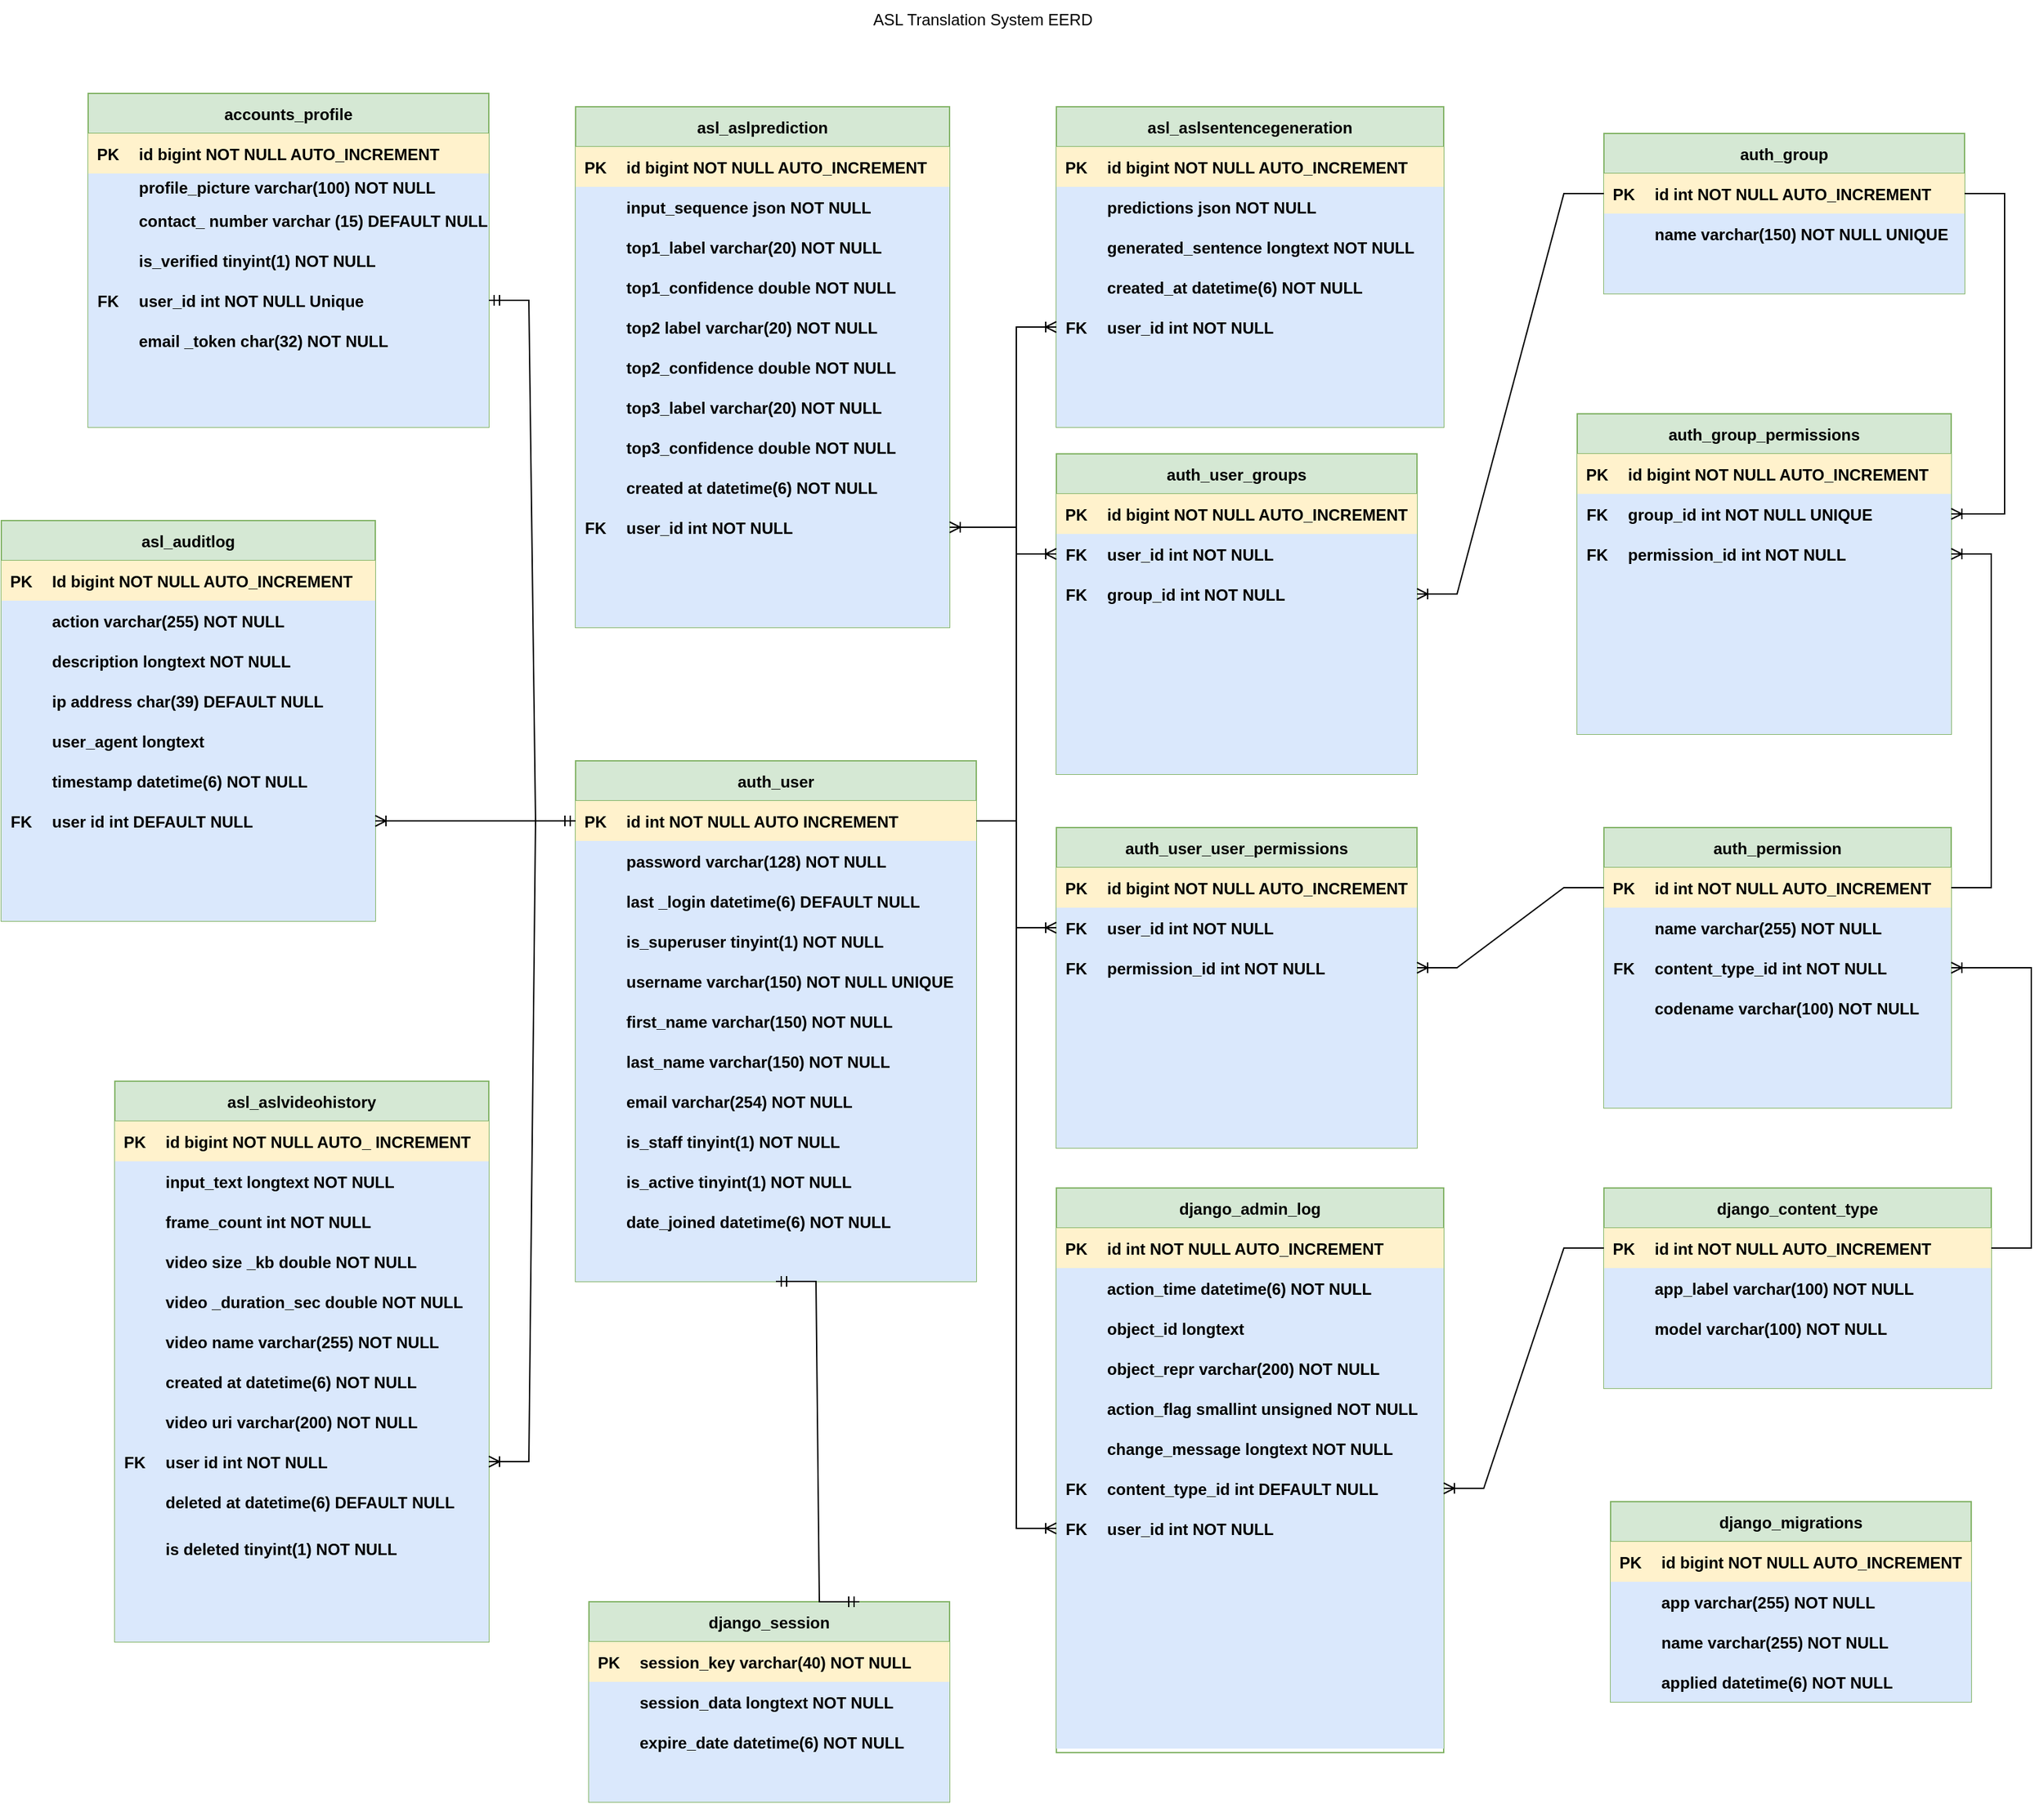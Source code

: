 <mxfile version="26.2.13">
  <diagram id="R2lEEEUBdFMjLlhIrx00" name="Page-1">
    <mxGraphModel dx="4920" dy="1630" grid="1" gridSize="10" guides="1" tooltips="1" connect="1" arrows="1" fold="1" page="1" pageScale="1" pageWidth="850" pageHeight="1100" math="0" shadow="0" extFonts="Permanent Marker^https://fonts.googleapis.com/css?family=Permanent+Marker">
      <root>
        <mxCell id="0" />
        <mxCell id="1" parent="0" />
        <mxCell id="xhAYmVNYJpzxV0qlQMDx-1" value="accounts_profile" style="shape=table;startSize=30;container=1;collapsible=1;childLayout=tableLayout;fixedRows=1;rowLines=0;fontStyle=1;align=center;resizeLast=1;fillColor=#d5e8d4;strokeColor=#82b366;" vertex="1" parent="1">
          <mxGeometry x="-2145" y="120" width="300" height="250" as="geometry" />
        </mxCell>
        <mxCell id="xhAYmVNYJpzxV0qlQMDx-2" value="" style="shape=tableRow;horizontal=0;startSize=0;swimlaneHead=0;swimlaneBody=0;fillColor=none;collapsible=0;dropTarget=0;points=[[0,0.5],[1,0.5]];portConstraint=eastwest;strokeColor=inherit;top=0;left=0;right=0;bottom=1;" vertex="1" parent="xhAYmVNYJpzxV0qlQMDx-1">
          <mxGeometry y="30" width="300" height="30" as="geometry" />
        </mxCell>
        <mxCell id="xhAYmVNYJpzxV0qlQMDx-3" value="PK" style="shape=partialRectangle;overflow=hidden;connectable=0;fillColor=#fff2cc;strokeColor=#d6b656;top=0;left=0;bottom=0;right=0;fontStyle=1;" vertex="1" parent="xhAYmVNYJpzxV0qlQMDx-2">
          <mxGeometry width="30" height="30" as="geometry">
            <mxRectangle width="30" height="30" as="alternateBounds" />
          </mxGeometry>
        </mxCell>
        <mxCell id="xhAYmVNYJpzxV0qlQMDx-4" value="id bigint NOT NULL AUTO_INCREMENT" style="shape=partialRectangle;overflow=hidden;connectable=0;fillColor=#fff2cc;align=left;strokeColor=#d6b656;top=0;left=0;bottom=0;right=0;spacingLeft=6;fontStyle=1;" vertex="1" parent="xhAYmVNYJpzxV0qlQMDx-2">
          <mxGeometry x="30" width="270" height="30" as="geometry">
            <mxRectangle width="270" height="30" as="alternateBounds" />
          </mxGeometry>
        </mxCell>
        <mxCell id="xhAYmVNYJpzxV0qlQMDx-5" value="" style="shape=tableRow;horizontal=0;startSize=0;swimlaneHead=0;swimlaneBody=0;fillColor=none;collapsible=0;dropTarget=0;points=[[0,0.5],[1,0.5]];portConstraint=eastwest;strokeColor=inherit;top=0;left=0;right=0;bottom=0;" vertex="1" parent="xhAYmVNYJpzxV0qlQMDx-1">
          <mxGeometry y="60" width="300" height="20" as="geometry" />
        </mxCell>
        <mxCell id="xhAYmVNYJpzxV0qlQMDx-6" value="" style="shape=partialRectangle;overflow=hidden;connectable=0;fillColor=#dae8fc;strokeColor=#6c8ebf;top=0;left=0;bottom=0;right=0;" vertex="1" parent="xhAYmVNYJpzxV0qlQMDx-5">
          <mxGeometry width="30" height="20" as="geometry">
            <mxRectangle width="30" height="20" as="alternateBounds" />
          </mxGeometry>
        </mxCell>
        <mxCell id="xhAYmVNYJpzxV0qlQMDx-7" value="profile_picture varchar(100) NOT NULL" style="shape=partialRectangle;overflow=hidden;connectable=0;fillColor=#dae8fc;align=left;strokeColor=#6c8ebf;top=0;left=0;bottom=0;right=0;spacingLeft=6;fontStyle=1" vertex="1" parent="xhAYmVNYJpzxV0qlQMDx-5">
          <mxGeometry x="30" width="270" height="20" as="geometry">
            <mxRectangle width="270" height="20" as="alternateBounds" />
          </mxGeometry>
        </mxCell>
        <mxCell id="xhAYmVNYJpzxV0qlQMDx-8" value="" style="shape=tableRow;horizontal=0;startSize=0;swimlaneHead=0;swimlaneBody=0;fillColor=none;collapsible=0;dropTarget=0;points=[[0,0.5],[1,0.5]];portConstraint=eastwest;strokeColor=inherit;top=0;left=0;right=0;bottom=0;" vertex="1" parent="xhAYmVNYJpzxV0qlQMDx-1">
          <mxGeometry y="80" width="300" height="30" as="geometry" />
        </mxCell>
        <mxCell id="xhAYmVNYJpzxV0qlQMDx-9" value="" style="shape=partialRectangle;overflow=hidden;connectable=0;fillColor=#dae8fc;strokeColor=#6c8ebf;top=0;left=0;bottom=0;right=0;" vertex="1" parent="xhAYmVNYJpzxV0qlQMDx-8">
          <mxGeometry width="30" height="30" as="geometry">
            <mxRectangle width="30" height="30" as="alternateBounds" />
          </mxGeometry>
        </mxCell>
        <mxCell id="xhAYmVNYJpzxV0qlQMDx-10" value="contact_ number varchar (15) DEFAULT NULL" style="shape=partialRectangle;overflow=hidden;connectable=0;fillColor=#dae8fc;align=left;strokeColor=#6c8ebf;top=0;left=0;bottom=0;right=0;spacingLeft=6;fontStyle=1" vertex="1" parent="xhAYmVNYJpzxV0qlQMDx-8">
          <mxGeometry x="30" width="270" height="30" as="geometry">
            <mxRectangle width="270" height="30" as="alternateBounds" />
          </mxGeometry>
        </mxCell>
        <mxCell id="xhAYmVNYJpzxV0qlQMDx-11" value="" style="shape=tableRow;horizontal=0;startSize=0;swimlaneHead=0;swimlaneBody=0;fillColor=none;collapsible=0;dropTarget=0;points=[[0,0.5],[1,0.5]];portConstraint=eastwest;strokeColor=inherit;top=0;left=0;right=0;bottom=0;" vertex="1" parent="xhAYmVNYJpzxV0qlQMDx-1">
          <mxGeometry y="110" width="300" height="30" as="geometry" />
        </mxCell>
        <mxCell id="xhAYmVNYJpzxV0qlQMDx-12" value="" style="shape=partialRectangle;overflow=hidden;connectable=0;fillColor=#dae8fc;strokeColor=#6c8ebf;top=0;left=0;bottom=0;right=0;" vertex="1" parent="xhAYmVNYJpzxV0qlQMDx-11">
          <mxGeometry width="30" height="30" as="geometry">
            <mxRectangle width="30" height="30" as="alternateBounds" />
          </mxGeometry>
        </mxCell>
        <mxCell id="xhAYmVNYJpzxV0qlQMDx-13" value="is_verified tinyint(1) NOT NULL" style="shape=partialRectangle;overflow=hidden;connectable=0;fillColor=#dae8fc;align=left;strokeColor=#6c8ebf;top=0;left=0;bottom=0;right=0;spacingLeft=6;fontStyle=1" vertex="1" parent="xhAYmVNYJpzxV0qlQMDx-11">
          <mxGeometry x="30" width="270" height="30" as="geometry">
            <mxRectangle width="270" height="30" as="alternateBounds" />
          </mxGeometry>
        </mxCell>
        <mxCell id="xhAYmVNYJpzxV0qlQMDx-14" value="" style="shape=tableRow;horizontal=0;startSize=0;swimlaneHead=0;swimlaneBody=0;fillColor=none;collapsible=0;dropTarget=0;points=[[0,0.5],[1,0.5]];portConstraint=eastwest;strokeColor=inherit;top=0;left=0;right=0;bottom=0;" vertex="1" parent="xhAYmVNYJpzxV0qlQMDx-1">
          <mxGeometry y="140" width="300" height="30" as="geometry" />
        </mxCell>
        <mxCell id="xhAYmVNYJpzxV0qlQMDx-15" value="FK" style="shape=partialRectangle;overflow=hidden;connectable=0;fillColor=#dae8fc;strokeColor=#6c8ebf;top=0;left=0;bottom=0;right=0;fontStyle=1" vertex="1" parent="xhAYmVNYJpzxV0qlQMDx-14">
          <mxGeometry width="30" height="30" as="geometry">
            <mxRectangle width="30" height="30" as="alternateBounds" />
          </mxGeometry>
        </mxCell>
        <mxCell id="xhAYmVNYJpzxV0qlQMDx-16" value="user_id int NOT NULL Unique" style="shape=partialRectangle;overflow=hidden;connectable=0;fillColor=#dae8fc;align=left;strokeColor=#6c8ebf;top=0;left=0;bottom=0;right=0;spacingLeft=6;fontStyle=1" vertex="1" parent="xhAYmVNYJpzxV0qlQMDx-14">
          <mxGeometry x="30" width="270" height="30" as="geometry">
            <mxRectangle width="270" height="30" as="alternateBounds" />
          </mxGeometry>
        </mxCell>
        <mxCell id="xhAYmVNYJpzxV0qlQMDx-17" value="" style="shape=tableRow;horizontal=0;startSize=0;swimlaneHead=0;swimlaneBody=0;fillColor=none;collapsible=0;dropTarget=0;points=[[0,0.5],[1,0.5]];portConstraint=eastwest;strokeColor=inherit;top=0;left=0;right=0;bottom=0;" vertex="1" parent="xhAYmVNYJpzxV0qlQMDx-1">
          <mxGeometry y="170" width="300" height="30" as="geometry" />
        </mxCell>
        <mxCell id="xhAYmVNYJpzxV0qlQMDx-18" value="" style="shape=partialRectangle;overflow=hidden;connectable=0;fillColor=#dae8fc;strokeColor=#6c8ebf;top=0;left=0;bottom=0;right=0;" vertex="1" parent="xhAYmVNYJpzxV0qlQMDx-17">
          <mxGeometry width="30" height="30" as="geometry">
            <mxRectangle width="30" height="30" as="alternateBounds" />
          </mxGeometry>
        </mxCell>
        <mxCell id="xhAYmVNYJpzxV0qlQMDx-19" value="email _token char(32) NOT NULL" style="shape=partialRectangle;overflow=hidden;connectable=0;fillColor=#dae8fc;align=left;strokeColor=#6c8ebf;top=0;left=0;bottom=0;right=0;spacingLeft=6;fontStyle=1" vertex="1" parent="xhAYmVNYJpzxV0qlQMDx-17">
          <mxGeometry x="30" width="270" height="30" as="geometry">
            <mxRectangle width="270" height="30" as="alternateBounds" />
          </mxGeometry>
        </mxCell>
        <mxCell id="xhAYmVNYJpzxV0qlQMDx-20" value="" style="shape=tableRow;horizontal=0;startSize=0;swimlaneHead=0;swimlaneBody=0;fillColor=none;collapsible=0;dropTarget=0;points=[[0,0.5],[1,0.5]];portConstraint=eastwest;strokeColor=inherit;top=0;left=0;right=0;bottom=0;" vertex="1" parent="xhAYmVNYJpzxV0qlQMDx-1">
          <mxGeometry y="200" width="300" height="20" as="geometry" />
        </mxCell>
        <mxCell id="xhAYmVNYJpzxV0qlQMDx-21" value="" style="shape=partialRectangle;overflow=hidden;connectable=0;fillColor=#dae8fc;strokeColor=#6c8ebf;top=0;left=0;bottom=0;right=0;" vertex="1" parent="xhAYmVNYJpzxV0qlQMDx-20">
          <mxGeometry width="30" height="20" as="geometry">
            <mxRectangle width="30" height="20" as="alternateBounds" />
          </mxGeometry>
        </mxCell>
        <mxCell id="xhAYmVNYJpzxV0qlQMDx-22" value="" style="shape=partialRectangle;overflow=hidden;connectable=0;fillColor=#dae8fc;align=left;strokeColor=#6c8ebf;top=0;left=0;bottom=0;right=0;spacingLeft=6;" vertex="1" parent="xhAYmVNYJpzxV0qlQMDx-20">
          <mxGeometry x="30" width="270" height="20" as="geometry">
            <mxRectangle width="270" height="20" as="alternateBounds" />
          </mxGeometry>
        </mxCell>
        <mxCell id="xhAYmVNYJpzxV0qlQMDx-23" value="" style="shape=tableRow;horizontal=0;startSize=0;swimlaneHead=0;swimlaneBody=0;fillColor=none;collapsible=0;dropTarget=0;points=[[0,0.5],[1,0.5]];portConstraint=eastwest;strokeColor=inherit;top=0;left=0;right=0;bottom=0;" vertex="1" parent="xhAYmVNYJpzxV0qlQMDx-1">
          <mxGeometry y="220" width="300" height="30" as="geometry" />
        </mxCell>
        <mxCell id="xhAYmVNYJpzxV0qlQMDx-24" value="" style="shape=partialRectangle;overflow=hidden;connectable=0;fillColor=#dae8fc;strokeColor=#6c8ebf;top=0;left=0;bottom=0;right=0;" vertex="1" parent="xhAYmVNYJpzxV0qlQMDx-23">
          <mxGeometry width="30" height="30" as="geometry">
            <mxRectangle width="30" height="30" as="alternateBounds" />
          </mxGeometry>
        </mxCell>
        <mxCell id="xhAYmVNYJpzxV0qlQMDx-25" value="" style="shape=partialRectangle;overflow=hidden;connectable=0;fillColor=#dae8fc;align=left;strokeColor=#6c8ebf;top=0;left=0;bottom=0;right=0;spacingLeft=6;" vertex="1" parent="xhAYmVNYJpzxV0qlQMDx-23">
          <mxGeometry x="30" width="270" height="30" as="geometry">
            <mxRectangle width="270" height="30" as="alternateBounds" />
          </mxGeometry>
        </mxCell>
        <mxCell id="xhAYmVNYJpzxV0qlQMDx-26" value="asl_aslprediction" style="shape=table;startSize=30;container=1;collapsible=1;childLayout=tableLayout;fixedRows=1;rowLines=0;fontStyle=1;align=center;resizeLast=1;fillColor=#d5e8d4;strokeColor=#82b366;" vertex="1" parent="1">
          <mxGeometry x="-1780" y="130" width="280" height="390" as="geometry" />
        </mxCell>
        <mxCell id="xhAYmVNYJpzxV0qlQMDx-27" value="" style="shape=tableRow;horizontal=0;startSize=0;swimlaneHead=0;swimlaneBody=0;fillColor=none;collapsible=0;dropTarget=0;points=[[0,0.5],[1,0.5]];portConstraint=eastwest;strokeColor=inherit;top=0;left=0;right=0;bottom=1;" vertex="1" parent="xhAYmVNYJpzxV0qlQMDx-26">
          <mxGeometry y="30" width="280" height="30" as="geometry" />
        </mxCell>
        <mxCell id="xhAYmVNYJpzxV0qlQMDx-28" value="PK" style="shape=partialRectangle;overflow=hidden;connectable=0;fillColor=#fff2cc;strokeColor=#d6b656;top=0;left=0;bottom=0;right=0;fontStyle=1;" vertex="1" parent="xhAYmVNYJpzxV0qlQMDx-27">
          <mxGeometry width="30" height="30" as="geometry">
            <mxRectangle width="30" height="30" as="alternateBounds" />
          </mxGeometry>
        </mxCell>
        <mxCell id="xhAYmVNYJpzxV0qlQMDx-29" value="id bigint NOT NULL AUTO_INCREMENT" style="shape=partialRectangle;overflow=hidden;connectable=0;fillColor=#fff2cc;align=left;strokeColor=#d6b656;top=0;left=0;bottom=0;right=0;spacingLeft=6;fontStyle=1;" vertex="1" parent="xhAYmVNYJpzxV0qlQMDx-27">
          <mxGeometry x="30" width="250" height="30" as="geometry">
            <mxRectangle width="250" height="30" as="alternateBounds" />
          </mxGeometry>
        </mxCell>
        <mxCell id="xhAYmVNYJpzxV0qlQMDx-30" value="" style="shape=tableRow;horizontal=0;startSize=0;swimlaneHead=0;swimlaneBody=0;fillColor=none;collapsible=0;dropTarget=0;points=[[0,0.5],[1,0.5]];portConstraint=eastwest;strokeColor=inherit;top=0;left=0;right=0;bottom=0;" vertex="1" parent="xhAYmVNYJpzxV0qlQMDx-26">
          <mxGeometry y="60" width="280" height="30" as="geometry" />
        </mxCell>
        <mxCell id="xhAYmVNYJpzxV0qlQMDx-31" value="" style="shape=partialRectangle;overflow=hidden;connectable=0;fillColor=#dae8fc;strokeColor=#6c8ebf;top=0;left=0;bottom=0;right=0;" vertex="1" parent="xhAYmVNYJpzxV0qlQMDx-30">
          <mxGeometry width="30" height="30" as="geometry">
            <mxRectangle width="30" height="30" as="alternateBounds" />
          </mxGeometry>
        </mxCell>
        <mxCell id="xhAYmVNYJpzxV0qlQMDx-32" value="input_sequence json NOT NULL" style="shape=partialRectangle;overflow=hidden;connectable=0;fillColor=#dae8fc;align=left;strokeColor=#6c8ebf;top=0;left=0;bottom=0;right=0;spacingLeft=6;fontStyle=1" vertex="1" parent="xhAYmVNYJpzxV0qlQMDx-30">
          <mxGeometry x="30" width="250" height="30" as="geometry">
            <mxRectangle width="250" height="30" as="alternateBounds" />
          </mxGeometry>
        </mxCell>
        <mxCell id="xhAYmVNYJpzxV0qlQMDx-33" value="" style="shape=tableRow;horizontal=0;startSize=0;swimlaneHead=0;swimlaneBody=0;fillColor=none;collapsible=0;dropTarget=0;points=[[0,0.5],[1,0.5]];portConstraint=eastwest;strokeColor=inherit;top=0;left=0;right=0;bottom=0;" vertex="1" parent="xhAYmVNYJpzxV0qlQMDx-26">
          <mxGeometry y="90" width="280" height="30" as="geometry" />
        </mxCell>
        <mxCell id="xhAYmVNYJpzxV0qlQMDx-34" value="" style="shape=partialRectangle;overflow=hidden;connectable=0;fillColor=#dae8fc;strokeColor=#6c8ebf;top=0;left=0;bottom=0;right=0;" vertex="1" parent="xhAYmVNYJpzxV0qlQMDx-33">
          <mxGeometry width="30" height="30" as="geometry">
            <mxRectangle width="30" height="30" as="alternateBounds" />
          </mxGeometry>
        </mxCell>
        <mxCell id="xhAYmVNYJpzxV0qlQMDx-35" value="top1_label varchar(20) NOT NULL" style="shape=partialRectangle;overflow=hidden;connectable=0;fillColor=#dae8fc;align=left;strokeColor=#6c8ebf;top=0;left=0;bottom=0;right=0;spacingLeft=6;fontStyle=1" vertex="1" parent="xhAYmVNYJpzxV0qlQMDx-33">
          <mxGeometry x="30" width="250" height="30" as="geometry">
            <mxRectangle width="250" height="30" as="alternateBounds" />
          </mxGeometry>
        </mxCell>
        <mxCell id="xhAYmVNYJpzxV0qlQMDx-36" value="" style="shape=tableRow;horizontal=0;startSize=0;swimlaneHead=0;swimlaneBody=0;fillColor=none;collapsible=0;dropTarget=0;points=[[0,0.5],[1,0.5]];portConstraint=eastwest;strokeColor=inherit;top=0;left=0;right=0;bottom=0;" vertex="1" parent="xhAYmVNYJpzxV0qlQMDx-26">
          <mxGeometry y="120" width="280" height="30" as="geometry" />
        </mxCell>
        <mxCell id="xhAYmVNYJpzxV0qlQMDx-37" value="" style="shape=partialRectangle;overflow=hidden;connectable=0;fillColor=#dae8fc;strokeColor=#6c8ebf;top=0;left=0;bottom=0;right=0;" vertex="1" parent="xhAYmVNYJpzxV0qlQMDx-36">
          <mxGeometry width="30" height="30" as="geometry">
            <mxRectangle width="30" height="30" as="alternateBounds" />
          </mxGeometry>
        </mxCell>
        <mxCell id="xhAYmVNYJpzxV0qlQMDx-38" value="top1_confidence double NOT NULL" style="shape=partialRectangle;overflow=hidden;connectable=0;fillColor=#dae8fc;align=left;strokeColor=#6c8ebf;top=0;left=0;bottom=0;right=0;spacingLeft=6;fontStyle=1" vertex="1" parent="xhAYmVNYJpzxV0qlQMDx-36">
          <mxGeometry x="30" width="250" height="30" as="geometry">
            <mxRectangle width="250" height="30" as="alternateBounds" />
          </mxGeometry>
        </mxCell>
        <mxCell id="xhAYmVNYJpzxV0qlQMDx-39" value="" style="shape=tableRow;horizontal=0;startSize=0;swimlaneHead=0;swimlaneBody=0;fillColor=none;collapsible=0;dropTarget=0;points=[[0,0.5],[1,0.5]];portConstraint=eastwest;strokeColor=inherit;top=0;left=0;right=0;bottom=0;" vertex="1" parent="xhAYmVNYJpzxV0qlQMDx-26">
          <mxGeometry y="150" width="280" height="30" as="geometry" />
        </mxCell>
        <mxCell id="xhAYmVNYJpzxV0qlQMDx-40" value="" style="shape=partialRectangle;overflow=hidden;connectable=0;fillColor=#dae8fc;strokeColor=#6c8ebf;top=0;left=0;bottom=0;right=0;" vertex="1" parent="xhAYmVNYJpzxV0qlQMDx-39">
          <mxGeometry width="30" height="30" as="geometry">
            <mxRectangle width="30" height="30" as="alternateBounds" />
          </mxGeometry>
        </mxCell>
        <mxCell id="xhAYmVNYJpzxV0qlQMDx-41" value="top2 label varchar(20) NOT NULL" style="shape=partialRectangle;overflow=hidden;connectable=0;fillColor=#dae8fc;align=left;strokeColor=#6c8ebf;top=0;left=0;bottom=0;right=0;spacingLeft=6;fontStyle=1" vertex="1" parent="xhAYmVNYJpzxV0qlQMDx-39">
          <mxGeometry x="30" width="250" height="30" as="geometry">
            <mxRectangle width="250" height="30" as="alternateBounds" />
          </mxGeometry>
        </mxCell>
        <mxCell id="xhAYmVNYJpzxV0qlQMDx-42" value="" style="shape=tableRow;horizontal=0;startSize=0;swimlaneHead=0;swimlaneBody=0;fillColor=none;collapsible=0;dropTarget=0;points=[[0,0.5],[1,0.5]];portConstraint=eastwest;strokeColor=inherit;top=0;left=0;right=0;bottom=0;" vertex="1" parent="xhAYmVNYJpzxV0qlQMDx-26">
          <mxGeometry y="180" width="280" height="30" as="geometry" />
        </mxCell>
        <mxCell id="xhAYmVNYJpzxV0qlQMDx-43" value="" style="shape=partialRectangle;overflow=hidden;connectable=0;fillColor=#dae8fc;strokeColor=#6c8ebf;top=0;left=0;bottom=0;right=0;" vertex="1" parent="xhAYmVNYJpzxV0qlQMDx-42">
          <mxGeometry width="30" height="30" as="geometry">
            <mxRectangle width="30" height="30" as="alternateBounds" />
          </mxGeometry>
        </mxCell>
        <mxCell id="xhAYmVNYJpzxV0qlQMDx-44" value="top2_confidence double NOT NULL" style="shape=partialRectangle;overflow=hidden;connectable=0;fillColor=#dae8fc;align=left;strokeColor=#6c8ebf;top=0;left=0;bottom=0;right=0;spacingLeft=6;fontStyle=1" vertex="1" parent="xhAYmVNYJpzxV0qlQMDx-42">
          <mxGeometry x="30" width="250" height="30" as="geometry">
            <mxRectangle width="250" height="30" as="alternateBounds" />
          </mxGeometry>
        </mxCell>
        <mxCell id="xhAYmVNYJpzxV0qlQMDx-45" value="" style="shape=tableRow;horizontal=0;startSize=0;swimlaneHead=0;swimlaneBody=0;fillColor=none;collapsible=0;dropTarget=0;points=[[0,0.5],[1,0.5]];portConstraint=eastwest;strokeColor=inherit;top=0;left=0;right=0;bottom=0;" vertex="1" parent="xhAYmVNYJpzxV0qlQMDx-26">
          <mxGeometry y="210" width="280" height="30" as="geometry" />
        </mxCell>
        <mxCell id="xhAYmVNYJpzxV0qlQMDx-46" value="" style="shape=partialRectangle;overflow=hidden;connectable=0;fillColor=#dae8fc;strokeColor=#6c8ebf;top=0;left=0;bottom=0;right=0;" vertex="1" parent="xhAYmVNYJpzxV0qlQMDx-45">
          <mxGeometry width="30" height="30" as="geometry">
            <mxRectangle width="30" height="30" as="alternateBounds" />
          </mxGeometry>
        </mxCell>
        <mxCell id="xhAYmVNYJpzxV0qlQMDx-47" value="top3_label varchar(20) NOT NULL" style="shape=partialRectangle;overflow=hidden;connectable=0;fillColor=#dae8fc;align=left;strokeColor=#6c8ebf;top=0;left=0;bottom=0;right=0;spacingLeft=6;fontStyle=1" vertex="1" parent="xhAYmVNYJpzxV0qlQMDx-45">
          <mxGeometry x="30" width="250" height="30" as="geometry">
            <mxRectangle width="250" height="30" as="alternateBounds" />
          </mxGeometry>
        </mxCell>
        <mxCell id="xhAYmVNYJpzxV0qlQMDx-48" value="" style="shape=tableRow;horizontal=0;startSize=0;swimlaneHead=0;swimlaneBody=0;fillColor=none;collapsible=0;dropTarget=0;points=[[0,0.5],[1,0.5]];portConstraint=eastwest;strokeColor=inherit;top=0;left=0;right=0;bottom=0;" vertex="1" parent="xhAYmVNYJpzxV0qlQMDx-26">
          <mxGeometry y="240" width="280" height="30" as="geometry" />
        </mxCell>
        <mxCell id="xhAYmVNYJpzxV0qlQMDx-49" value="" style="shape=partialRectangle;overflow=hidden;connectable=0;fillColor=#dae8fc;strokeColor=#6c8ebf;top=0;left=0;bottom=0;right=0;" vertex="1" parent="xhAYmVNYJpzxV0qlQMDx-48">
          <mxGeometry width="30" height="30" as="geometry">
            <mxRectangle width="30" height="30" as="alternateBounds" />
          </mxGeometry>
        </mxCell>
        <mxCell id="xhAYmVNYJpzxV0qlQMDx-50" value="top3_confidence double NOT NULL" style="shape=partialRectangle;overflow=hidden;connectable=0;fillColor=#dae8fc;align=left;strokeColor=#6c8ebf;top=0;left=0;bottom=0;right=0;spacingLeft=6;fontStyle=1" vertex="1" parent="xhAYmVNYJpzxV0qlQMDx-48">
          <mxGeometry x="30" width="250" height="30" as="geometry">
            <mxRectangle width="250" height="30" as="alternateBounds" />
          </mxGeometry>
        </mxCell>
        <mxCell id="xhAYmVNYJpzxV0qlQMDx-51" value="" style="shape=tableRow;horizontal=0;startSize=0;swimlaneHead=0;swimlaneBody=0;fillColor=none;collapsible=0;dropTarget=0;points=[[0,0.5],[1,0.5]];portConstraint=eastwest;strokeColor=inherit;top=0;left=0;right=0;bottom=0;" vertex="1" parent="xhAYmVNYJpzxV0qlQMDx-26">
          <mxGeometry y="270" width="280" height="30" as="geometry" />
        </mxCell>
        <mxCell id="xhAYmVNYJpzxV0qlQMDx-52" value="" style="shape=partialRectangle;overflow=hidden;connectable=0;fillColor=#dae8fc;strokeColor=#6c8ebf;top=0;left=0;bottom=0;right=0;" vertex="1" parent="xhAYmVNYJpzxV0qlQMDx-51">
          <mxGeometry width="30" height="30" as="geometry">
            <mxRectangle width="30" height="30" as="alternateBounds" />
          </mxGeometry>
        </mxCell>
        <mxCell id="xhAYmVNYJpzxV0qlQMDx-53" value="created at datetime(6) NOT NULL" style="shape=partialRectangle;overflow=hidden;connectable=0;fillColor=#dae8fc;align=left;strokeColor=#6c8ebf;top=0;left=0;bottom=0;right=0;spacingLeft=6;fontStyle=1" vertex="1" parent="xhAYmVNYJpzxV0qlQMDx-51">
          <mxGeometry x="30" width="250" height="30" as="geometry">
            <mxRectangle width="250" height="30" as="alternateBounds" />
          </mxGeometry>
        </mxCell>
        <mxCell id="xhAYmVNYJpzxV0qlQMDx-54" value="" style="shape=tableRow;horizontal=0;startSize=0;swimlaneHead=0;swimlaneBody=0;fillColor=none;collapsible=0;dropTarget=0;points=[[0,0.5],[1,0.5]];portConstraint=eastwest;strokeColor=inherit;top=0;left=0;right=0;bottom=0;" vertex="1" parent="xhAYmVNYJpzxV0qlQMDx-26">
          <mxGeometry y="300" width="280" height="30" as="geometry" />
        </mxCell>
        <mxCell id="xhAYmVNYJpzxV0qlQMDx-55" value="FK" style="shape=partialRectangle;overflow=hidden;connectable=0;fillColor=#dae8fc;strokeColor=#6c8ebf;top=0;left=0;bottom=0;right=0;fontStyle=1" vertex="1" parent="xhAYmVNYJpzxV0qlQMDx-54">
          <mxGeometry width="30" height="30" as="geometry">
            <mxRectangle width="30" height="30" as="alternateBounds" />
          </mxGeometry>
        </mxCell>
        <mxCell id="xhAYmVNYJpzxV0qlQMDx-56" value="user_id int NOT NULL" style="shape=partialRectangle;overflow=hidden;connectable=0;fillColor=#dae8fc;align=left;strokeColor=#6c8ebf;top=0;left=0;bottom=0;right=0;spacingLeft=6;fontStyle=1" vertex="1" parent="xhAYmVNYJpzxV0qlQMDx-54">
          <mxGeometry x="30" width="250" height="30" as="geometry">
            <mxRectangle width="250" height="30" as="alternateBounds" />
          </mxGeometry>
        </mxCell>
        <mxCell id="xhAYmVNYJpzxV0qlQMDx-57" value="" style="shape=tableRow;horizontal=0;startSize=0;swimlaneHead=0;swimlaneBody=0;fillColor=none;collapsible=0;dropTarget=0;points=[[0,0.5],[1,0.5]];portConstraint=eastwest;strokeColor=inherit;top=0;left=0;right=0;bottom=0;" vertex="1" parent="xhAYmVNYJpzxV0qlQMDx-26">
          <mxGeometry y="330" width="280" height="30" as="geometry" />
        </mxCell>
        <mxCell id="xhAYmVNYJpzxV0qlQMDx-58" value="" style="shape=partialRectangle;overflow=hidden;connectable=0;fillColor=#dae8fc;strokeColor=#6c8ebf;top=0;left=0;bottom=0;right=0;" vertex="1" parent="xhAYmVNYJpzxV0qlQMDx-57">
          <mxGeometry width="30" height="30" as="geometry">
            <mxRectangle width="30" height="30" as="alternateBounds" />
          </mxGeometry>
        </mxCell>
        <mxCell id="xhAYmVNYJpzxV0qlQMDx-59" value="" style="shape=partialRectangle;overflow=hidden;connectable=0;fillColor=#dae8fc;align=left;strokeColor=#6c8ebf;top=0;left=0;bottom=0;right=0;spacingLeft=6;" vertex="1" parent="xhAYmVNYJpzxV0qlQMDx-57">
          <mxGeometry x="30" width="250" height="30" as="geometry">
            <mxRectangle width="250" height="30" as="alternateBounds" />
          </mxGeometry>
        </mxCell>
        <mxCell id="xhAYmVNYJpzxV0qlQMDx-60" value="" style="shape=tableRow;horizontal=0;startSize=0;swimlaneHead=0;swimlaneBody=0;fillColor=none;collapsible=0;dropTarget=0;points=[[0,0.5],[1,0.5]];portConstraint=eastwest;strokeColor=inherit;top=0;left=0;right=0;bottom=0;" vertex="1" parent="xhAYmVNYJpzxV0qlQMDx-26">
          <mxGeometry y="360" width="280" height="30" as="geometry" />
        </mxCell>
        <mxCell id="xhAYmVNYJpzxV0qlQMDx-61" value="" style="shape=partialRectangle;overflow=hidden;connectable=0;fillColor=#dae8fc;strokeColor=#6c8ebf;top=0;left=0;bottom=0;right=0;" vertex="1" parent="xhAYmVNYJpzxV0qlQMDx-60">
          <mxGeometry width="30" height="30" as="geometry">
            <mxRectangle width="30" height="30" as="alternateBounds" />
          </mxGeometry>
        </mxCell>
        <mxCell id="xhAYmVNYJpzxV0qlQMDx-62" value="" style="shape=partialRectangle;overflow=hidden;connectable=0;fillColor=#dae8fc;align=left;strokeColor=#6c8ebf;top=0;left=0;bottom=0;right=0;spacingLeft=6;" vertex="1" parent="xhAYmVNYJpzxV0qlQMDx-60">
          <mxGeometry x="30" width="250" height="30" as="geometry">
            <mxRectangle width="250" height="30" as="alternateBounds" />
          </mxGeometry>
        </mxCell>
        <mxCell id="xhAYmVNYJpzxV0qlQMDx-63" value="asl_aslsentencegeneration" style="shape=table;startSize=30;container=1;collapsible=1;childLayout=tableLayout;fixedRows=1;rowLines=0;fontStyle=1;align=center;resizeLast=1;fillColor=#d5e8d4;strokeColor=#82b366;" vertex="1" parent="1">
          <mxGeometry x="-1420" y="130" width="290" height="240" as="geometry" />
        </mxCell>
        <mxCell id="xhAYmVNYJpzxV0qlQMDx-64" value="" style="shape=tableRow;horizontal=0;startSize=0;swimlaneHead=0;swimlaneBody=0;fillColor=none;collapsible=0;dropTarget=0;points=[[0,0.5],[1,0.5]];portConstraint=eastwest;strokeColor=inherit;top=0;left=0;right=0;bottom=1;" vertex="1" parent="xhAYmVNYJpzxV0qlQMDx-63">
          <mxGeometry y="30" width="290" height="30" as="geometry" />
        </mxCell>
        <mxCell id="xhAYmVNYJpzxV0qlQMDx-65" value="PK" style="shape=partialRectangle;overflow=hidden;connectable=0;fillColor=#fff2cc;strokeColor=#d6b656;top=0;left=0;bottom=0;right=0;fontStyle=1;" vertex="1" parent="xhAYmVNYJpzxV0qlQMDx-64">
          <mxGeometry width="30" height="30" as="geometry">
            <mxRectangle width="30" height="30" as="alternateBounds" />
          </mxGeometry>
        </mxCell>
        <mxCell id="xhAYmVNYJpzxV0qlQMDx-66" value="id bigint NOT NULL AUTO_INCREMENT" style="shape=partialRectangle;overflow=hidden;connectable=0;fillColor=#fff2cc;align=left;strokeColor=#d6b656;top=0;left=0;bottom=0;right=0;spacingLeft=6;fontStyle=1;" vertex="1" parent="xhAYmVNYJpzxV0qlQMDx-64">
          <mxGeometry x="30" width="260" height="30" as="geometry">
            <mxRectangle width="260" height="30" as="alternateBounds" />
          </mxGeometry>
        </mxCell>
        <mxCell id="xhAYmVNYJpzxV0qlQMDx-67" value="" style="shape=tableRow;horizontal=0;startSize=0;swimlaneHead=0;swimlaneBody=0;fillColor=none;collapsible=0;dropTarget=0;points=[[0,0.5],[1,0.5]];portConstraint=eastwest;strokeColor=inherit;top=0;left=0;right=0;bottom=0;" vertex="1" parent="xhAYmVNYJpzxV0qlQMDx-63">
          <mxGeometry y="60" width="290" height="30" as="geometry" />
        </mxCell>
        <mxCell id="xhAYmVNYJpzxV0qlQMDx-68" value="" style="shape=partialRectangle;overflow=hidden;connectable=0;fillColor=#dae8fc;strokeColor=#6c8ebf;top=0;left=0;bottom=0;right=0;" vertex="1" parent="xhAYmVNYJpzxV0qlQMDx-67">
          <mxGeometry width="30" height="30" as="geometry">
            <mxRectangle width="30" height="30" as="alternateBounds" />
          </mxGeometry>
        </mxCell>
        <mxCell id="xhAYmVNYJpzxV0qlQMDx-69" value="predictions json NOT NULL" style="shape=partialRectangle;overflow=hidden;connectable=0;fillColor=#dae8fc;align=left;strokeColor=#6c8ebf;top=0;left=0;bottom=0;right=0;spacingLeft=6;fontStyle=1" vertex="1" parent="xhAYmVNYJpzxV0qlQMDx-67">
          <mxGeometry x="30" width="260" height="30" as="geometry">
            <mxRectangle width="260" height="30" as="alternateBounds" />
          </mxGeometry>
        </mxCell>
        <mxCell id="xhAYmVNYJpzxV0qlQMDx-70" value="" style="shape=tableRow;horizontal=0;startSize=0;swimlaneHead=0;swimlaneBody=0;fillColor=none;collapsible=0;dropTarget=0;points=[[0,0.5],[1,0.5]];portConstraint=eastwest;strokeColor=inherit;top=0;left=0;right=0;bottom=0;" vertex="1" parent="xhAYmVNYJpzxV0qlQMDx-63">
          <mxGeometry y="90" width="290" height="30" as="geometry" />
        </mxCell>
        <mxCell id="xhAYmVNYJpzxV0qlQMDx-71" value="" style="shape=partialRectangle;overflow=hidden;connectable=0;fillColor=#dae8fc;strokeColor=#6c8ebf;top=0;left=0;bottom=0;right=0;" vertex="1" parent="xhAYmVNYJpzxV0qlQMDx-70">
          <mxGeometry width="30" height="30" as="geometry">
            <mxRectangle width="30" height="30" as="alternateBounds" />
          </mxGeometry>
        </mxCell>
        <mxCell id="xhAYmVNYJpzxV0qlQMDx-72" value="generated_sentence longtext NOT NULL" style="shape=partialRectangle;overflow=hidden;connectable=0;fillColor=#dae8fc;align=left;strokeColor=#6c8ebf;top=0;left=0;bottom=0;right=0;spacingLeft=6;fontStyle=1" vertex="1" parent="xhAYmVNYJpzxV0qlQMDx-70">
          <mxGeometry x="30" width="260" height="30" as="geometry">
            <mxRectangle width="260" height="30" as="alternateBounds" />
          </mxGeometry>
        </mxCell>
        <mxCell id="xhAYmVNYJpzxV0qlQMDx-73" value="" style="shape=tableRow;horizontal=0;startSize=0;swimlaneHead=0;swimlaneBody=0;fillColor=none;collapsible=0;dropTarget=0;points=[[0,0.5],[1,0.5]];portConstraint=eastwest;strokeColor=inherit;top=0;left=0;right=0;bottom=0;" vertex="1" parent="xhAYmVNYJpzxV0qlQMDx-63">
          <mxGeometry y="120" width="290" height="30" as="geometry" />
        </mxCell>
        <mxCell id="xhAYmVNYJpzxV0qlQMDx-74" value="" style="shape=partialRectangle;overflow=hidden;connectable=0;fillColor=#dae8fc;strokeColor=#6c8ebf;top=0;left=0;bottom=0;right=0;" vertex="1" parent="xhAYmVNYJpzxV0qlQMDx-73">
          <mxGeometry width="30" height="30" as="geometry">
            <mxRectangle width="30" height="30" as="alternateBounds" />
          </mxGeometry>
        </mxCell>
        <mxCell id="xhAYmVNYJpzxV0qlQMDx-75" value="created_at datetime(6) NOT NULL" style="shape=partialRectangle;overflow=hidden;connectable=0;fillColor=#dae8fc;align=left;strokeColor=#6c8ebf;top=0;left=0;bottom=0;right=0;spacingLeft=6;fontStyle=1" vertex="1" parent="xhAYmVNYJpzxV0qlQMDx-73">
          <mxGeometry x="30" width="260" height="30" as="geometry">
            <mxRectangle width="260" height="30" as="alternateBounds" />
          </mxGeometry>
        </mxCell>
        <mxCell id="xhAYmVNYJpzxV0qlQMDx-76" value="" style="shape=tableRow;horizontal=0;startSize=0;swimlaneHead=0;swimlaneBody=0;fillColor=none;collapsible=0;dropTarget=0;points=[[0,0.5],[1,0.5]];portConstraint=eastwest;strokeColor=inherit;top=0;left=0;right=0;bottom=0;" vertex="1" parent="xhAYmVNYJpzxV0qlQMDx-63">
          <mxGeometry y="150" width="290" height="30" as="geometry" />
        </mxCell>
        <mxCell id="xhAYmVNYJpzxV0qlQMDx-77" value="FK" style="shape=partialRectangle;overflow=hidden;connectable=0;fillColor=#dae8fc;strokeColor=#6c8ebf;top=0;left=0;bottom=0;right=0;fontStyle=1" vertex="1" parent="xhAYmVNYJpzxV0qlQMDx-76">
          <mxGeometry width="30" height="30" as="geometry">
            <mxRectangle width="30" height="30" as="alternateBounds" />
          </mxGeometry>
        </mxCell>
        <mxCell id="xhAYmVNYJpzxV0qlQMDx-78" value="user_id int NOT NULL" style="shape=partialRectangle;overflow=hidden;connectable=0;fillColor=#dae8fc;align=left;strokeColor=#6c8ebf;top=0;left=0;bottom=0;right=0;spacingLeft=6;fontStyle=1" vertex="1" parent="xhAYmVNYJpzxV0qlQMDx-76">
          <mxGeometry x="30" width="260" height="30" as="geometry">
            <mxRectangle width="260" height="30" as="alternateBounds" />
          </mxGeometry>
        </mxCell>
        <mxCell id="xhAYmVNYJpzxV0qlQMDx-79" value="" style="shape=tableRow;horizontal=0;startSize=0;swimlaneHead=0;swimlaneBody=0;fillColor=none;collapsible=0;dropTarget=0;points=[[0,0.5],[1,0.5]];portConstraint=eastwest;strokeColor=inherit;top=0;left=0;right=0;bottom=0;" vertex="1" parent="xhAYmVNYJpzxV0qlQMDx-63">
          <mxGeometry y="180" width="290" height="30" as="geometry" />
        </mxCell>
        <mxCell id="xhAYmVNYJpzxV0qlQMDx-80" value="" style="shape=partialRectangle;overflow=hidden;connectable=0;fillColor=#dae8fc;strokeColor=#6c8ebf;top=0;left=0;bottom=0;right=0;" vertex="1" parent="xhAYmVNYJpzxV0qlQMDx-79">
          <mxGeometry width="30" height="30" as="geometry">
            <mxRectangle width="30" height="30" as="alternateBounds" />
          </mxGeometry>
        </mxCell>
        <mxCell id="xhAYmVNYJpzxV0qlQMDx-81" value="" style="shape=partialRectangle;overflow=hidden;connectable=0;fillColor=#dae8fc;align=left;strokeColor=#6c8ebf;top=0;left=0;bottom=0;right=0;spacingLeft=6;" vertex="1" parent="xhAYmVNYJpzxV0qlQMDx-79">
          <mxGeometry x="30" width="260" height="30" as="geometry">
            <mxRectangle width="260" height="30" as="alternateBounds" />
          </mxGeometry>
        </mxCell>
        <mxCell id="xhAYmVNYJpzxV0qlQMDx-82" value="" style="shape=tableRow;horizontal=0;startSize=0;swimlaneHead=0;swimlaneBody=0;fillColor=none;collapsible=0;dropTarget=0;points=[[0,0.5],[1,0.5]];portConstraint=eastwest;strokeColor=inherit;top=0;left=0;right=0;bottom=0;" vertex="1" parent="xhAYmVNYJpzxV0qlQMDx-63">
          <mxGeometry y="210" width="290" height="30" as="geometry" />
        </mxCell>
        <mxCell id="xhAYmVNYJpzxV0qlQMDx-83" value="" style="shape=partialRectangle;overflow=hidden;connectable=0;fillColor=#dae8fc;strokeColor=#6c8ebf;top=0;left=0;bottom=0;right=0;" vertex="1" parent="xhAYmVNYJpzxV0qlQMDx-82">
          <mxGeometry width="30" height="30" as="geometry">
            <mxRectangle width="30" height="30" as="alternateBounds" />
          </mxGeometry>
        </mxCell>
        <mxCell id="xhAYmVNYJpzxV0qlQMDx-84" value="" style="shape=partialRectangle;overflow=hidden;connectable=0;fillColor=#dae8fc;align=left;strokeColor=#6c8ebf;top=0;left=0;bottom=0;right=0;spacingLeft=6;" vertex="1" parent="xhAYmVNYJpzxV0qlQMDx-82">
          <mxGeometry x="30" width="260" height="30" as="geometry">
            <mxRectangle width="260" height="30" as="alternateBounds" />
          </mxGeometry>
        </mxCell>
        <mxCell id="xhAYmVNYJpzxV0qlQMDx-85" value="asl_aslvideohistory" style="shape=table;startSize=30;container=1;collapsible=1;childLayout=tableLayout;fixedRows=1;rowLines=0;fontStyle=1;align=center;resizeLast=1;fillColor=#d5e8d4;strokeColor=#82b366;" vertex="1" parent="1">
          <mxGeometry x="-2125" y="860" width="280" height="420" as="geometry" />
        </mxCell>
        <mxCell id="xhAYmVNYJpzxV0qlQMDx-86" value="" style="shape=tableRow;horizontal=0;startSize=0;swimlaneHead=0;swimlaneBody=0;fillColor=none;collapsible=0;dropTarget=0;points=[[0,0.5],[1,0.5]];portConstraint=eastwest;strokeColor=inherit;top=0;left=0;right=0;bottom=1;" vertex="1" parent="xhAYmVNYJpzxV0qlQMDx-85">
          <mxGeometry y="30" width="280" height="30" as="geometry" />
        </mxCell>
        <mxCell id="xhAYmVNYJpzxV0qlQMDx-87" value="PK" style="shape=partialRectangle;overflow=hidden;connectable=0;fillColor=#fff2cc;strokeColor=#d6b656;top=0;left=0;bottom=0;right=0;fontStyle=1;" vertex="1" parent="xhAYmVNYJpzxV0qlQMDx-86">
          <mxGeometry width="30" height="30" as="geometry">
            <mxRectangle width="30" height="30" as="alternateBounds" />
          </mxGeometry>
        </mxCell>
        <mxCell id="xhAYmVNYJpzxV0qlQMDx-88" value="id bigint NOT NULL AUTO_ INCREMENT" style="shape=partialRectangle;overflow=hidden;connectable=0;fillColor=#fff2cc;align=left;strokeColor=#d6b656;top=0;left=0;bottom=0;right=0;spacingLeft=6;fontStyle=1;" vertex="1" parent="xhAYmVNYJpzxV0qlQMDx-86">
          <mxGeometry x="30" width="250" height="30" as="geometry">
            <mxRectangle width="250" height="30" as="alternateBounds" />
          </mxGeometry>
        </mxCell>
        <mxCell id="xhAYmVNYJpzxV0qlQMDx-89" value="" style="shape=tableRow;horizontal=0;startSize=0;swimlaneHead=0;swimlaneBody=0;fillColor=none;collapsible=0;dropTarget=0;points=[[0,0.5],[1,0.5]];portConstraint=eastwest;strokeColor=inherit;top=0;left=0;right=0;bottom=0;" vertex="1" parent="xhAYmVNYJpzxV0qlQMDx-85">
          <mxGeometry y="60" width="280" height="30" as="geometry" />
        </mxCell>
        <mxCell id="xhAYmVNYJpzxV0qlQMDx-90" value="" style="shape=partialRectangle;overflow=hidden;connectable=0;fillColor=#dae8fc;strokeColor=#6c8ebf;top=0;left=0;bottom=0;right=0;" vertex="1" parent="xhAYmVNYJpzxV0qlQMDx-89">
          <mxGeometry width="30" height="30" as="geometry">
            <mxRectangle width="30" height="30" as="alternateBounds" />
          </mxGeometry>
        </mxCell>
        <mxCell id="xhAYmVNYJpzxV0qlQMDx-91" value="input_text longtext NOT NULL" style="shape=partialRectangle;overflow=hidden;connectable=0;fillColor=#dae8fc;align=left;strokeColor=#6c8ebf;top=0;left=0;bottom=0;right=0;spacingLeft=6;fontStyle=1" vertex="1" parent="xhAYmVNYJpzxV0qlQMDx-89">
          <mxGeometry x="30" width="250" height="30" as="geometry">
            <mxRectangle width="250" height="30" as="alternateBounds" />
          </mxGeometry>
        </mxCell>
        <mxCell id="xhAYmVNYJpzxV0qlQMDx-92" value="" style="shape=tableRow;horizontal=0;startSize=0;swimlaneHead=0;swimlaneBody=0;fillColor=none;collapsible=0;dropTarget=0;points=[[0,0.5],[1,0.5]];portConstraint=eastwest;strokeColor=inherit;top=0;left=0;right=0;bottom=0;" vertex="1" parent="xhAYmVNYJpzxV0qlQMDx-85">
          <mxGeometry y="90" width="280" height="30" as="geometry" />
        </mxCell>
        <mxCell id="xhAYmVNYJpzxV0qlQMDx-93" value="" style="shape=partialRectangle;overflow=hidden;connectable=0;fillColor=#dae8fc;strokeColor=#6c8ebf;top=0;left=0;bottom=0;right=0;" vertex="1" parent="xhAYmVNYJpzxV0qlQMDx-92">
          <mxGeometry width="30" height="30" as="geometry">
            <mxRectangle width="30" height="30" as="alternateBounds" />
          </mxGeometry>
        </mxCell>
        <mxCell id="xhAYmVNYJpzxV0qlQMDx-94" value="frame_count int NOT NULL" style="shape=partialRectangle;overflow=hidden;connectable=0;fillColor=#dae8fc;align=left;strokeColor=#6c8ebf;top=0;left=0;bottom=0;right=0;spacingLeft=6;fontStyle=1" vertex="1" parent="xhAYmVNYJpzxV0qlQMDx-92">
          <mxGeometry x="30" width="250" height="30" as="geometry">
            <mxRectangle width="250" height="30" as="alternateBounds" />
          </mxGeometry>
        </mxCell>
        <mxCell id="xhAYmVNYJpzxV0qlQMDx-95" value="" style="shape=tableRow;horizontal=0;startSize=0;swimlaneHead=0;swimlaneBody=0;fillColor=none;collapsible=0;dropTarget=0;points=[[0,0.5],[1,0.5]];portConstraint=eastwest;strokeColor=inherit;top=0;left=0;right=0;bottom=0;" vertex="1" parent="xhAYmVNYJpzxV0qlQMDx-85">
          <mxGeometry y="120" width="280" height="30" as="geometry" />
        </mxCell>
        <mxCell id="xhAYmVNYJpzxV0qlQMDx-96" value="" style="shape=partialRectangle;overflow=hidden;connectable=0;fillColor=#dae8fc;strokeColor=#6c8ebf;top=0;left=0;bottom=0;right=0;" vertex="1" parent="xhAYmVNYJpzxV0qlQMDx-95">
          <mxGeometry width="30" height="30" as="geometry">
            <mxRectangle width="30" height="30" as="alternateBounds" />
          </mxGeometry>
        </mxCell>
        <mxCell id="xhAYmVNYJpzxV0qlQMDx-97" value="video size _kb double NOT NULL" style="shape=partialRectangle;overflow=hidden;connectable=0;fillColor=#dae8fc;align=left;strokeColor=#6c8ebf;top=0;left=0;bottom=0;right=0;spacingLeft=6;fontStyle=1" vertex="1" parent="xhAYmVNYJpzxV0qlQMDx-95">
          <mxGeometry x="30" width="250" height="30" as="geometry">
            <mxRectangle width="250" height="30" as="alternateBounds" />
          </mxGeometry>
        </mxCell>
        <mxCell id="xhAYmVNYJpzxV0qlQMDx-98" value="" style="shape=tableRow;horizontal=0;startSize=0;swimlaneHead=0;swimlaneBody=0;fillColor=none;collapsible=0;dropTarget=0;points=[[0,0.5],[1,0.5]];portConstraint=eastwest;strokeColor=inherit;top=0;left=0;right=0;bottom=0;" vertex="1" parent="xhAYmVNYJpzxV0qlQMDx-85">
          <mxGeometry y="150" width="280" height="30" as="geometry" />
        </mxCell>
        <mxCell id="xhAYmVNYJpzxV0qlQMDx-99" value="" style="shape=partialRectangle;overflow=hidden;connectable=0;fillColor=#dae8fc;strokeColor=#6c8ebf;top=0;left=0;bottom=0;right=0;" vertex="1" parent="xhAYmVNYJpzxV0qlQMDx-98">
          <mxGeometry width="30" height="30" as="geometry">
            <mxRectangle width="30" height="30" as="alternateBounds" />
          </mxGeometry>
        </mxCell>
        <mxCell id="xhAYmVNYJpzxV0qlQMDx-100" value="video _duration_sec double NOT NULL" style="shape=partialRectangle;overflow=hidden;connectable=0;fillColor=#dae8fc;align=left;strokeColor=#6c8ebf;top=0;left=0;bottom=0;right=0;spacingLeft=6;fontStyle=1" vertex="1" parent="xhAYmVNYJpzxV0qlQMDx-98">
          <mxGeometry x="30" width="250" height="30" as="geometry">
            <mxRectangle width="250" height="30" as="alternateBounds" />
          </mxGeometry>
        </mxCell>
        <mxCell id="xhAYmVNYJpzxV0qlQMDx-101" value="" style="shape=tableRow;horizontal=0;startSize=0;swimlaneHead=0;swimlaneBody=0;fillColor=none;collapsible=0;dropTarget=0;points=[[0,0.5],[1,0.5]];portConstraint=eastwest;strokeColor=inherit;top=0;left=0;right=0;bottom=0;" vertex="1" parent="xhAYmVNYJpzxV0qlQMDx-85">
          <mxGeometry y="180" width="280" height="30" as="geometry" />
        </mxCell>
        <mxCell id="xhAYmVNYJpzxV0qlQMDx-102" value="" style="shape=partialRectangle;overflow=hidden;connectable=0;fillColor=#dae8fc;strokeColor=#6c8ebf;top=0;left=0;bottom=0;right=0;" vertex="1" parent="xhAYmVNYJpzxV0qlQMDx-101">
          <mxGeometry width="30" height="30" as="geometry">
            <mxRectangle width="30" height="30" as="alternateBounds" />
          </mxGeometry>
        </mxCell>
        <mxCell id="xhAYmVNYJpzxV0qlQMDx-103" value="video name varchar(255) NOT NULL" style="shape=partialRectangle;overflow=hidden;connectable=0;fillColor=#dae8fc;align=left;strokeColor=#6c8ebf;top=0;left=0;bottom=0;right=0;spacingLeft=6;fontStyle=1" vertex="1" parent="xhAYmVNYJpzxV0qlQMDx-101">
          <mxGeometry x="30" width="250" height="30" as="geometry">
            <mxRectangle width="250" height="30" as="alternateBounds" />
          </mxGeometry>
        </mxCell>
        <mxCell id="xhAYmVNYJpzxV0qlQMDx-104" value="" style="shape=tableRow;horizontal=0;startSize=0;swimlaneHead=0;swimlaneBody=0;fillColor=none;collapsible=0;dropTarget=0;points=[[0,0.5],[1,0.5]];portConstraint=eastwest;strokeColor=inherit;top=0;left=0;right=0;bottom=0;" vertex="1" parent="xhAYmVNYJpzxV0qlQMDx-85">
          <mxGeometry y="210" width="280" height="30" as="geometry" />
        </mxCell>
        <mxCell id="xhAYmVNYJpzxV0qlQMDx-105" value="" style="shape=partialRectangle;overflow=hidden;connectable=0;fillColor=#dae8fc;strokeColor=#6c8ebf;top=0;left=0;bottom=0;right=0;" vertex="1" parent="xhAYmVNYJpzxV0qlQMDx-104">
          <mxGeometry width="30" height="30" as="geometry">
            <mxRectangle width="30" height="30" as="alternateBounds" />
          </mxGeometry>
        </mxCell>
        <mxCell id="xhAYmVNYJpzxV0qlQMDx-106" value="created at datetime(6) NOT NULL" style="shape=partialRectangle;overflow=hidden;connectable=0;fillColor=#dae8fc;align=left;strokeColor=#6c8ebf;top=0;left=0;bottom=0;right=0;spacingLeft=6;fontStyle=1" vertex="1" parent="xhAYmVNYJpzxV0qlQMDx-104">
          <mxGeometry x="30" width="250" height="30" as="geometry">
            <mxRectangle width="250" height="30" as="alternateBounds" />
          </mxGeometry>
        </mxCell>
        <mxCell id="xhAYmVNYJpzxV0qlQMDx-107" value="" style="shape=tableRow;horizontal=0;startSize=0;swimlaneHead=0;swimlaneBody=0;fillColor=none;collapsible=0;dropTarget=0;points=[[0,0.5],[1,0.5]];portConstraint=eastwest;strokeColor=inherit;top=0;left=0;right=0;bottom=0;" vertex="1" parent="xhAYmVNYJpzxV0qlQMDx-85">
          <mxGeometry y="240" width="280" height="30" as="geometry" />
        </mxCell>
        <mxCell id="xhAYmVNYJpzxV0qlQMDx-108" value="" style="shape=partialRectangle;overflow=hidden;connectable=0;fillColor=#dae8fc;strokeColor=#6c8ebf;top=0;left=0;bottom=0;right=0;" vertex="1" parent="xhAYmVNYJpzxV0qlQMDx-107">
          <mxGeometry width="30" height="30" as="geometry">
            <mxRectangle width="30" height="30" as="alternateBounds" />
          </mxGeometry>
        </mxCell>
        <mxCell id="xhAYmVNYJpzxV0qlQMDx-109" value="video uri varchar(200) NOT NULL" style="shape=partialRectangle;overflow=hidden;connectable=0;fillColor=#dae8fc;align=left;strokeColor=#6c8ebf;top=0;left=0;bottom=0;right=0;spacingLeft=6;fontStyle=1" vertex="1" parent="xhAYmVNYJpzxV0qlQMDx-107">
          <mxGeometry x="30" width="250" height="30" as="geometry">
            <mxRectangle width="250" height="30" as="alternateBounds" />
          </mxGeometry>
        </mxCell>
        <mxCell id="xhAYmVNYJpzxV0qlQMDx-110" value="" style="shape=tableRow;horizontal=0;startSize=0;swimlaneHead=0;swimlaneBody=0;fillColor=none;collapsible=0;dropTarget=0;points=[[0,0.5],[1,0.5]];portConstraint=eastwest;strokeColor=inherit;top=0;left=0;right=0;bottom=0;" vertex="1" parent="xhAYmVNYJpzxV0qlQMDx-85">
          <mxGeometry y="270" width="280" height="30" as="geometry" />
        </mxCell>
        <mxCell id="xhAYmVNYJpzxV0qlQMDx-111" value="FK" style="shape=partialRectangle;overflow=hidden;connectable=0;fillColor=#dae8fc;strokeColor=#6c8ebf;top=0;left=0;bottom=0;right=0;fontStyle=1" vertex="1" parent="xhAYmVNYJpzxV0qlQMDx-110">
          <mxGeometry width="30" height="30" as="geometry">
            <mxRectangle width="30" height="30" as="alternateBounds" />
          </mxGeometry>
        </mxCell>
        <mxCell id="xhAYmVNYJpzxV0qlQMDx-112" value="user id int NOT NULL" style="shape=partialRectangle;overflow=hidden;connectable=0;fillColor=#dae8fc;align=left;strokeColor=#6c8ebf;top=0;left=0;bottom=0;right=0;spacingLeft=6;fontStyle=1" vertex="1" parent="xhAYmVNYJpzxV0qlQMDx-110">
          <mxGeometry x="30" width="250" height="30" as="geometry">
            <mxRectangle width="250" height="30" as="alternateBounds" />
          </mxGeometry>
        </mxCell>
        <mxCell id="xhAYmVNYJpzxV0qlQMDx-113" value="" style="shape=tableRow;horizontal=0;startSize=0;swimlaneHead=0;swimlaneBody=0;fillColor=none;collapsible=0;dropTarget=0;points=[[0,0.5],[1,0.5]];portConstraint=eastwest;strokeColor=inherit;top=0;left=0;right=0;bottom=0;" vertex="1" parent="xhAYmVNYJpzxV0qlQMDx-85">
          <mxGeometry y="300" width="280" height="30" as="geometry" />
        </mxCell>
        <mxCell id="xhAYmVNYJpzxV0qlQMDx-114" value="" style="shape=partialRectangle;overflow=hidden;connectable=0;fillColor=#dae8fc;strokeColor=#6c8ebf;top=0;left=0;bottom=0;right=0;" vertex="1" parent="xhAYmVNYJpzxV0qlQMDx-113">
          <mxGeometry width="30" height="30" as="geometry">
            <mxRectangle width="30" height="30" as="alternateBounds" />
          </mxGeometry>
        </mxCell>
        <mxCell id="xhAYmVNYJpzxV0qlQMDx-115" value="deleted at datetime(6) DEFAULT NULL" style="shape=partialRectangle;overflow=hidden;connectable=0;fillColor=#dae8fc;align=left;strokeColor=#6c8ebf;top=0;left=0;bottom=0;right=0;spacingLeft=6;fontStyle=1" vertex="1" parent="xhAYmVNYJpzxV0qlQMDx-113">
          <mxGeometry x="30" width="250" height="30" as="geometry">
            <mxRectangle width="250" height="30" as="alternateBounds" />
          </mxGeometry>
        </mxCell>
        <mxCell id="xhAYmVNYJpzxV0qlQMDx-116" value="" style="shape=tableRow;horizontal=0;startSize=0;swimlaneHead=0;swimlaneBody=0;fillColor=none;collapsible=0;dropTarget=0;points=[[0,0.5],[1,0.5]];portConstraint=eastwest;strokeColor=inherit;top=0;left=0;right=0;bottom=0;" vertex="1" parent="xhAYmVNYJpzxV0qlQMDx-85">
          <mxGeometry y="330" width="280" height="40" as="geometry" />
        </mxCell>
        <mxCell id="xhAYmVNYJpzxV0qlQMDx-117" value="" style="shape=partialRectangle;overflow=hidden;connectable=0;fillColor=#dae8fc;strokeColor=#6c8ebf;top=0;left=0;bottom=0;right=0;" vertex="1" parent="xhAYmVNYJpzxV0qlQMDx-116">
          <mxGeometry width="30" height="40" as="geometry">
            <mxRectangle width="30" height="40" as="alternateBounds" />
          </mxGeometry>
        </mxCell>
        <mxCell id="xhAYmVNYJpzxV0qlQMDx-118" value="is deleted tinyint(1) NOT NULL" style="shape=partialRectangle;overflow=hidden;connectable=0;fillColor=#dae8fc;align=left;strokeColor=#6c8ebf;top=0;left=0;bottom=0;right=0;spacingLeft=6;fontStyle=1" vertex="1" parent="xhAYmVNYJpzxV0qlQMDx-116">
          <mxGeometry x="30" width="250" height="40" as="geometry">
            <mxRectangle width="250" height="40" as="alternateBounds" />
          </mxGeometry>
        </mxCell>
        <mxCell id="xhAYmVNYJpzxV0qlQMDx-119" value="" style="shape=tableRow;horizontal=0;startSize=0;swimlaneHead=0;swimlaneBody=0;fillColor=none;collapsible=0;dropTarget=0;points=[[0,0.5],[1,0.5]];portConstraint=eastwest;strokeColor=inherit;top=0;left=0;right=0;bottom=0;" vertex="1" parent="xhAYmVNYJpzxV0qlQMDx-85">
          <mxGeometry y="370" width="280" height="20" as="geometry" />
        </mxCell>
        <mxCell id="xhAYmVNYJpzxV0qlQMDx-120" value="" style="shape=partialRectangle;overflow=hidden;connectable=0;fillColor=#dae8fc;strokeColor=#6c8ebf;top=0;left=0;bottom=0;right=0;" vertex="1" parent="xhAYmVNYJpzxV0qlQMDx-119">
          <mxGeometry width="30" height="20" as="geometry">
            <mxRectangle width="30" height="20" as="alternateBounds" />
          </mxGeometry>
        </mxCell>
        <mxCell id="xhAYmVNYJpzxV0qlQMDx-121" value="" style="shape=partialRectangle;overflow=hidden;connectable=0;fillColor=#dae8fc;align=left;strokeColor=#6c8ebf;top=0;left=0;bottom=0;right=0;spacingLeft=6;" vertex="1" parent="xhAYmVNYJpzxV0qlQMDx-119">
          <mxGeometry x="30" width="250" height="20" as="geometry">
            <mxRectangle width="250" height="20" as="alternateBounds" />
          </mxGeometry>
        </mxCell>
        <mxCell id="xhAYmVNYJpzxV0qlQMDx-122" value="" style="shape=tableRow;horizontal=0;startSize=0;swimlaneHead=0;swimlaneBody=0;fillColor=none;collapsible=0;dropTarget=0;points=[[0,0.5],[1,0.5]];portConstraint=eastwest;strokeColor=inherit;top=0;left=0;right=0;bottom=0;" vertex="1" parent="xhAYmVNYJpzxV0qlQMDx-85">
          <mxGeometry y="390" width="280" height="30" as="geometry" />
        </mxCell>
        <mxCell id="xhAYmVNYJpzxV0qlQMDx-123" value="" style="shape=partialRectangle;overflow=hidden;connectable=0;fillColor=#dae8fc;strokeColor=#6c8ebf;top=0;left=0;bottom=0;right=0;" vertex="1" parent="xhAYmVNYJpzxV0qlQMDx-122">
          <mxGeometry width="30" height="30" as="geometry">
            <mxRectangle width="30" height="30" as="alternateBounds" />
          </mxGeometry>
        </mxCell>
        <mxCell id="xhAYmVNYJpzxV0qlQMDx-124" value="" style="shape=partialRectangle;overflow=hidden;connectable=0;fillColor=#dae8fc;align=left;strokeColor=#6c8ebf;top=0;left=0;bottom=0;right=0;spacingLeft=6;" vertex="1" parent="xhAYmVNYJpzxV0qlQMDx-122">
          <mxGeometry x="30" width="250" height="30" as="geometry">
            <mxRectangle width="250" height="30" as="alternateBounds" />
          </mxGeometry>
        </mxCell>
        <mxCell id="xhAYmVNYJpzxV0qlQMDx-125" value="asl_auditlog" style="shape=table;startSize=30;container=1;collapsible=1;childLayout=tableLayout;fixedRows=1;rowLines=0;fontStyle=1;align=center;resizeLast=1;fillColor=#d5e8d4;strokeColor=#82b366;" vertex="1" parent="1">
          <mxGeometry x="-2210" y="440" width="280" height="300" as="geometry" />
        </mxCell>
        <mxCell id="xhAYmVNYJpzxV0qlQMDx-126" value="" style="shape=tableRow;horizontal=0;startSize=0;swimlaneHead=0;swimlaneBody=0;fillColor=none;collapsible=0;dropTarget=0;points=[[0,0.5],[1,0.5]];portConstraint=eastwest;strokeColor=inherit;top=0;left=0;right=0;bottom=1;" vertex="1" parent="xhAYmVNYJpzxV0qlQMDx-125">
          <mxGeometry y="30" width="280" height="30" as="geometry" />
        </mxCell>
        <mxCell id="xhAYmVNYJpzxV0qlQMDx-127" value="PK" style="shape=partialRectangle;overflow=hidden;connectable=0;fillColor=#fff2cc;strokeColor=#d6b656;top=0;left=0;bottom=0;right=0;fontStyle=1;" vertex="1" parent="xhAYmVNYJpzxV0qlQMDx-126">
          <mxGeometry width="30" height="30" as="geometry">
            <mxRectangle width="30" height="30" as="alternateBounds" />
          </mxGeometry>
        </mxCell>
        <mxCell id="xhAYmVNYJpzxV0qlQMDx-128" value="Id bigint NOT NULL AUTO_INCREMENT" style="shape=partialRectangle;overflow=hidden;connectable=0;fillColor=#fff2cc;align=left;strokeColor=#d6b656;top=0;left=0;bottom=0;right=0;spacingLeft=6;fontStyle=1;" vertex="1" parent="xhAYmVNYJpzxV0qlQMDx-126">
          <mxGeometry x="30" width="250" height="30" as="geometry">
            <mxRectangle width="250" height="30" as="alternateBounds" />
          </mxGeometry>
        </mxCell>
        <mxCell id="xhAYmVNYJpzxV0qlQMDx-129" value="" style="shape=tableRow;horizontal=0;startSize=0;swimlaneHead=0;swimlaneBody=0;fillColor=none;collapsible=0;dropTarget=0;points=[[0,0.5],[1,0.5]];portConstraint=eastwest;strokeColor=inherit;top=0;left=0;right=0;bottom=0;" vertex="1" parent="xhAYmVNYJpzxV0qlQMDx-125">
          <mxGeometry y="60" width="280" height="30" as="geometry" />
        </mxCell>
        <mxCell id="xhAYmVNYJpzxV0qlQMDx-130" value="" style="shape=partialRectangle;overflow=hidden;connectable=0;fillColor=#dae8fc;strokeColor=#6c8ebf;top=0;left=0;bottom=0;right=0;" vertex="1" parent="xhAYmVNYJpzxV0qlQMDx-129">
          <mxGeometry width="30" height="30" as="geometry">
            <mxRectangle width="30" height="30" as="alternateBounds" />
          </mxGeometry>
        </mxCell>
        <mxCell id="xhAYmVNYJpzxV0qlQMDx-131" value="action varchar(255) NOT NULL" style="shape=partialRectangle;overflow=hidden;connectable=0;fillColor=#dae8fc;align=left;strokeColor=#6c8ebf;top=0;left=0;bottom=0;right=0;spacingLeft=6;fontStyle=1" vertex="1" parent="xhAYmVNYJpzxV0qlQMDx-129">
          <mxGeometry x="30" width="250" height="30" as="geometry">
            <mxRectangle width="250" height="30" as="alternateBounds" />
          </mxGeometry>
        </mxCell>
        <mxCell id="xhAYmVNYJpzxV0qlQMDx-132" value="" style="shape=tableRow;horizontal=0;startSize=0;swimlaneHead=0;swimlaneBody=0;fillColor=none;collapsible=0;dropTarget=0;points=[[0,0.5],[1,0.5]];portConstraint=eastwest;strokeColor=inherit;top=0;left=0;right=0;bottom=0;" vertex="1" parent="xhAYmVNYJpzxV0qlQMDx-125">
          <mxGeometry y="90" width="280" height="30" as="geometry" />
        </mxCell>
        <mxCell id="xhAYmVNYJpzxV0qlQMDx-133" value="" style="shape=partialRectangle;overflow=hidden;connectable=0;fillColor=#dae8fc;strokeColor=#6c8ebf;top=0;left=0;bottom=0;right=0;" vertex="1" parent="xhAYmVNYJpzxV0qlQMDx-132">
          <mxGeometry width="30" height="30" as="geometry">
            <mxRectangle width="30" height="30" as="alternateBounds" />
          </mxGeometry>
        </mxCell>
        <mxCell id="xhAYmVNYJpzxV0qlQMDx-134" value="description longtext NOT NULL" style="shape=partialRectangle;overflow=hidden;connectable=0;fillColor=#dae8fc;align=left;strokeColor=#6c8ebf;top=0;left=0;bottom=0;right=0;spacingLeft=6;fontStyle=1" vertex="1" parent="xhAYmVNYJpzxV0qlQMDx-132">
          <mxGeometry x="30" width="250" height="30" as="geometry">
            <mxRectangle width="250" height="30" as="alternateBounds" />
          </mxGeometry>
        </mxCell>
        <mxCell id="xhAYmVNYJpzxV0qlQMDx-135" value="" style="shape=tableRow;horizontal=0;startSize=0;swimlaneHead=0;swimlaneBody=0;fillColor=none;collapsible=0;dropTarget=0;points=[[0,0.5],[1,0.5]];portConstraint=eastwest;strokeColor=inherit;top=0;left=0;right=0;bottom=0;" vertex="1" parent="xhAYmVNYJpzxV0qlQMDx-125">
          <mxGeometry y="120" width="280" height="30" as="geometry" />
        </mxCell>
        <mxCell id="xhAYmVNYJpzxV0qlQMDx-136" value="" style="shape=partialRectangle;overflow=hidden;connectable=0;fillColor=#dae8fc;strokeColor=#6c8ebf;top=0;left=0;bottom=0;right=0;" vertex="1" parent="xhAYmVNYJpzxV0qlQMDx-135">
          <mxGeometry width="30" height="30" as="geometry">
            <mxRectangle width="30" height="30" as="alternateBounds" />
          </mxGeometry>
        </mxCell>
        <mxCell id="xhAYmVNYJpzxV0qlQMDx-137" value="ip address char(39) DEFAULT NULL" style="shape=partialRectangle;overflow=hidden;connectable=0;fillColor=#dae8fc;align=left;strokeColor=#6c8ebf;top=0;left=0;bottom=0;right=0;spacingLeft=6;fontStyle=1" vertex="1" parent="xhAYmVNYJpzxV0qlQMDx-135">
          <mxGeometry x="30" width="250" height="30" as="geometry">
            <mxRectangle width="250" height="30" as="alternateBounds" />
          </mxGeometry>
        </mxCell>
        <mxCell id="xhAYmVNYJpzxV0qlQMDx-138" value="" style="shape=tableRow;horizontal=0;startSize=0;swimlaneHead=0;swimlaneBody=0;fillColor=none;collapsible=0;dropTarget=0;points=[[0,0.5],[1,0.5]];portConstraint=eastwest;strokeColor=inherit;top=0;left=0;right=0;bottom=0;" vertex="1" parent="xhAYmVNYJpzxV0qlQMDx-125">
          <mxGeometry y="150" width="280" height="30" as="geometry" />
        </mxCell>
        <mxCell id="xhAYmVNYJpzxV0qlQMDx-139" value="" style="shape=partialRectangle;overflow=hidden;connectable=0;fillColor=#dae8fc;strokeColor=#6c8ebf;top=0;left=0;bottom=0;right=0;" vertex="1" parent="xhAYmVNYJpzxV0qlQMDx-138">
          <mxGeometry width="30" height="30" as="geometry">
            <mxRectangle width="30" height="30" as="alternateBounds" />
          </mxGeometry>
        </mxCell>
        <mxCell id="xhAYmVNYJpzxV0qlQMDx-140" value="user_agent longtext" style="shape=partialRectangle;overflow=hidden;connectable=0;fillColor=#dae8fc;align=left;strokeColor=#6c8ebf;top=0;left=0;bottom=0;right=0;spacingLeft=6;fontStyle=1" vertex="1" parent="xhAYmVNYJpzxV0qlQMDx-138">
          <mxGeometry x="30" width="250" height="30" as="geometry">
            <mxRectangle width="250" height="30" as="alternateBounds" />
          </mxGeometry>
        </mxCell>
        <mxCell id="xhAYmVNYJpzxV0qlQMDx-141" value="" style="shape=tableRow;horizontal=0;startSize=0;swimlaneHead=0;swimlaneBody=0;fillColor=none;collapsible=0;dropTarget=0;points=[[0,0.5],[1,0.5]];portConstraint=eastwest;strokeColor=inherit;top=0;left=0;right=0;bottom=0;" vertex="1" parent="xhAYmVNYJpzxV0qlQMDx-125">
          <mxGeometry y="180" width="280" height="30" as="geometry" />
        </mxCell>
        <mxCell id="xhAYmVNYJpzxV0qlQMDx-142" value="" style="shape=partialRectangle;overflow=hidden;connectable=0;fillColor=#dae8fc;strokeColor=#6c8ebf;top=0;left=0;bottom=0;right=0;" vertex="1" parent="xhAYmVNYJpzxV0qlQMDx-141">
          <mxGeometry width="30" height="30" as="geometry">
            <mxRectangle width="30" height="30" as="alternateBounds" />
          </mxGeometry>
        </mxCell>
        <mxCell id="xhAYmVNYJpzxV0qlQMDx-143" value="timestamp datetime(6) NOT NULL" style="shape=partialRectangle;overflow=hidden;connectable=0;fillColor=#dae8fc;align=left;strokeColor=#6c8ebf;top=0;left=0;bottom=0;right=0;spacingLeft=6;fontStyle=1" vertex="1" parent="xhAYmVNYJpzxV0qlQMDx-141">
          <mxGeometry x="30" width="250" height="30" as="geometry">
            <mxRectangle width="250" height="30" as="alternateBounds" />
          </mxGeometry>
        </mxCell>
        <mxCell id="xhAYmVNYJpzxV0qlQMDx-144" value="" style="shape=tableRow;horizontal=0;startSize=0;swimlaneHead=0;swimlaneBody=0;fillColor=none;collapsible=0;dropTarget=0;points=[[0,0.5],[1,0.5]];portConstraint=eastwest;strokeColor=inherit;top=0;left=0;right=0;bottom=0;" vertex="1" parent="xhAYmVNYJpzxV0qlQMDx-125">
          <mxGeometry y="210" width="280" height="30" as="geometry" />
        </mxCell>
        <mxCell id="xhAYmVNYJpzxV0qlQMDx-145" value="FK" style="shape=partialRectangle;overflow=hidden;connectable=0;fillColor=#dae8fc;strokeColor=#6c8ebf;top=0;left=0;bottom=0;right=0;fontStyle=1" vertex="1" parent="xhAYmVNYJpzxV0qlQMDx-144">
          <mxGeometry width="30" height="30" as="geometry">
            <mxRectangle width="30" height="30" as="alternateBounds" />
          </mxGeometry>
        </mxCell>
        <mxCell id="xhAYmVNYJpzxV0qlQMDx-146" value="user id int DEFAULT NULL" style="shape=partialRectangle;overflow=hidden;connectable=0;fillColor=#dae8fc;align=left;strokeColor=#6c8ebf;top=0;left=0;bottom=0;right=0;spacingLeft=6;fontStyle=1" vertex="1" parent="xhAYmVNYJpzxV0qlQMDx-144">
          <mxGeometry x="30" width="250" height="30" as="geometry">
            <mxRectangle width="250" height="30" as="alternateBounds" />
          </mxGeometry>
        </mxCell>
        <mxCell id="xhAYmVNYJpzxV0qlQMDx-147" value="" style="shape=tableRow;horizontal=0;startSize=0;swimlaneHead=0;swimlaneBody=0;fillColor=none;collapsible=0;dropTarget=0;points=[[0,0.5],[1,0.5]];portConstraint=eastwest;strokeColor=inherit;top=0;left=0;right=0;bottom=0;" vertex="1" parent="xhAYmVNYJpzxV0qlQMDx-125">
          <mxGeometry y="240" width="280" height="30" as="geometry" />
        </mxCell>
        <mxCell id="xhAYmVNYJpzxV0qlQMDx-148" value="" style="shape=partialRectangle;overflow=hidden;connectable=0;fillColor=#dae8fc;strokeColor=#6c8ebf;top=0;left=0;bottom=0;right=0;" vertex="1" parent="xhAYmVNYJpzxV0qlQMDx-147">
          <mxGeometry width="30" height="30" as="geometry">
            <mxRectangle width="30" height="30" as="alternateBounds" />
          </mxGeometry>
        </mxCell>
        <mxCell id="xhAYmVNYJpzxV0qlQMDx-149" value="" style="shape=partialRectangle;overflow=hidden;connectable=0;fillColor=#dae8fc;align=left;strokeColor=#6c8ebf;top=0;left=0;bottom=0;right=0;spacingLeft=6;" vertex="1" parent="xhAYmVNYJpzxV0qlQMDx-147">
          <mxGeometry x="30" width="250" height="30" as="geometry">
            <mxRectangle width="250" height="30" as="alternateBounds" />
          </mxGeometry>
        </mxCell>
        <mxCell id="xhAYmVNYJpzxV0qlQMDx-150" value="" style="shape=tableRow;horizontal=0;startSize=0;swimlaneHead=0;swimlaneBody=0;fillColor=none;collapsible=0;dropTarget=0;points=[[0,0.5],[1,0.5]];portConstraint=eastwest;strokeColor=inherit;top=0;left=0;right=0;bottom=0;" vertex="1" parent="xhAYmVNYJpzxV0qlQMDx-125">
          <mxGeometry y="270" width="280" height="30" as="geometry" />
        </mxCell>
        <mxCell id="xhAYmVNYJpzxV0qlQMDx-151" value="" style="shape=partialRectangle;overflow=hidden;connectable=0;fillColor=#dae8fc;strokeColor=#6c8ebf;top=0;left=0;bottom=0;right=0;" vertex="1" parent="xhAYmVNYJpzxV0qlQMDx-150">
          <mxGeometry width="30" height="30" as="geometry">
            <mxRectangle width="30" height="30" as="alternateBounds" />
          </mxGeometry>
        </mxCell>
        <mxCell id="xhAYmVNYJpzxV0qlQMDx-152" value="" style="shape=partialRectangle;overflow=hidden;connectable=0;fillColor=#dae8fc;align=left;strokeColor=#6c8ebf;top=0;left=0;bottom=0;right=0;spacingLeft=6;" vertex="1" parent="xhAYmVNYJpzxV0qlQMDx-150">
          <mxGeometry x="30" width="250" height="30" as="geometry">
            <mxRectangle width="250" height="30" as="alternateBounds" />
          </mxGeometry>
        </mxCell>
        <mxCell id="xhAYmVNYJpzxV0qlQMDx-153" value="auth_group" style="shape=table;startSize=30;container=1;collapsible=1;childLayout=tableLayout;fixedRows=1;rowLines=0;fontStyle=1;align=center;resizeLast=1;fillColor=#d5e8d4;strokeColor=#82b366;" vertex="1" parent="1">
          <mxGeometry x="-1010" y="150" width="270" height="120" as="geometry" />
        </mxCell>
        <mxCell id="xhAYmVNYJpzxV0qlQMDx-154" value="" style="shape=tableRow;horizontal=0;startSize=0;swimlaneHead=0;swimlaneBody=0;fillColor=none;collapsible=0;dropTarget=0;points=[[0,0.5],[1,0.5]];portConstraint=eastwest;strokeColor=inherit;top=0;left=0;right=0;bottom=1;" vertex="1" parent="xhAYmVNYJpzxV0qlQMDx-153">
          <mxGeometry y="30" width="270" height="30" as="geometry" />
        </mxCell>
        <mxCell id="xhAYmVNYJpzxV0qlQMDx-155" value="PK" style="shape=partialRectangle;overflow=hidden;connectable=0;fillColor=#fff2cc;strokeColor=#d6b656;top=0;left=0;bottom=0;right=0;fontStyle=1;" vertex="1" parent="xhAYmVNYJpzxV0qlQMDx-154">
          <mxGeometry width="30" height="30" as="geometry">
            <mxRectangle width="30" height="30" as="alternateBounds" />
          </mxGeometry>
        </mxCell>
        <mxCell id="xhAYmVNYJpzxV0qlQMDx-156" value="id int NOT NULL AUTO_INCREMENT" style="shape=partialRectangle;overflow=hidden;connectable=0;fillColor=#fff2cc;align=left;strokeColor=#d6b656;top=0;left=0;bottom=0;right=0;spacingLeft=6;fontStyle=1;" vertex="1" parent="xhAYmVNYJpzxV0qlQMDx-154">
          <mxGeometry x="30" width="240" height="30" as="geometry">
            <mxRectangle width="240" height="30" as="alternateBounds" />
          </mxGeometry>
        </mxCell>
        <mxCell id="xhAYmVNYJpzxV0qlQMDx-157" value="" style="shape=tableRow;horizontal=0;startSize=0;swimlaneHead=0;swimlaneBody=0;fillColor=none;collapsible=0;dropTarget=0;points=[[0,0.5],[1,0.5]];portConstraint=eastwest;strokeColor=inherit;top=0;left=0;right=0;bottom=0;" vertex="1" parent="xhAYmVNYJpzxV0qlQMDx-153">
          <mxGeometry y="60" width="270" height="30" as="geometry" />
        </mxCell>
        <mxCell id="xhAYmVNYJpzxV0qlQMDx-158" value="" style="shape=partialRectangle;overflow=hidden;connectable=0;fillColor=#dae8fc;strokeColor=#6c8ebf;top=0;left=0;bottom=0;right=0;" vertex="1" parent="xhAYmVNYJpzxV0qlQMDx-157">
          <mxGeometry width="30" height="30" as="geometry">
            <mxRectangle width="30" height="30" as="alternateBounds" />
          </mxGeometry>
        </mxCell>
        <mxCell id="xhAYmVNYJpzxV0qlQMDx-159" value="name varchar(150) NOT NULL UNIQUE" style="shape=partialRectangle;overflow=hidden;connectable=0;fillColor=#dae8fc;align=left;strokeColor=#6c8ebf;top=0;left=0;bottom=0;right=0;spacingLeft=6;fontStyle=1" vertex="1" parent="xhAYmVNYJpzxV0qlQMDx-157">
          <mxGeometry x="30" width="240" height="30" as="geometry">
            <mxRectangle width="240" height="30" as="alternateBounds" />
          </mxGeometry>
        </mxCell>
        <mxCell id="xhAYmVNYJpzxV0qlQMDx-160" value="" style="shape=tableRow;horizontal=0;startSize=0;swimlaneHead=0;swimlaneBody=0;fillColor=none;collapsible=0;dropTarget=0;points=[[0,0.5],[1,0.5]];portConstraint=eastwest;strokeColor=inherit;top=0;left=0;right=0;bottom=0;" vertex="1" parent="xhAYmVNYJpzxV0qlQMDx-153">
          <mxGeometry y="90" width="270" height="30" as="geometry" />
        </mxCell>
        <mxCell id="xhAYmVNYJpzxV0qlQMDx-161" value="" style="shape=partialRectangle;overflow=hidden;connectable=0;fillColor=#dae8fc;strokeColor=#6c8ebf;top=0;left=0;bottom=0;right=0;" vertex="1" parent="xhAYmVNYJpzxV0qlQMDx-160">
          <mxGeometry width="30" height="30" as="geometry">
            <mxRectangle width="30" height="30" as="alternateBounds" />
          </mxGeometry>
        </mxCell>
        <mxCell id="xhAYmVNYJpzxV0qlQMDx-162" value="" style="shape=partialRectangle;overflow=hidden;connectable=0;fillColor=#dae8fc;align=left;strokeColor=#6c8ebf;top=0;left=0;bottom=0;right=0;spacingLeft=6;" vertex="1" parent="xhAYmVNYJpzxV0qlQMDx-160">
          <mxGeometry x="30" width="240" height="30" as="geometry">
            <mxRectangle width="240" height="30" as="alternateBounds" />
          </mxGeometry>
        </mxCell>
        <mxCell id="xhAYmVNYJpzxV0qlQMDx-163" value="auth_group_permissions" style="shape=table;startSize=30;container=1;collapsible=1;childLayout=tableLayout;fixedRows=1;rowLines=0;fontStyle=1;align=center;resizeLast=1;fillColor=#d5e8d4;strokeColor=#82b366;" vertex="1" parent="1">
          <mxGeometry x="-1030" y="360" width="280" height="240" as="geometry" />
        </mxCell>
        <mxCell id="xhAYmVNYJpzxV0qlQMDx-164" value="" style="shape=tableRow;horizontal=0;startSize=0;swimlaneHead=0;swimlaneBody=0;fillColor=none;collapsible=0;dropTarget=0;points=[[0,0.5],[1,0.5]];portConstraint=eastwest;strokeColor=inherit;top=0;left=0;right=0;bottom=1;" vertex="1" parent="xhAYmVNYJpzxV0qlQMDx-163">
          <mxGeometry y="30" width="280" height="30" as="geometry" />
        </mxCell>
        <mxCell id="xhAYmVNYJpzxV0qlQMDx-165" value="PK" style="shape=partialRectangle;overflow=hidden;connectable=0;fillColor=#fff2cc;strokeColor=#d6b656;top=0;left=0;bottom=0;right=0;fontStyle=1;" vertex="1" parent="xhAYmVNYJpzxV0qlQMDx-164">
          <mxGeometry width="30" height="30" as="geometry">
            <mxRectangle width="30" height="30" as="alternateBounds" />
          </mxGeometry>
        </mxCell>
        <mxCell id="xhAYmVNYJpzxV0qlQMDx-166" value="id bigint NOT NULL AUTO_INCREMENT" style="shape=partialRectangle;overflow=hidden;connectable=0;fillColor=#fff2cc;align=left;strokeColor=#d6b656;top=0;left=0;bottom=0;right=0;spacingLeft=6;fontStyle=1;" vertex="1" parent="xhAYmVNYJpzxV0qlQMDx-164">
          <mxGeometry x="30" width="250" height="30" as="geometry">
            <mxRectangle width="250" height="30" as="alternateBounds" />
          </mxGeometry>
        </mxCell>
        <mxCell id="xhAYmVNYJpzxV0qlQMDx-167" value="" style="shape=tableRow;horizontal=0;startSize=0;swimlaneHead=0;swimlaneBody=0;fillColor=none;collapsible=0;dropTarget=0;points=[[0,0.5],[1,0.5]];portConstraint=eastwest;strokeColor=inherit;top=0;left=0;right=0;bottom=0;" vertex="1" parent="xhAYmVNYJpzxV0qlQMDx-163">
          <mxGeometry y="60" width="280" height="30" as="geometry" />
        </mxCell>
        <mxCell id="xhAYmVNYJpzxV0qlQMDx-168" value="FK" style="shape=partialRectangle;overflow=hidden;connectable=0;fillColor=#dae8fc;strokeColor=#6c8ebf;top=0;left=0;bottom=0;right=0;fontStyle=1" vertex="1" parent="xhAYmVNYJpzxV0qlQMDx-167">
          <mxGeometry width="30" height="30" as="geometry">
            <mxRectangle width="30" height="30" as="alternateBounds" />
          </mxGeometry>
        </mxCell>
        <mxCell id="xhAYmVNYJpzxV0qlQMDx-169" value="group_id int NOT NULL UNIQUE" style="shape=partialRectangle;overflow=hidden;connectable=0;fillColor=#dae8fc;align=left;strokeColor=#6c8ebf;top=0;left=0;bottom=0;right=0;spacingLeft=6;fontStyle=1" vertex="1" parent="xhAYmVNYJpzxV0qlQMDx-167">
          <mxGeometry x="30" width="250" height="30" as="geometry">
            <mxRectangle width="250" height="30" as="alternateBounds" />
          </mxGeometry>
        </mxCell>
        <mxCell id="xhAYmVNYJpzxV0qlQMDx-170" value="" style="shape=tableRow;horizontal=0;startSize=0;swimlaneHead=0;swimlaneBody=0;fillColor=none;collapsible=0;dropTarget=0;points=[[0,0.5],[1,0.5]];portConstraint=eastwest;strokeColor=inherit;top=0;left=0;right=0;bottom=0;" vertex="1" parent="xhAYmVNYJpzxV0qlQMDx-163">
          <mxGeometry y="90" width="280" height="30" as="geometry" />
        </mxCell>
        <mxCell id="xhAYmVNYJpzxV0qlQMDx-171" value="FK" style="shape=partialRectangle;overflow=hidden;connectable=0;fillColor=#dae8fc;strokeColor=#6c8ebf;top=0;left=0;bottom=0;right=0;fontStyle=1" vertex="1" parent="xhAYmVNYJpzxV0qlQMDx-170">
          <mxGeometry width="30" height="30" as="geometry">
            <mxRectangle width="30" height="30" as="alternateBounds" />
          </mxGeometry>
        </mxCell>
        <mxCell id="xhAYmVNYJpzxV0qlQMDx-172" value="permission_id int NOT NULL" style="shape=partialRectangle;overflow=hidden;connectable=0;fillColor=#dae8fc;align=left;strokeColor=#6c8ebf;top=0;left=0;bottom=0;right=0;spacingLeft=6;fontStyle=1" vertex="1" parent="xhAYmVNYJpzxV0qlQMDx-170">
          <mxGeometry x="30" width="250" height="30" as="geometry">
            <mxRectangle width="250" height="30" as="alternateBounds" />
          </mxGeometry>
        </mxCell>
        <mxCell id="xhAYmVNYJpzxV0qlQMDx-173" value="" style="shape=tableRow;horizontal=0;startSize=0;swimlaneHead=0;swimlaneBody=0;fillColor=none;collapsible=0;dropTarget=0;points=[[0,0.5],[1,0.5]];portConstraint=eastwest;strokeColor=inherit;top=0;left=0;right=0;bottom=0;" vertex="1" parent="xhAYmVNYJpzxV0qlQMDx-163">
          <mxGeometry y="120" width="280" height="30" as="geometry" />
        </mxCell>
        <mxCell id="xhAYmVNYJpzxV0qlQMDx-174" value="" style="shape=partialRectangle;overflow=hidden;connectable=0;fillColor=#dae8fc;strokeColor=#6c8ebf;top=0;left=0;bottom=0;right=0;" vertex="1" parent="xhAYmVNYJpzxV0qlQMDx-173">
          <mxGeometry width="30" height="30" as="geometry">
            <mxRectangle width="30" height="30" as="alternateBounds" />
          </mxGeometry>
        </mxCell>
        <mxCell id="xhAYmVNYJpzxV0qlQMDx-175" value="" style="shape=partialRectangle;overflow=hidden;connectable=0;fillColor=#dae8fc;align=left;strokeColor=#6c8ebf;top=0;left=0;bottom=0;right=0;spacingLeft=6;" vertex="1" parent="xhAYmVNYJpzxV0qlQMDx-173">
          <mxGeometry x="30" width="250" height="30" as="geometry">
            <mxRectangle width="250" height="30" as="alternateBounds" />
          </mxGeometry>
        </mxCell>
        <mxCell id="xhAYmVNYJpzxV0qlQMDx-176" value="" style="shape=tableRow;horizontal=0;startSize=0;swimlaneHead=0;swimlaneBody=0;fillColor=none;collapsible=0;dropTarget=0;points=[[0,0.5],[1,0.5]];portConstraint=eastwest;strokeColor=inherit;top=0;left=0;right=0;bottom=0;" vertex="1" parent="xhAYmVNYJpzxV0qlQMDx-163">
          <mxGeometry y="150" width="280" height="30" as="geometry" />
        </mxCell>
        <mxCell id="xhAYmVNYJpzxV0qlQMDx-177" value="" style="shape=partialRectangle;overflow=hidden;connectable=0;fillColor=#dae8fc;strokeColor=#6c8ebf;top=0;left=0;bottom=0;right=0;" vertex="1" parent="xhAYmVNYJpzxV0qlQMDx-176">
          <mxGeometry width="30" height="30" as="geometry">
            <mxRectangle width="30" height="30" as="alternateBounds" />
          </mxGeometry>
        </mxCell>
        <mxCell id="xhAYmVNYJpzxV0qlQMDx-178" value="" style="shape=partialRectangle;overflow=hidden;connectable=0;fillColor=#dae8fc;align=left;strokeColor=#6c8ebf;top=0;left=0;bottom=0;right=0;spacingLeft=6;" vertex="1" parent="xhAYmVNYJpzxV0qlQMDx-176">
          <mxGeometry x="30" width="250" height="30" as="geometry">
            <mxRectangle width="250" height="30" as="alternateBounds" />
          </mxGeometry>
        </mxCell>
        <mxCell id="xhAYmVNYJpzxV0qlQMDx-179" value="" style="shape=tableRow;horizontal=0;startSize=0;swimlaneHead=0;swimlaneBody=0;fillColor=none;collapsible=0;dropTarget=0;points=[[0,0.5],[1,0.5]];portConstraint=eastwest;strokeColor=inherit;top=0;left=0;right=0;bottom=0;" vertex="1" parent="xhAYmVNYJpzxV0qlQMDx-163">
          <mxGeometry y="180" width="280" height="30" as="geometry" />
        </mxCell>
        <mxCell id="xhAYmVNYJpzxV0qlQMDx-180" value="" style="shape=partialRectangle;overflow=hidden;connectable=0;fillColor=#dae8fc;strokeColor=#6c8ebf;top=0;left=0;bottom=0;right=0;" vertex="1" parent="xhAYmVNYJpzxV0qlQMDx-179">
          <mxGeometry width="30" height="30" as="geometry">
            <mxRectangle width="30" height="30" as="alternateBounds" />
          </mxGeometry>
        </mxCell>
        <mxCell id="xhAYmVNYJpzxV0qlQMDx-181" value="" style="shape=partialRectangle;overflow=hidden;connectable=0;fillColor=#dae8fc;align=left;strokeColor=#6c8ebf;top=0;left=0;bottom=0;right=0;spacingLeft=6;" vertex="1" parent="xhAYmVNYJpzxV0qlQMDx-179">
          <mxGeometry x="30" width="250" height="30" as="geometry">
            <mxRectangle width="250" height="30" as="alternateBounds" />
          </mxGeometry>
        </mxCell>
        <mxCell id="xhAYmVNYJpzxV0qlQMDx-182" value="" style="shape=tableRow;horizontal=0;startSize=0;swimlaneHead=0;swimlaneBody=0;fillColor=none;collapsible=0;dropTarget=0;points=[[0,0.5],[1,0.5]];portConstraint=eastwest;strokeColor=inherit;top=0;left=0;right=0;bottom=0;" vertex="1" parent="xhAYmVNYJpzxV0qlQMDx-163">
          <mxGeometry y="210" width="280" height="30" as="geometry" />
        </mxCell>
        <mxCell id="xhAYmVNYJpzxV0qlQMDx-183" value="" style="shape=partialRectangle;overflow=hidden;connectable=0;fillColor=#dae8fc;strokeColor=#6c8ebf;top=0;left=0;bottom=0;right=0;" vertex="1" parent="xhAYmVNYJpzxV0qlQMDx-182">
          <mxGeometry width="30" height="30" as="geometry">
            <mxRectangle width="30" height="30" as="alternateBounds" />
          </mxGeometry>
        </mxCell>
        <mxCell id="xhAYmVNYJpzxV0qlQMDx-184" value="" style="shape=partialRectangle;overflow=hidden;connectable=0;fillColor=#dae8fc;align=left;strokeColor=#6c8ebf;top=0;left=0;bottom=0;right=0;spacingLeft=6;" vertex="1" parent="xhAYmVNYJpzxV0qlQMDx-182">
          <mxGeometry x="30" width="250" height="30" as="geometry">
            <mxRectangle width="250" height="30" as="alternateBounds" />
          </mxGeometry>
        </mxCell>
        <mxCell id="xhAYmVNYJpzxV0qlQMDx-185" value="auth_permission" style="shape=table;startSize=30;container=1;collapsible=1;childLayout=tableLayout;fixedRows=1;rowLines=0;fontStyle=1;align=center;resizeLast=1;fillColor=#d5e8d4;strokeColor=#82b366;" vertex="1" parent="1">
          <mxGeometry x="-1010" y="670" width="260" height="210" as="geometry" />
        </mxCell>
        <mxCell id="xhAYmVNYJpzxV0qlQMDx-186" value="" style="shape=tableRow;horizontal=0;startSize=0;swimlaneHead=0;swimlaneBody=0;fillColor=none;collapsible=0;dropTarget=0;points=[[0,0.5],[1,0.5]];portConstraint=eastwest;strokeColor=inherit;top=0;left=0;right=0;bottom=1;" vertex="1" parent="xhAYmVNYJpzxV0qlQMDx-185">
          <mxGeometry y="30" width="260" height="30" as="geometry" />
        </mxCell>
        <mxCell id="xhAYmVNYJpzxV0qlQMDx-187" value="PK" style="shape=partialRectangle;overflow=hidden;connectable=0;fillColor=#fff2cc;strokeColor=#d6b656;top=0;left=0;bottom=0;right=0;fontStyle=1;" vertex="1" parent="xhAYmVNYJpzxV0qlQMDx-186">
          <mxGeometry width="30" height="30" as="geometry">
            <mxRectangle width="30" height="30" as="alternateBounds" />
          </mxGeometry>
        </mxCell>
        <mxCell id="xhAYmVNYJpzxV0qlQMDx-188" value="id int NOT NULL AUTO_INCREMENT" style="shape=partialRectangle;overflow=hidden;connectable=0;fillColor=#fff2cc;align=left;strokeColor=#d6b656;top=0;left=0;bottom=0;right=0;spacingLeft=6;fontStyle=1;" vertex="1" parent="xhAYmVNYJpzxV0qlQMDx-186">
          <mxGeometry x="30" width="230" height="30" as="geometry">
            <mxRectangle width="230" height="30" as="alternateBounds" />
          </mxGeometry>
        </mxCell>
        <mxCell id="xhAYmVNYJpzxV0qlQMDx-189" value="" style="shape=tableRow;horizontal=0;startSize=0;swimlaneHead=0;swimlaneBody=0;fillColor=none;collapsible=0;dropTarget=0;points=[[0,0.5],[1,0.5]];portConstraint=eastwest;strokeColor=inherit;top=0;left=0;right=0;bottom=0;" vertex="1" parent="xhAYmVNYJpzxV0qlQMDx-185">
          <mxGeometry y="60" width="260" height="30" as="geometry" />
        </mxCell>
        <mxCell id="xhAYmVNYJpzxV0qlQMDx-190" value="" style="shape=partialRectangle;overflow=hidden;connectable=0;fillColor=#dae8fc;strokeColor=#6c8ebf;top=0;left=0;bottom=0;right=0;" vertex="1" parent="xhAYmVNYJpzxV0qlQMDx-189">
          <mxGeometry width="30" height="30" as="geometry">
            <mxRectangle width="30" height="30" as="alternateBounds" />
          </mxGeometry>
        </mxCell>
        <mxCell id="xhAYmVNYJpzxV0qlQMDx-191" value="name varchar(255) NOT NULL" style="shape=partialRectangle;overflow=hidden;connectable=0;fillColor=#dae8fc;align=left;strokeColor=#6c8ebf;top=0;left=0;bottom=0;right=0;spacingLeft=6;fontStyle=1" vertex="1" parent="xhAYmVNYJpzxV0qlQMDx-189">
          <mxGeometry x="30" width="230" height="30" as="geometry">
            <mxRectangle width="230" height="30" as="alternateBounds" />
          </mxGeometry>
        </mxCell>
        <mxCell id="xhAYmVNYJpzxV0qlQMDx-192" value="" style="shape=tableRow;horizontal=0;startSize=0;swimlaneHead=0;swimlaneBody=0;fillColor=none;collapsible=0;dropTarget=0;points=[[0,0.5],[1,0.5]];portConstraint=eastwest;strokeColor=inherit;top=0;left=0;right=0;bottom=0;" vertex="1" parent="xhAYmVNYJpzxV0qlQMDx-185">
          <mxGeometry y="90" width="260" height="30" as="geometry" />
        </mxCell>
        <mxCell id="xhAYmVNYJpzxV0qlQMDx-193" value="FK" style="shape=partialRectangle;overflow=hidden;connectable=0;fillColor=#dae8fc;strokeColor=#6c8ebf;top=0;left=0;bottom=0;right=0;fontStyle=1" vertex="1" parent="xhAYmVNYJpzxV0qlQMDx-192">
          <mxGeometry width="30" height="30" as="geometry">
            <mxRectangle width="30" height="30" as="alternateBounds" />
          </mxGeometry>
        </mxCell>
        <mxCell id="xhAYmVNYJpzxV0qlQMDx-194" value="content_type_id int NOT NULL" style="shape=partialRectangle;overflow=hidden;connectable=0;fillColor=#dae8fc;align=left;strokeColor=#6c8ebf;top=0;left=0;bottom=0;right=0;spacingLeft=6;fontStyle=1" vertex="1" parent="xhAYmVNYJpzxV0qlQMDx-192">
          <mxGeometry x="30" width="230" height="30" as="geometry">
            <mxRectangle width="230" height="30" as="alternateBounds" />
          </mxGeometry>
        </mxCell>
        <mxCell id="xhAYmVNYJpzxV0qlQMDx-195" value="" style="shape=tableRow;horizontal=0;startSize=0;swimlaneHead=0;swimlaneBody=0;fillColor=none;collapsible=0;dropTarget=0;points=[[0,0.5],[1,0.5]];portConstraint=eastwest;strokeColor=inherit;top=0;left=0;right=0;bottom=0;" vertex="1" parent="xhAYmVNYJpzxV0qlQMDx-185">
          <mxGeometry y="120" width="260" height="30" as="geometry" />
        </mxCell>
        <mxCell id="xhAYmVNYJpzxV0qlQMDx-196" value="" style="shape=partialRectangle;overflow=hidden;connectable=0;fillColor=#dae8fc;strokeColor=#6c8ebf;top=0;left=0;bottom=0;right=0;" vertex="1" parent="xhAYmVNYJpzxV0qlQMDx-195">
          <mxGeometry width="30" height="30" as="geometry">
            <mxRectangle width="30" height="30" as="alternateBounds" />
          </mxGeometry>
        </mxCell>
        <mxCell id="xhAYmVNYJpzxV0qlQMDx-197" value="codename varchar(100) NOT NULL" style="shape=partialRectangle;overflow=hidden;connectable=0;fillColor=#dae8fc;align=left;strokeColor=#6c8ebf;top=0;left=0;bottom=0;right=0;spacingLeft=6;fontStyle=1" vertex="1" parent="xhAYmVNYJpzxV0qlQMDx-195">
          <mxGeometry x="30" width="230" height="30" as="geometry">
            <mxRectangle width="230" height="30" as="alternateBounds" />
          </mxGeometry>
        </mxCell>
        <mxCell id="xhAYmVNYJpzxV0qlQMDx-198" value="" style="shape=tableRow;horizontal=0;startSize=0;swimlaneHead=0;swimlaneBody=0;fillColor=none;collapsible=0;dropTarget=0;points=[[0,0.5],[1,0.5]];portConstraint=eastwest;strokeColor=inherit;top=0;left=0;right=0;bottom=0;" vertex="1" parent="xhAYmVNYJpzxV0qlQMDx-185">
          <mxGeometry y="150" width="260" height="30" as="geometry" />
        </mxCell>
        <mxCell id="xhAYmVNYJpzxV0qlQMDx-199" value="" style="shape=partialRectangle;overflow=hidden;connectable=0;fillColor=#dae8fc;strokeColor=#6c8ebf;top=0;left=0;bottom=0;right=0;" vertex="1" parent="xhAYmVNYJpzxV0qlQMDx-198">
          <mxGeometry width="30" height="30" as="geometry">
            <mxRectangle width="30" height="30" as="alternateBounds" />
          </mxGeometry>
        </mxCell>
        <mxCell id="xhAYmVNYJpzxV0qlQMDx-200" value="" style="shape=partialRectangle;overflow=hidden;connectable=0;fillColor=#dae8fc;align=left;strokeColor=#6c8ebf;top=0;left=0;bottom=0;right=0;spacingLeft=6;" vertex="1" parent="xhAYmVNYJpzxV0qlQMDx-198">
          <mxGeometry x="30" width="230" height="30" as="geometry">
            <mxRectangle width="230" height="30" as="alternateBounds" />
          </mxGeometry>
        </mxCell>
        <mxCell id="xhAYmVNYJpzxV0qlQMDx-201" value="" style="shape=tableRow;horizontal=0;startSize=0;swimlaneHead=0;swimlaneBody=0;fillColor=none;collapsible=0;dropTarget=0;points=[[0,0.5],[1,0.5]];portConstraint=eastwest;strokeColor=inherit;top=0;left=0;right=0;bottom=0;" vertex="1" parent="xhAYmVNYJpzxV0qlQMDx-185">
          <mxGeometry y="180" width="260" height="30" as="geometry" />
        </mxCell>
        <mxCell id="xhAYmVNYJpzxV0qlQMDx-202" value="" style="shape=partialRectangle;overflow=hidden;connectable=0;fillColor=#dae8fc;strokeColor=#6c8ebf;top=0;left=0;bottom=0;right=0;" vertex="1" parent="xhAYmVNYJpzxV0qlQMDx-201">
          <mxGeometry width="30" height="30" as="geometry">
            <mxRectangle width="30" height="30" as="alternateBounds" />
          </mxGeometry>
        </mxCell>
        <mxCell id="xhAYmVNYJpzxV0qlQMDx-203" value="" style="shape=partialRectangle;overflow=hidden;connectable=0;fillColor=#dae8fc;align=left;strokeColor=#6c8ebf;top=0;left=0;bottom=0;right=0;spacingLeft=6;" vertex="1" parent="xhAYmVNYJpzxV0qlQMDx-201">
          <mxGeometry x="30" width="230" height="30" as="geometry">
            <mxRectangle width="230" height="30" as="alternateBounds" />
          </mxGeometry>
        </mxCell>
        <mxCell id="xhAYmVNYJpzxV0qlQMDx-204" value="auth_user" style="shape=table;startSize=30;container=1;collapsible=1;childLayout=tableLayout;fixedRows=1;rowLines=0;fontStyle=1;align=center;resizeLast=1;fillColor=#d5e8d4;strokeColor=#82b366;" vertex="1" parent="1">
          <mxGeometry x="-1780" y="620" width="300" height="390" as="geometry" />
        </mxCell>
        <mxCell id="xhAYmVNYJpzxV0qlQMDx-205" value="" style="shape=tableRow;horizontal=0;startSize=0;swimlaneHead=0;swimlaneBody=0;fillColor=none;collapsible=0;dropTarget=0;points=[[0,0.5],[1,0.5]];portConstraint=eastwest;strokeColor=inherit;top=0;left=0;right=0;bottom=1;" vertex="1" parent="xhAYmVNYJpzxV0qlQMDx-204">
          <mxGeometry y="30" width="300" height="30" as="geometry" />
        </mxCell>
        <mxCell id="xhAYmVNYJpzxV0qlQMDx-206" value="PK" style="shape=partialRectangle;overflow=hidden;connectable=0;fillColor=#fff2cc;strokeColor=#d6b656;top=0;left=0;bottom=0;right=0;fontStyle=1;" vertex="1" parent="xhAYmVNYJpzxV0qlQMDx-205">
          <mxGeometry width="30" height="30" as="geometry">
            <mxRectangle width="30" height="30" as="alternateBounds" />
          </mxGeometry>
        </mxCell>
        <mxCell id="xhAYmVNYJpzxV0qlQMDx-207" value="id int NOT NULL AUTO INCREMENT" style="shape=partialRectangle;overflow=hidden;connectable=0;fillColor=#fff2cc;align=left;strokeColor=#d6b656;top=0;left=0;bottom=0;right=0;spacingLeft=6;fontStyle=1;" vertex="1" parent="xhAYmVNYJpzxV0qlQMDx-205">
          <mxGeometry x="30" width="270" height="30" as="geometry">
            <mxRectangle width="270" height="30" as="alternateBounds" />
          </mxGeometry>
        </mxCell>
        <mxCell id="xhAYmVNYJpzxV0qlQMDx-208" value="" style="shape=tableRow;horizontal=0;startSize=0;swimlaneHead=0;swimlaneBody=0;fillColor=none;collapsible=0;dropTarget=0;points=[[0,0.5],[1,0.5]];portConstraint=eastwest;strokeColor=inherit;top=0;left=0;right=0;bottom=0;" vertex="1" parent="xhAYmVNYJpzxV0qlQMDx-204">
          <mxGeometry y="60" width="300" height="30" as="geometry" />
        </mxCell>
        <mxCell id="xhAYmVNYJpzxV0qlQMDx-209" value="" style="shape=partialRectangle;overflow=hidden;connectable=0;fillColor=#dae8fc;strokeColor=#6c8ebf;top=0;left=0;bottom=0;right=0;" vertex="1" parent="xhAYmVNYJpzxV0qlQMDx-208">
          <mxGeometry width="30" height="30" as="geometry">
            <mxRectangle width="30" height="30" as="alternateBounds" />
          </mxGeometry>
        </mxCell>
        <mxCell id="xhAYmVNYJpzxV0qlQMDx-210" value="password varchar(128) NOT NULL" style="shape=partialRectangle;overflow=hidden;connectable=0;fillColor=#dae8fc;align=left;strokeColor=#6c8ebf;top=0;left=0;bottom=0;right=0;spacingLeft=6;fontStyle=1" vertex="1" parent="xhAYmVNYJpzxV0qlQMDx-208">
          <mxGeometry x="30" width="270" height="30" as="geometry">
            <mxRectangle width="270" height="30" as="alternateBounds" />
          </mxGeometry>
        </mxCell>
        <mxCell id="xhAYmVNYJpzxV0qlQMDx-211" value="" style="shape=tableRow;horizontal=0;startSize=0;swimlaneHead=0;swimlaneBody=0;fillColor=none;collapsible=0;dropTarget=0;points=[[0,0.5],[1,0.5]];portConstraint=eastwest;strokeColor=inherit;top=0;left=0;right=0;bottom=0;" vertex="1" parent="xhAYmVNYJpzxV0qlQMDx-204">
          <mxGeometry y="90" width="300" height="30" as="geometry" />
        </mxCell>
        <mxCell id="xhAYmVNYJpzxV0qlQMDx-212" value="" style="shape=partialRectangle;overflow=hidden;connectable=0;fillColor=#dae8fc;strokeColor=#6c8ebf;top=0;left=0;bottom=0;right=0;" vertex="1" parent="xhAYmVNYJpzxV0qlQMDx-211">
          <mxGeometry width="30" height="30" as="geometry">
            <mxRectangle width="30" height="30" as="alternateBounds" />
          </mxGeometry>
        </mxCell>
        <mxCell id="xhAYmVNYJpzxV0qlQMDx-213" value="last _login datetime(6) DEFAULT NULL" style="shape=partialRectangle;overflow=hidden;connectable=0;fillColor=#dae8fc;align=left;strokeColor=#6c8ebf;top=0;left=0;bottom=0;right=0;spacingLeft=6;fontStyle=1" vertex="1" parent="xhAYmVNYJpzxV0qlQMDx-211">
          <mxGeometry x="30" width="270" height="30" as="geometry">
            <mxRectangle width="270" height="30" as="alternateBounds" />
          </mxGeometry>
        </mxCell>
        <mxCell id="xhAYmVNYJpzxV0qlQMDx-214" value="" style="shape=tableRow;horizontal=0;startSize=0;swimlaneHead=0;swimlaneBody=0;fillColor=none;collapsible=0;dropTarget=0;points=[[0,0.5],[1,0.5]];portConstraint=eastwest;strokeColor=inherit;top=0;left=0;right=0;bottom=0;" vertex="1" parent="xhAYmVNYJpzxV0qlQMDx-204">
          <mxGeometry y="120" width="300" height="30" as="geometry" />
        </mxCell>
        <mxCell id="xhAYmVNYJpzxV0qlQMDx-215" value="" style="shape=partialRectangle;overflow=hidden;connectable=0;fillColor=#dae8fc;strokeColor=#6c8ebf;top=0;left=0;bottom=0;right=0;" vertex="1" parent="xhAYmVNYJpzxV0qlQMDx-214">
          <mxGeometry width="30" height="30" as="geometry">
            <mxRectangle width="30" height="30" as="alternateBounds" />
          </mxGeometry>
        </mxCell>
        <mxCell id="xhAYmVNYJpzxV0qlQMDx-216" value="is_superuser tinyint(1) NOT NULL" style="shape=partialRectangle;overflow=hidden;connectable=0;fillColor=#dae8fc;align=left;strokeColor=#6c8ebf;top=0;left=0;bottom=0;right=0;spacingLeft=6;fontStyle=1" vertex="1" parent="xhAYmVNYJpzxV0qlQMDx-214">
          <mxGeometry x="30" width="270" height="30" as="geometry">
            <mxRectangle width="270" height="30" as="alternateBounds" />
          </mxGeometry>
        </mxCell>
        <mxCell id="xhAYmVNYJpzxV0qlQMDx-217" value="" style="shape=tableRow;horizontal=0;startSize=0;swimlaneHead=0;swimlaneBody=0;fillColor=none;collapsible=0;dropTarget=0;points=[[0,0.5],[1,0.5]];portConstraint=eastwest;strokeColor=inherit;top=0;left=0;right=0;bottom=0;" vertex="1" parent="xhAYmVNYJpzxV0qlQMDx-204">
          <mxGeometry y="150" width="300" height="30" as="geometry" />
        </mxCell>
        <mxCell id="xhAYmVNYJpzxV0qlQMDx-218" value="" style="shape=partialRectangle;overflow=hidden;connectable=0;fillColor=#dae8fc;strokeColor=#6c8ebf;top=0;left=0;bottom=0;right=0;" vertex="1" parent="xhAYmVNYJpzxV0qlQMDx-217">
          <mxGeometry width="30" height="30" as="geometry">
            <mxRectangle width="30" height="30" as="alternateBounds" />
          </mxGeometry>
        </mxCell>
        <mxCell id="xhAYmVNYJpzxV0qlQMDx-219" value="username varchar(150) NOT NULL UNIQUE" style="shape=partialRectangle;overflow=hidden;connectable=0;fillColor=#dae8fc;align=left;strokeColor=#6c8ebf;top=0;left=0;bottom=0;right=0;spacingLeft=6;fontStyle=1" vertex="1" parent="xhAYmVNYJpzxV0qlQMDx-217">
          <mxGeometry x="30" width="270" height="30" as="geometry">
            <mxRectangle width="270" height="30" as="alternateBounds" />
          </mxGeometry>
        </mxCell>
        <mxCell id="xhAYmVNYJpzxV0qlQMDx-220" value="" style="shape=tableRow;horizontal=0;startSize=0;swimlaneHead=0;swimlaneBody=0;fillColor=none;collapsible=0;dropTarget=0;points=[[0,0.5],[1,0.5]];portConstraint=eastwest;strokeColor=inherit;top=0;left=0;right=0;bottom=0;" vertex="1" parent="xhAYmVNYJpzxV0qlQMDx-204">
          <mxGeometry y="180" width="300" height="30" as="geometry" />
        </mxCell>
        <mxCell id="xhAYmVNYJpzxV0qlQMDx-221" value="" style="shape=partialRectangle;overflow=hidden;connectable=0;fillColor=#dae8fc;strokeColor=#6c8ebf;top=0;left=0;bottom=0;right=0;" vertex="1" parent="xhAYmVNYJpzxV0qlQMDx-220">
          <mxGeometry width="30" height="30" as="geometry">
            <mxRectangle width="30" height="30" as="alternateBounds" />
          </mxGeometry>
        </mxCell>
        <mxCell id="xhAYmVNYJpzxV0qlQMDx-222" value="first_name varchar(150) NOT NULL" style="shape=partialRectangle;overflow=hidden;connectable=0;fillColor=#dae8fc;align=left;strokeColor=#6c8ebf;top=0;left=0;bottom=0;right=0;spacingLeft=6;fontStyle=1" vertex="1" parent="xhAYmVNYJpzxV0qlQMDx-220">
          <mxGeometry x="30" width="270" height="30" as="geometry">
            <mxRectangle width="270" height="30" as="alternateBounds" />
          </mxGeometry>
        </mxCell>
        <mxCell id="xhAYmVNYJpzxV0qlQMDx-223" value="" style="shape=tableRow;horizontal=0;startSize=0;swimlaneHead=0;swimlaneBody=0;fillColor=none;collapsible=0;dropTarget=0;points=[[0,0.5],[1,0.5]];portConstraint=eastwest;strokeColor=inherit;top=0;left=0;right=0;bottom=0;" vertex="1" parent="xhAYmVNYJpzxV0qlQMDx-204">
          <mxGeometry y="210" width="300" height="30" as="geometry" />
        </mxCell>
        <mxCell id="xhAYmVNYJpzxV0qlQMDx-224" value="" style="shape=partialRectangle;overflow=hidden;connectable=0;fillColor=#dae8fc;strokeColor=#6c8ebf;top=0;left=0;bottom=0;right=0;" vertex="1" parent="xhAYmVNYJpzxV0qlQMDx-223">
          <mxGeometry width="30" height="30" as="geometry">
            <mxRectangle width="30" height="30" as="alternateBounds" />
          </mxGeometry>
        </mxCell>
        <mxCell id="xhAYmVNYJpzxV0qlQMDx-225" value="last_name varchar(150) NOT NULL" style="shape=partialRectangle;overflow=hidden;connectable=0;fillColor=#dae8fc;align=left;strokeColor=#6c8ebf;top=0;left=0;bottom=0;right=0;spacingLeft=6;fontStyle=1" vertex="1" parent="xhAYmVNYJpzxV0qlQMDx-223">
          <mxGeometry x="30" width="270" height="30" as="geometry">
            <mxRectangle width="270" height="30" as="alternateBounds" />
          </mxGeometry>
        </mxCell>
        <mxCell id="xhAYmVNYJpzxV0qlQMDx-226" value="" style="shape=tableRow;horizontal=0;startSize=0;swimlaneHead=0;swimlaneBody=0;fillColor=none;collapsible=0;dropTarget=0;points=[[0,0.5],[1,0.5]];portConstraint=eastwest;strokeColor=inherit;top=0;left=0;right=0;bottom=0;" vertex="1" parent="xhAYmVNYJpzxV0qlQMDx-204">
          <mxGeometry y="240" width="300" height="30" as="geometry" />
        </mxCell>
        <mxCell id="xhAYmVNYJpzxV0qlQMDx-227" value="" style="shape=partialRectangle;overflow=hidden;connectable=0;fillColor=#dae8fc;strokeColor=#6c8ebf;top=0;left=0;bottom=0;right=0;" vertex="1" parent="xhAYmVNYJpzxV0qlQMDx-226">
          <mxGeometry width="30" height="30" as="geometry">
            <mxRectangle width="30" height="30" as="alternateBounds" />
          </mxGeometry>
        </mxCell>
        <mxCell id="xhAYmVNYJpzxV0qlQMDx-228" value="email varchar(254) NOT NULL" style="shape=partialRectangle;overflow=hidden;connectable=0;fillColor=#dae8fc;align=left;strokeColor=#6c8ebf;top=0;left=0;bottom=0;right=0;spacingLeft=6;fontStyle=1" vertex="1" parent="xhAYmVNYJpzxV0qlQMDx-226">
          <mxGeometry x="30" width="270" height="30" as="geometry">
            <mxRectangle width="270" height="30" as="alternateBounds" />
          </mxGeometry>
        </mxCell>
        <mxCell id="xhAYmVNYJpzxV0qlQMDx-229" value="" style="shape=tableRow;horizontal=0;startSize=0;swimlaneHead=0;swimlaneBody=0;fillColor=none;collapsible=0;dropTarget=0;points=[[0,0.5],[1,0.5]];portConstraint=eastwest;strokeColor=inherit;top=0;left=0;right=0;bottom=0;" vertex="1" parent="xhAYmVNYJpzxV0qlQMDx-204">
          <mxGeometry y="270" width="300" height="30" as="geometry" />
        </mxCell>
        <mxCell id="xhAYmVNYJpzxV0qlQMDx-230" value="" style="shape=partialRectangle;overflow=hidden;connectable=0;fillColor=#dae8fc;strokeColor=#6c8ebf;top=0;left=0;bottom=0;right=0;" vertex="1" parent="xhAYmVNYJpzxV0qlQMDx-229">
          <mxGeometry width="30" height="30" as="geometry">
            <mxRectangle width="30" height="30" as="alternateBounds" />
          </mxGeometry>
        </mxCell>
        <mxCell id="xhAYmVNYJpzxV0qlQMDx-231" value="is_staff tinyint(1) NOT NULL" style="shape=partialRectangle;overflow=hidden;connectable=0;fillColor=#dae8fc;align=left;strokeColor=#6c8ebf;top=0;left=0;bottom=0;right=0;spacingLeft=6;fontStyle=1" vertex="1" parent="xhAYmVNYJpzxV0qlQMDx-229">
          <mxGeometry x="30" width="270" height="30" as="geometry">
            <mxRectangle width="270" height="30" as="alternateBounds" />
          </mxGeometry>
        </mxCell>
        <mxCell id="xhAYmVNYJpzxV0qlQMDx-232" value="" style="shape=tableRow;horizontal=0;startSize=0;swimlaneHead=0;swimlaneBody=0;fillColor=none;collapsible=0;dropTarget=0;points=[[0,0.5],[1,0.5]];portConstraint=eastwest;strokeColor=inherit;top=0;left=0;right=0;bottom=0;" vertex="1" parent="xhAYmVNYJpzxV0qlQMDx-204">
          <mxGeometry y="300" width="300" height="30" as="geometry" />
        </mxCell>
        <mxCell id="xhAYmVNYJpzxV0qlQMDx-233" value="" style="shape=partialRectangle;overflow=hidden;connectable=0;fillColor=#dae8fc;strokeColor=#6c8ebf;top=0;left=0;bottom=0;right=0;" vertex="1" parent="xhAYmVNYJpzxV0qlQMDx-232">
          <mxGeometry width="30" height="30" as="geometry">
            <mxRectangle width="30" height="30" as="alternateBounds" />
          </mxGeometry>
        </mxCell>
        <mxCell id="xhAYmVNYJpzxV0qlQMDx-234" value="is_active tinyint(1) NOT NULL" style="shape=partialRectangle;overflow=hidden;connectable=0;fillColor=#dae8fc;align=left;strokeColor=#6c8ebf;top=0;left=0;bottom=0;right=0;spacingLeft=6;fontStyle=1" vertex="1" parent="xhAYmVNYJpzxV0qlQMDx-232">
          <mxGeometry x="30" width="270" height="30" as="geometry">
            <mxRectangle width="270" height="30" as="alternateBounds" />
          </mxGeometry>
        </mxCell>
        <mxCell id="xhAYmVNYJpzxV0qlQMDx-235" value="" style="shape=tableRow;horizontal=0;startSize=0;swimlaneHead=0;swimlaneBody=0;fillColor=none;collapsible=0;dropTarget=0;points=[[0,0.5],[1,0.5]];portConstraint=eastwest;strokeColor=inherit;top=0;left=0;right=0;bottom=0;" vertex="1" parent="xhAYmVNYJpzxV0qlQMDx-204">
          <mxGeometry y="330" width="300" height="30" as="geometry" />
        </mxCell>
        <mxCell id="xhAYmVNYJpzxV0qlQMDx-236" value="" style="shape=partialRectangle;overflow=hidden;connectable=0;fillColor=#dae8fc;strokeColor=#6c8ebf;top=0;left=0;bottom=0;right=0;" vertex="1" parent="xhAYmVNYJpzxV0qlQMDx-235">
          <mxGeometry width="30" height="30" as="geometry">
            <mxRectangle width="30" height="30" as="alternateBounds" />
          </mxGeometry>
        </mxCell>
        <mxCell id="xhAYmVNYJpzxV0qlQMDx-237" value="date_joined datetime(6) NOT NULL" style="shape=partialRectangle;overflow=hidden;connectable=0;fillColor=#dae8fc;align=left;strokeColor=#6c8ebf;top=0;left=0;bottom=0;right=0;spacingLeft=6;fontStyle=1" vertex="1" parent="xhAYmVNYJpzxV0qlQMDx-235">
          <mxGeometry x="30" width="270" height="30" as="geometry">
            <mxRectangle width="270" height="30" as="alternateBounds" />
          </mxGeometry>
        </mxCell>
        <mxCell id="xhAYmVNYJpzxV0qlQMDx-238" value="" style="shape=tableRow;horizontal=0;startSize=0;swimlaneHead=0;swimlaneBody=0;fillColor=none;collapsible=0;dropTarget=0;points=[[0,0.5],[1,0.5]];portConstraint=eastwest;strokeColor=inherit;top=0;left=0;right=0;bottom=0;" vertex="1" parent="xhAYmVNYJpzxV0qlQMDx-204">
          <mxGeometry y="360" width="300" height="30" as="geometry" />
        </mxCell>
        <mxCell id="xhAYmVNYJpzxV0qlQMDx-239" value="" style="shape=partialRectangle;overflow=hidden;connectable=0;fillColor=#dae8fc;strokeColor=#6c8ebf;top=0;left=0;bottom=0;right=0;" vertex="1" parent="xhAYmVNYJpzxV0qlQMDx-238">
          <mxGeometry width="30" height="30" as="geometry">
            <mxRectangle width="30" height="30" as="alternateBounds" />
          </mxGeometry>
        </mxCell>
        <mxCell id="xhAYmVNYJpzxV0qlQMDx-240" value="" style="shape=partialRectangle;overflow=hidden;connectable=0;fillColor=#dae8fc;align=left;strokeColor=#6c8ebf;top=0;left=0;bottom=0;right=0;spacingLeft=6;" vertex="1" parent="xhAYmVNYJpzxV0qlQMDx-238">
          <mxGeometry x="30" width="270" height="30" as="geometry">
            <mxRectangle width="270" height="30" as="alternateBounds" />
          </mxGeometry>
        </mxCell>
        <mxCell id="xhAYmVNYJpzxV0qlQMDx-241" value="auth_user_groups" style="shape=table;startSize=30;container=1;collapsible=1;childLayout=tableLayout;fixedRows=1;rowLines=0;fontStyle=1;align=center;resizeLast=1;fillColor=#d5e8d4;strokeColor=#82b366;" vertex="1" parent="1">
          <mxGeometry x="-1420" y="390" width="270" height="240" as="geometry" />
        </mxCell>
        <mxCell id="xhAYmVNYJpzxV0qlQMDx-242" value="" style="shape=tableRow;horizontal=0;startSize=0;swimlaneHead=0;swimlaneBody=0;fillColor=none;collapsible=0;dropTarget=0;points=[[0,0.5],[1,0.5]];portConstraint=eastwest;strokeColor=inherit;top=0;left=0;right=0;bottom=1;" vertex="1" parent="xhAYmVNYJpzxV0qlQMDx-241">
          <mxGeometry y="30" width="270" height="30" as="geometry" />
        </mxCell>
        <mxCell id="xhAYmVNYJpzxV0qlQMDx-243" value="PK" style="shape=partialRectangle;overflow=hidden;connectable=0;fillColor=#fff2cc;strokeColor=#d6b656;top=0;left=0;bottom=0;right=0;fontStyle=1;" vertex="1" parent="xhAYmVNYJpzxV0qlQMDx-242">
          <mxGeometry width="30" height="30" as="geometry">
            <mxRectangle width="30" height="30" as="alternateBounds" />
          </mxGeometry>
        </mxCell>
        <mxCell id="xhAYmVNYJpzxV0qlQMDx-244" value="id bigint NOT NULL AUTO_INCREMENT" style="shape=partialRectangle;overflow=hidden;connectable=0;fillColor=#fff2cc;align=left;strokeColor=#d6b656;top=0;left=0;bottom=0;right=0;spacingLeft=6;fontStyle=1;" vertex="1" parent="xhAYmVNYJpzxV0qlQMDx-242">
          <mxGeometry x="30" width="240" height="30" as="geometry">
            <mxRectangle width="240" height="30" as="alternateBounds" />
          </mxGeometry>
        </mxCell>
        <mxCell id="xhAYmVNYJpzxV0qlQMDx-245" value="" style="shape=tableRow;horizontal=0;startSize=0;swimlaneHead=0;swimlaneBody=0;fillColor=none;collapsible=0;dropTarget=0;points=[[0,0.5],[1,0.5]];portConstraint=eastwest;strokeColor=inherit;top=0;left=0;right=0;bottom=0;" vertex="1" parent="xhAYmVNYJpzxV0qlQMDx-241">
          <mxGeometry y="60" width="270" height="30" as="geometry" />
        </mxCell>
        <mxCell id="xhAYmVNYJpzxV0qlQMDx-246" value="FK" style="shape=partialRectangle;overflow=hidden;connectable=0;fillColor=#dae8fc;strokeColor=#6c8ebf;top=0;left=0;bottom=0;right=0;fontStyle=1" vertex="1" parent="xhAYmVNYJpzxV0qlQMDx-245">
          <mxGeometry width="30" height="30" as="geometry">
            <mxRectangle width="30" height="30" as="alternateBounds" />
          </mxGeometry>
        </mxCell>
        <mxCell id="xhAYmVNYJpzxV0qlQMDx-247" value="user_id int NOT NULL" style="shape=partialRectangle;overflow=hidden;connectable=0;fillColor=#dae8fc;align=left;strokeColor=#6c8ebf;top=0;left=0;bottom=0;right=0;spacingLeft=6;fontStyle=1" vertex="1" parent="xhAYmVNYJpzxV0qlQMDx-245">
          <mxGeometry x="30" width="240" height="30" as="geometry">
            <mxRectangle width="240" height="30" as="alternateBounds" />
          </mxGeometry>
        </mxCell>
        <mxCell id="xhAYmVNYJpzxV0qlQMDx-248" value="" style="shape=tableRow;horizontal=0;startSize=0;swimlaneHead=0;swimlaneBody=0;fillColor=none;collapsible=0;dropTarget=0;points=[[0,0.5],[1,0.5]];portConstraint=eastwest;strokeColor=inherit;top=0;left=0;right=0;bottom=0;" vertex="1" parent="xhAYmVNYJpzxV0qlQMDx-241">
          <mxGeometry y="90" width="270" height="30" as="geometry" />
        </mxCell>
        <mxCell id="xhAYmVNYJpzxV0qlQMDx-249" value="FK" style="shape=partialRectangle;overflow=hidden;connectable=0;fillColor=#dae8fc;strokeColor=#6c8ebf;top=0;left=0;bottom=0;right=0;fontStyle=1" vertex="1" parent="xhAYmVNYJpzxV0qlQMDx-248">
          <mxGeometry width="30" height="30" as="geometry">
            <mxRectangle width="30" height="30" as="alternateBounds" />
          </mxGeometry>
        </mxCell>
        <mxCell id="xhAYmVNYJpzxV0qlQMDx-250" value="group_id int NOT NULL" style="shape=partialRectangle;overflow=hidden;connectable=0;fillColor=#dae8fc;align=left;strokeColor=#6c8ebf;top=0;left=0;bottom=0;right=0;spacingLeft=6;fontStyle=1" vertex="1" parent="xhAYmVNYJpzxV0qlQMDx-248">
          <mxGeometry x="30" width="240" height="30" as="geometry">
            <mxRectangle width="240" height="30" as="alternateBounds" />
          </mxGeometry>
        </mxCell>
        <mxCell id="xhAYmVNYJpzxV0qlQMDx-251" value="" style="shape=tableRow;horizontal=0;startSize=0;swimlaneHead=0;swimlaneBody=0;fillColor=none;collapsible=0;dropTarget=0;points=[[0,0.5],[1,0.5]];portConstraint=eastwest;strokeColor=inherit;top=0;left=0;right=0;bottom=0;" vertex="1" parent="xhAYmVNYJpzxV0qlQMDx-241">
          <mxGeometry y="120" width="270" height="30" as="geometry" />
        </mxCell>
        <mxCell id="xhAYmVNYJpzxV0qlQMDx-252" value="" style="shape=partialRectangle;overflow=hidden;connectable=0;fillColor=#dae8fc;strokeColor=#6c8ebf;top=0;left=0;bottom=0;right=0;" vertex="1" parent="xhAYmVNYJpzxV0qlQMDx-251">
          <mxGeometry width="30" height="30" as="geometry">
            <mxRectangle width="30" height="30" as="alternateBounds" />
          </mxGeometry>
        </mxCell>
        <mxCell id="xhAYmVNYJpzxV0qlQMDx-253" value="" style="shape=partialRectangle;overflow=hidden;connectable=0;fillColor=#dae8fc;align=left;strokeColor=#6c8ebf;top=0;left=0;bottom=0;right=0;spacingLeft=6;" vertex="1" parent="xhAYmVNYJpzxV0qlQMDx-251">
          <mxGeometry x="30" width="240" height="30" as="geometry">
            <mxRectangle width="240" height="30" as="alternateBounds" />
          </mxGeometry>
        </mxCell>
        <mxCell id="xhAYmVNYJpzxV0qlQMDx-254" value="" style="shape=tableRow;horizontal=0;startSize=0;swimlaneHead=0;swimlaneBody=0;fillColor=none;collapsible=0;dropTarget=0;points=[[0,0.5],[1,0.5]];portConstraint=eastwest;strokeColor=inherit;top=0;left=0;right=0;bottom=0;" vertex="1" parent="xhAYmVNYJpzxV0qlQMDx-241">
          <mxGeometry y="150" width="270" height="30" as="geometry" />
        </mxCell>
        <mxCell id="xhAYmVNYJpzxV0qlQMDx-255" value="" style="shape=partialRectangle;overflow=hidden;connectable=0;fillColor=#dae8fc;strokeColor=#6c8ebf;top=0;left=0;bottom=0;right=0;" vertex="1" parent="xhAYmVNYJpzxV0qlQMDx-254">
          <mxGeometry width="30" height="30" as="geometry">
            <mxRectangle width="30" height="30" as="alternateBounds" />
          </mxGeometry>
        </mxCell>
        <mxCell id="xhAYmVNYJpzxV0qlQMDx-256" value="" style="shape=partialRectangle;overflow=hidden;connectable=0;fillColor=#dae8fc;align=left;strokeColor=#6c8ebf;top=0;left=0;bottom=0;right=0;spacingLeft=6;" vertex="1" parent="xhAYmVNYJpzxV0qlQMDx-254">
          <mxGeometry x="30" width="240" height="30" as="geometry">
            <mxRectangle width="240" height="30" as="alternateBounds" />
          </mxGeometry>
        </mxCell>
        <mxCell id="xhAYmVNYJpzxV0qlQMDx-257" value="" style="shape=tableRow;horizontal=0;startSize=0;swimlaneHead=0;swimlaneBody=0;fillColor=none;collapsible=0;dropTarget=0;points=[[0,0.5],[1,0.5]];portConstraint=eastwest;strokeColor=inherit;top=0;left=0;right=0;bottom=0;" vertex="1" parent="xhAYmVNYJpzxV0qlQMDx-241">
          <mxGeometry y="180" width="270" height="30" as="geometry" />
        </mxCell>
        <mxCell id="xhAYmVNYJpzxV0qlQMDx-258" value="" style="shape=partialRectangle;overflow=hidden;connectable=0;fillColor=#dae8fc;strokeColor=#6c8ebf;top=0;left=0;bottom=0;right=0;" vertex="1" parent="xhAYmVNYJpzxV0qlQMDx-257">
          <mxGeometry width="30" height="30" as="geometry">
            <mxRectangle width="30" height="30" as="alternateBounds" />
          </mxGeometry>
        </mxCell>
        <mxCell id="xhAYmVNYJpzxV0qlQMDx-259" value="" style="shape=partialRectangle;overflow=hidden;connectable=0;fillColor=#dae8fc;align=left;strokeColor=#6c8ebf;top=0;left=0;bottom=0;right=0;spacingLeft=6;" vertex="1" parent="xhAYmVNYJpzxV0qlQMDx-257">
          <mxGeometry x="30" width="240" height="30" as="geometry">
            <mxRectangle width="240" height="30" as="alternateBounds" />
          </mxGeometry>
        </mxCell>
        <mxCell id="xhAYmVNYJpzxV0qlQMDx-260" value="" style="shape=tableRow;horizontal=0;startSize=0;swimlaneHead=0;swimlaneBody=0;fillColor=none;collapsible=0;dropTarget=0;points=[[0,0.5],[1,0.5]];portConstraint=eastwest;strokeColor=inherit;top=0;left=0;right=0;bottom=0;" vertex="1" parent="xhAYmVNYJpzxV0qlQMDx-241">
          <mxGeometry y="210" width="270" height="30" as="geometry" />
        </mxCell>
        <mxCell id="xhAYmVNYJpzxV0qlQMDx-261" value="" style="shape=partialRectangle;overflow=hidden;connectable=0;fillColor=#dae8fc;strokeColor=#6c8ebf;top=0;left=0;bottom=0;right=0;" vertex="1" parent="xhAYmVNYJpzxV0qlQMDx-260">
          <mxGeometry width="30" height="30" as="geometry">
            <mxRectangle width="30" height="30" as="alternateBounds" />
          </mxGeometry>
        </mxCell>
        <mxCell id="xhAYmVNYJpzxV0qlQMDx-262" value="" style="shape=partialRectangle;overflow=hidden;connectable=0;fillColor=#dae8fc;align=left;strokeColor=#6c8ebf;top=0;left=0;bottom=0;right=0;spacingLeft=6;" vertex="1" parent="xhAYmVNYJpzxV0qlQMDx-260">
          <mxGeometry x="30" width="240" height="30" as="geometry">
            <mxRectangle width="240" height="30" as="alternateBounds" />
          </mxGeometry>
        </mxCell>
        <mxCell id="xhAYmVNYJpzxV0qlQMDx-263" value="auth_user_user_permissions" style="shape=table;startSize=30;container=1;collapsible=1;childLayout=tableLayout;fixedRows=1;rowLines=0;fontStyle=1;align=center;resizeLast=1;fillColor=#d5e8d4;strokeColor=#82b366;" vertex="1" parent="1">
          <mxGeometry x="-1420" y="670" width="270" height="240" as="geometry" />
        </mxCell>
        <mxCell id="xhAYmVNYJpzxV0qlQMDx-264" value="" style="shape=tableRow;horizontal=0;startSize=0;swimlaneHead=0;swimlaneBody=0;fillColor=none;collapsible=0;dropTarget=0;points=[[0,0.5],[1,0.5]];portConstraint=eastwest;strokeColor=inherit;top=0;left=0;right=0;bottom=1;" vertex="1" parent="xhAYmVNYJpzxV0qlQMDx-263">
          <mxGeometry y="30" width="270" height="30" as="geometry" />
        </mxCell>
        <mxCell id="xhAYmVNYJpzxV0qlQMDx-265" value="PK" style="shape=partialRectangle;overflow=hidden;connectable=0;fillColor=#fff2cc;strokeColor=#d6b656;top=0;left=0;bottom=0;right=0;fontStyle=1;" vertex="1" parent="xhAYmVNYJpzxV0qlQMDx-264">
          <mxGeometry width="30" height="30" as="geometry">
            <mxRectangle width="30" height="30" as="alternateBounds" />
          </mxGeometry>
        </mxCell>
        <mxCell id="xhAYmVNYJpzxV0qlQMDx-266" value="id bigint NOT NULL AUTO_INCREMENT" style="shape=partialRectangle;overflow=hidden;connectable=0;fillColor=#fff2cc;align=left;strokeColor=#d6b656;top=0;left=0;bottom=0;right=0;spacingLeft=6;fontStyle=1;" vertex="1" parent="xhAYmVNYJpzxV0qlQMDx-264">
          <mxGeometry x="30" width="240" height="30" as="geometry">
            <mxRectangle width="240" height="30" as="alternateBounds" />
          </mxGeometry>
        </mxCell>
        <mxCell id="xhAYmVNYJpzxV0qlQMDx-267" value="" style="shape=tableRow;horizontal=0;startSize=0;swimlaneHead=0;swimlaneBody=0;fillColor=none;collapsible=0;dropTarget=0;points=[[0,0.5],[1,0.5]];portConstraint=eastwest;strokeColor=inherit;top=0;left=0;right=0;bottom=0;" vertex="1" parent="xhAYmVNYJpzxV0qlQMDx-263">
          <mxGeometry y="60" width="270" height="30" as="geometry" />
        </mxCell>
        <mxCell id="xhAYmVNYJpzxV0qlQMDx-268" value="FK" style="shape=partialRectangle;overflow=hidden;connectable=0;fillColor=#dae8fc;strokeColor=#6c8ebf;top=0;left=0;bottom=0;right=0;fontStyle=1" vertex="1" parent="xhAYmVNYJpzxV0qlQMDx-267">
          <mxGeometry width="30" height="30" as="geometry">
            <mxRectangle width="30" height="30" as="alternateBounds" />
          </mxGeometry>
        </mxCell>
        <mxCell id="xhAYmVNYJpzxV0qlQMDx-269" value="user_id int NOT NULL" style="shape=partialRectangle;overflow=hidden;connectable=0;fillColor=#dae8fc;align=left;strokeColor=#6c8ebf;top=0;left=0;bottom=0;right=0;spacingLeft=6;fontStyle=1" vertex="1" parent="xhAYmVNYJpzxV0qlQMDx-267">
          <mxGeometry x="30" width="240" height="30" as="geometry">
            <mxRectangle width="240" height="30" as="alternateBounds" />
          </mxGeometry>
        </mxCell>
        <mxCell id="xhAYmVNYJpzxV0qlQMDx-270" value="" style="shape=tableRow;horizontal=0;startSize=0;swimlaneHead=0;swimlaneBody=0;fillColor=none;collapsible=0;dropTarget=0;points=[[0,0.5],[1,0.5]];portConstraint=eastwest;strokeColor=inherit;top=0;left=0;right=0;bottom=0;" vertex="1" parent="xhAYmVNYJpzxV0qlQMDx-263">
          <mxGeometry y="90" width="270" height="30" as="geometry" />
        </mxCell>
        <mxCell id="xhAYmVNYJpzxV0qlQMDx-271" value="FK" style="shape=partialRectangle;overflow=hidden;connectable=0;fillColor=#dae8fc;strokeColor=#6c8ebf;top=0;left=0;bottom=0;right=0;fontStyle=1" vertex="1" parent="xhAYmVNYJpzxV0qlQMDx-270">
          <mxGeometry width="30" height="30" as="geometry">
            <mxRectangle width="30" height="30" as="alternateBounds" />
          </mxGeometry>
        </mxCell>
        <mxCell id="xhAYmVNYJpzxV0qlQMDx-272" value="permission_id int NOT NULL" style="shape=partialRectangle;overflow=hidden;connectable=0;fillColor=#dae8fc;align=left;strokeColor=#6c8ebf;top=0;left=0;bottom=0;right=0;spacingLeft=6;fontStyle=1" vertex="1" parent="xhAYmVNYJpzxV0qlQMDx-270">
          <mxGeometry x="30" width="240" height="30" as="geometry">
            <mxRectangle width="240" height="30" as="alternateBounds" />
          </mxGeometry>
        </mxCell>
        <mxCell id="xhAYmVNYJpzxV0qlQMDx-273" value="" style="shape=tableRow;horizontal=0;startSize=0;swimlaneHead=0;swimlaneBody=0;fillColor=none;collapsible=0;dropTarget=0;points=[[0,0.5],[1,0.5]];portConstraint=eastwest;strokeColor=inherit;top=0;left=0;right=0;bottom=0;" vertex="1" parent="xhAYmVNYJpzxV0qlQMDx-263">
          <mxGeometry y="120" width="270" height="30" as="geometry" />
        </mxCell>
        <mxCell id="xhAYmVNYJpzxV0qlQMDx-274" value="" style="shape=partialRectangle;overflow=hidden;connectable=0;fillColor=#dae8fc;strokeColor=#6c8ebf;top=0;left=0;bottom=0;right=0;" vertex="1" parent="xhAYmVNYJpzxV0qlQMDx-273">
          <mxGeometry width="30" height="30" as="geometry">
            <mxRectangle width="30" height="30" as="alternateBounds" />
          </mxGeometry>
        </mxCell>
        <mxCell id="xhAYmVNYJpzxV0qlQMDx-275" value="" style="shape=partialRectangle;overflow=hidden;connectable=0;fillColor=#dae8fc;align=left;strokeColor=#6c8ebf;top=0;left=0;bottom=0;right=0;spacingLeft=6;" vertex="1" parent="xhAYmVNYJpzxV0qlQMDx-273">
          <mxGeometry x="30" width="240" height="30" as="geometry">
            <mxRectangle width="240" height="30" as="alternateBounds" />
          </mxGeometry>
        </mxCell>
        <mxCell id="xhAYmVNYJpzxV0qlQMDx-276" value="" style="shape=tableRow;horizontal=0;startSize=0;swimlaneHead=0;swimlaneBody=0;fillColor=none;collapsible=0;dropTarget=0;points=[[0,0.5],[1,0.5]];portConstraint=eastwest;strokeColor=inherit;top=0;left=0;right=0;bottom=0;" vertex="1" parent="xhAYmVNYJpzxV0qlQMDx-263">
          <mxGeometry y="150" width="270" height="30" as="geometry" />
        </mxCell>
        <mxCell id="xhAYmVNYJpzxV0qlQMDx-277" value="" style="shape=partialRectangle;overflow=hidden;connectable=0;fillColor=#dae8fc;strokeColor=#6c8ebf;top=0;left=0;bottom=0;right=0;" vertex="1" parent="xhAYmVNYJpzxV0qlQMDx-276">
          <mxGeometry width="30" height="30" as="geometry">
            <mxRectangle width="30" height="30" as="alternateBounds" />
          </mxGeometry>
        </mxCell>
        <mxCell id="xhAYmVNYJpzxV0qlQMDx-278" value="" style="shape=partialRectangle;overflow=hidden;connectable=0;fillColor=#dae8fc;align=left;strokeColor=#6c8ebf;top=0;left=0;bottom=0;right=0;spacingLeft=6;" vertex="1" parent="xhAYmVNYJpzxV0qlQMDx-276">
          <mxGeometry x="30" width="240" height="30" as="geometry">
            <mxRectangle width="240" height="30" as="alternateBounds" />
          </mxGeometry>
        </mxCell>
        <mxCell id="xhAYmVNYJpzxV0qlQMDx-279" value="" style="shape=tableRow;horizontal=0;startSize=0;swimlaneHead=0;swimlaneBody=0;fillColor=none;collapsible=0;dropTarget=0;points=[[0,0.5],[1,0.5]];portConstraint=eastwest;strokeColor=inherit;top=0;left=0;right=0;bottom=0;" vertex="1" parent="xhAYmVNYJpzxV0qlQMDx-263">
          <mxGeometry y="180" width="270" height="30" as="geometry" />
        </mxCell>
        <mxCell id="xhAYmVNYJpzxV0qlQMDx-280" value="" style="shape=partialRectangle;overflow=hidden;connectable=0;fillColor=#dae8fc;strokeColor=#6c8ebf;top=0;left=0;bottom=0;right=0;" vertex="1" parent="xhAYmVNYJpzxV0qlQMDx-279">
          <mxGeometry width="30" height="30" as="geometry">
            <mxRectangle width="30" height="30" as="alternateBounds" />
          </mxGeometry>
        </mxCell>
        <mxCell id="xhAYmVNYJpzxV0qlQMDx-281" value="" style="shape=partialRectangle;overflow=hidden;connectable=0;fillColor=#dae8fc;align=left;strokeColor=#6c8ebf;top=0;left=0;bottom=0;right=0;spacingLeft=6;" vertex="1" parent="xhAYmVNYJpzxV0qlQMDx-279">
          <mxGeometry x="30" width="240" height="30" as="geometry">
            <mxRectangle width="240" height="30" as="alternateBounds" />
          </mxGeometry>
        </mxCell>
        <mxCell id="xhAYmVNYJpzxV0qlQMDx-282" value="" style="shape=tableRow;horizontal=0;startSize=0;swimlaneHead=0;swimlaneBody=0;fillColor=none;collapsible=0;dropTarget=0;points=[[0,0.5],[1,0.5]];portConstraint=eastwest;strokeColor=inherit;top=0;left=0;right=0;bottom=0;" vertex="1" parent="xhAYmVNYJpzxV0qlQMDx-263">
          <mxGeometry y="210" width="270" height="30" as="geometry" />
        </mxCell>
        <mxCell id="xhAYmVNYJpzxV0qlQMDx-283" value="" style="shape=partialRectangle;overflow=hidden;connectable=0;fillColor=#dae8fc;strokeColor=#6c8ebf;top=0;left=0;bottom=0;right=0;" vertex="1" parent="xhAYmVNYJpzxV0qlQMDx-282">
          <mxGeometry width="30" height="30" as="geometry">
            <mxRectangle width="30" height="30" as="alternateBounds" />
          </mxGeometry>
        </mxCell>
        <mxCell id="xhAYmVNYJpzxV0qlQMDx-284" value="" style="shape=partialRectangle;overflow=hidden;connectable=0;fillColor=#dae8fc;align=left;strokeColor=#6c8ebf;top=0;left=0;bottom=0;right=0;spacingLeft=6;" vertex="1" parent="xhAYmVNYJpzxV0qlQMDx-282">
          <mxGeometry x="30" width="240" height="30" as="geometry">
            <mxRectangle width="240" height="30" as="alternateBounds" />
          </mxGeometry>
        </mxCell>
        <mxCell id="xhAYmVNYJpzxV0qlQMDx-285" value="django_admin_log" style="shape=table;startSize=30;container=1;collapsible=1;childLayout=tableLayout;fixedRows=1;rowLines=0;fontStyle=1;align=center;resizeLast=1;fillColor=#d5e8d4;strokeColor=#82b366;" vertex="1" parent="1">
          <mxGeometry x="-1420" y="940" width="290" height="423.0" as="geometry" />
        </mxCell>
        <mxCell id="xhAYmVNYJpzxV0qlQMDx-286" value="" style="shape=tableRow;horizontal=0;startSize=0;swimlaneHead=0;swimlaneBody=0;fillColor=none;collapsible=0;dropTarget=0;points=[[0,0.5],[1,0.5]];portConstraint=eastwest;strokeColor=inherit;top=0;left=0;right=0;bottom=1;" vertex="1" parent="xhAYmVNYJpzxV0qlQMDx-285">
          <mxGeometry y="30" width="290" height="30" as="geometry" />
        </mxCell>
        <mxCell id="xhAYmVNYJpzxV0qlQMDx-287" value="PK" style="shape=partialRectangle;overflow=hidden;connectable=0;fillColor=#fff2cc;strokeColor=#d6b656;top=0;left=0;bottom=0;right=0;fontStyle=1;" vertex="1" parent="xhAYmVNYJpzxV0qlQMDx-286">
          <mxGeometry width="30" height="30" as="geometry">
            <mxRectangle width="30" height="30" as="alternateBounds" />
          </mxGeometry>
        </mxCell>
        <mxCell id="xhAYmVNYJpzxV0qlQMDx-288" value="id int NOT NULL AUTO_INCREMENT" style="shape=partialRectangle;overflow=hidden;connectable=0;fillColor=#fff2cc;align=left;strokeColor=#d6b656;top=0;left=0;bottom=0;right=0;spacingLeft=6;fontStyle=1;" vertex="1" parent="xhAYmVNYJpzxV0qlQMDx-286">
          <mxGeometry x="30" width="260" height="30" as="geometry">
            <mxRectangle width="260" height="30" as="alternateBounds" />
          </mxGeometry>
        </mxCell>
        <mxCell id="xhAYmVNYJpzxV0qlQMDx-289" value="" style="shape=tableRow;horizontal=0;startSize=0;swimlaneHead=0;swimlaneBody=0;fillColor=none;collapsible=0;dropTarget=0;points=[[0,0.5],[1,0.5]];portConstraint=eastwest;strokeColor=inherit;top=0;left=0;right=0;bottom=0;" vertex="1" parent="xhAYmVNYJpzxV0qlQMDx-285">
          <mxGeometry y="60" width="290" height="30" as="geometry" />
        </mxCell>
        <mxCell id="xhAYmVNYJpzxV0qlQMDx-290" value="" style="shape=partialRectangle;overflow=hidden;connectable=0;fillColor=#dae8fc;strokeColor=#6c8ebf;top=0;left=0;bottom=0;right=0;" vertex="1" parent="xhAYmVNYJpzxV0qlQMDx-289">
          <mxGeometry width="30" height="30" as="geometry">
            <mxRectangle width="30" height="30" as="alternateBounds" />
          </mxGeometry>
        </mxCell>
        <mxCell id="xhAYmVNYJpzxV0qlQMDx-291" value="action_time datetime(6) NOT NULL" style="shape=partialRectangle;overflow=hidden;connectable=0;fillColor=#dae8fc;align=left;strokeColor=#6c8ebf;top=0;left=0;bottom=0;right=0;spacingLeft=6;fontStyle=1" vertex="1" parent="xhAYmVNYJpzxV0qlQMDx-289">
          <mxGeometry x="30" width="260" height="30" as="geometry">
            <mxRectangle width="260" height="30" as="alternateBounds" />
          </mxGeometry>
        </mxCell>
        <mxCell id="xhAYmVNYJpzxV0qlQMDx-292" value="" style="shape=tableRow;horizontal=0;startSize=0;swimlaneHead=0;swimlaneBody=0;fillColor=none;collapsible=0;dropTarget=0;points=[[0,0.5],[1,0.5]];portConstraint=eastwest;strokeColor=inherit;top=0;left=0;right=0;bottom=0;" vertex="1" parent="xhAYmVNYJpzxV0qlQMDx-285">
          <mxGeometry y="90" width="290" height="30" as="geometry" />
        </mxCell>
        <mxCell id="xhAYmVNYJpzxV0qlQMDx-293" value="" style="shape=partialRectangle;overflow=hidden;connectable=0;fillColor=#dae8fc;strokeColor=#6c8ebf;top=0;left=0;bottom=0;right=0;" vertex="1" parent="xhAYmVNYJpzxV0qlQMDx-292">
          <mxGeometry width="30" height="30" as="geometry">
            <mxRectangle width="30" height="30" as="alternateBounds" />
          </mxGeometry>
        </mxCell>
        <mxCell id="xhAYmVNYJpzxV0qlQMDx-294" value="object_id longtext" style="shape=partialRectangle;overflow=hidden;connectable=0;fillColor=#dae8fc;align=left;strokeColor=#6c8ebf;top=0;left=0;bottom=0;right=0;spacingLeft=6;fontStyle=1" vertex="1" parent="xhAYmVNYJpzxV0qlQMDx-292">
          <mxGeometry x="30" width="260" height="30" as="geometry">
            <mxRectangle width="260" height="30" as="alternateBounds" />
          </mxGeometry>
        </mxCell>
        <mxCell id="xhAYmVNYJpzxV0qlQMDx-295" value="" style="shape=tableRow;horizontal=0;startSize=0;swimlaneHead=0;swimlaneBody=0;fillColor=none;collapsible=0;dropTarget=0;points=[[0,0.5],[1,0.5]];portConstraint=eastwest;strokeColor=inherit;top=0;left=0;right=0;bottom=0;" vertex="1" parent="xhAYmVNYJpzxV0qlQMDx-285">
          <mxGeometry y="120" width="290" height="30" as="geometry" />
        </mxCell>
        <mxCell id="xhAYmVNYJpzxV0qlQMDx-296" value="" style="shape=partialRectangle;overflow=hidden;connectable=0;fillColor=#dae8fc;strokeColor=#6c8ebf;top=0;left=0;bottom=0;right=0;" vertex="1" parent="xhAYmVNYJpzxV0qlQMDx-295">
          <mxGeometry width="30" height="30" as="geometry">
            <mxRectangle width="30" height="30" as="alternateBounds" />
          </mxGeometry>
        </mxCell>
        <mxCell id="xhAYmVNYJpzxV0qlQMDx-297" value="object_repr varchar(200) NOT NULL" style="shape=partialRectangle;overflow=hidden;connectable=0;fillColor=#dae8fc;align=left;strokeColor=#6c8ebf;top=0;left=0;bottom=0;right=0;spacingLeft=6;fontStyle=1" vertex="1" parent="xhAYmVNYJpzxV0qlQMDx-295">
          <mxGeometry x="30" width="260" height="30" as="geometry">
            <mxRectangle width="260" height="30" as="alternateBounds" />
          </mxGeometry>
        </mxCell>
        <mxCell id="xhAYmVNYJpzxV0qlQMDx-298" value="" style="shape=tableRow;horizontal=0;startSize=0;swimlaneHead=0;swimlaneBody=0;fillColor=none;collapsible=0;dropTarget=0;points=[[0,0.5],[1,0.5]];portConstraint=eastwest;strokeColor=inherit;top=0;left=0;right=0;bottom=0;" vertex="1" parent="xhAYmVNYJpzxV0qlQMDx-285">
          <mxGeometry y="150" width="290" height="30" as="geometry" />
        </mxCell>
        <mxCell id="xhAYmVNYJpzxV0qlQMDx-299" value="" style="shape=partialRectangle;overflow=hidden;connectable=0;fillColor=#dae8fc;strokeColor=#6c8ebf;top=0;left=0;bottom=0;right=0;" vertex="1" parent="xhAYmVNYJpzxV0qlQMDx-298">
          <mxGeometry width="30" height="30" as="geometry">
            <mxRectangle width="30" height="30" as="alternateBounds" />
          </mxGeometry>
        </mxCell>
        <mxCell id="xhAYmVNYJpzxV0qlQMDx-300" value="action_flag smallint unsigned NOT NULL" style="shape=partialRectangle;overflow=hidden;connectable=0;fillColor=#dae8fc;align=left;strokeColor=#6c8ebf;top=0;left=0;bottom=0;right=0;spacingLeft=6;fontStyle=1" vertex="1" parent="xhAYmVNYJpzxV0qlQMDx-298">
          <mxGeometry x="30" width="260" height="30" as="geometry">
            <mxRectangle width="260" height="30" as="alternateBounds" />
          </mxGeometry>
        </mxCell>
        <mxCell id="xhAYmVNYJpzxV0qlQMDx-301" value="" style="shape=tableRow;horizontal=0;startSize=0;swimlaneHead=0;swimlaneBody=0;fillColor=none;collapsible=0;dropTarget=0;points=[[0,0.5],[1,0.5]];portConstraint=eastwest;strokeColor=inherit;top=0;left=0;right=0;bottom=0;" vertex="1" parent="xhAYmVNYJpzxV0qlQMDx-285">
          <mxGeometry y="180" width="290" height="30" as="geometry" />
        </mxCell>
        <mxCell id="xhAYmVNYJpzxV0qlQMDx-302" value="" style="shape=partialRectangle;overflow=hidden;connectable=0;fillColor=#dae8fc;strokeColor=#6c8ebf;top=0;left=0;bottom=0;right=0;" vertex="1" parent="xhAYmVNYJpzxV0qlQMDx-301">
          <mxGeometry width="30" height="30" as="geometry">
            <mxRectangle width="30" height="30" as="alternateBounds" />
          </mxGeometry>
        </mxCell>
        <mxCell id="xhAYmVNYJpzxV0qlQMDx-303" value="change_message longtext NOT NULL" style="shape=partialRectangle;overflow=hidden;connectable=0;fillColor=#dae8fc;align=left;strokeColor=#6c8ebf;top=0;left=0;bottom=0;right=0;spacingLeft=6;fontStyle=1" vertex="1" parent="xhAYmVNYJpzxV0qlQMDx-301">
          <mxGeometry x="30" width="260" height="30" as="geometry">
            <mxRectangle width="260" height="30" as="alternateBounds" />
          </mxGeometry>
        </mxCell>
        <mxCell id="xhAYmVNYJpzxV0qlQMDx-304" value="" style="shape=tableRow;horizontal=0;startSize=0;swimlaneHead=0;swimlaneBody=0;fillColor=none;collapsible=0;dropTarget=0;points=[[0,0.5],[1,0.5]];portConstraint=eastwest;strokeColor=inherit;top=0;left=0;right=0;bottom=0;" vertex="1" parent="xhAYmVNYJpzxV0qlQMDx-285">
          <mxGeometry y="210" width="290" height="30" as="geometry" />
        </mxCell>
        <mxCell id="xhAYmVNYJpzxV0qlQMDx-305" value="FK" style="shape=partialRectangle;overflow=hidden;connectable=0;fillColor=#dae8fc;strokeColor=#6c8ebf;top=0;left=0;bottom=0;right=0;fontStyle=1" vertex="1" parent="xhAYmVNYJpzxV0qlQMDx-304">
          <mxGeometry width="30" height="30" as="geometry">
            <mxRectangle width="30" height="30" as="alternateBounds" />
          </mxGeometry>
        </mxCell>
        <mxCell id="xhAYmVNYJpzxV0qlQMDx-306" value="content_type_id int DEFAULT NULL" style="shape=partialRectangle;overflow=hidden;connectable=0;fillColor=#dae8fc;align=left;strokeColor=#6c8ebf;top=0;left=0;bottom=0;right=0;spacingLeft=6;fontStyle=1" vertex="1" parent="xhAYmVNYJpzxV0qlQMDx-304">
          <mxGeometry x="30" width="260" height="30" as="geometry">
            <mxRectangle width="260" height="30" as="alternateBounds" />
          </mxGeometry>
        </mxCell>
        <mxCell id="xhAYmVNYJpzxV0qlQMDx-307" value="" style="shape=tableRow;horizontal=0;startSize=0;swimlaneHead=0;swimlaneBody=0;fillColor=none;collapsible=0;dropTarget=0;points=[[0,0.5],[1,0.5]];portConstraint=eastwest;strokeColor=inherit;top=0;left=0;right=0;bottom=0;" vertex="1" parent="xhAYmVNYJpzxV0qlQMDx-285">
          <mxGeometry y="240" width="290" height="30" as="geometry" />
        </mxCell>
        <mxCell id="xhAYmVNYJpzxV0qlQMDx-308" value="FK" style="shape=partialRectangle;overflow=hidden;connectable=0;fillColor=#dae8fc;strokeColor=#6c8ebf;top=0;left=0;bottom=0;right=0;fontStyle=1" vertex="1" parent="xhAYmVNYJpzxV0qlQMDx-307">
          <mxGeometry width="30" height="30" as="geometry">
            <mxRectangle width="30" height="30" as="alternateBounds" />
          </mxGeometry>
        </mxCell>
        <mxCell id="xhAYmVNYJpzxV0qlQMDx-309" value="user_id int NOT NULL" style="shape=partialRectangle;overflow=hidden;connectable=0;fillColor=#dae8fc;align=left;strokeColor=#6c8ebf;top=0;left=0;bottom=0;right=0;spacingLeft=6;fontStyle=1" vertex="1" parent="xhAYmVNYJpzxV0qlQMDx-307">
          <mxGeometry x="30" width="260" height="30" as="geometry">
            <mxRectangle width="260" height="30" as="alternateBounds" />
          </mxGeometry>
        </mxCell>
        <mxCell id="xhAYmVNYJpzxV0qlQMDx-310" value="" style="shape=tableRow;horizontal=0;startSize=0;swimlaneHead=0;swimlaneBody=0;fillColor=none;collapsible=0;dropTarget=0;points=[[0,0.5],[1,0.5]];portConstraint=eastwest;strokeColor=inherit;top=0;left=0;right=0;bottom=0;" vertex="1" parent="xhAYmVNYJpzxV0qlQMDx-285">
          <mxGeometry y="270" width="290" height="30" as="geometry" />
        </mxCell>
        <mxCell id="xhAYmVNYJpzxV0qlQMDx-311" value="" style="shape=partialRectangle;overflow=hidden;connectable=0;fillColor=#dae8fc;strokeColor=#6c8ebf;top=0;left=0;bottom=0;right=0;" vertex="1" parent="xhAYmVNYJpzxV0qlQMDx-310">
          <mxGeometry width="30" height="30" as="geometry">
            <mxRectangle width="30" height="30" as="alternateBounds" />
          </mxGeometry>
        </mxCell>
        <mxCell id="xhAYmVNYJpzxV0qlQMDx-312" value="" style="shape=partialRectangle;overflow=hidden;connectable=0;fillColor=#dae8fc;align=left;strokeColor=#6c8ebf;top=0;left=0;bottom=0;right=0;spacingLeft=6;" vertex="1" parent="xhAYmVNYJpzxV0qlQMDx-310">
          <mxGeometry x="30" width="260" height="30" as="geometry">
            <mxRectangle width="260" height="30" as="alternateBounds" />
          </mxGeometry>
        </mxCell>
        <mxCell id="xhAYmVNYJpzxV0qlQMDx-313" value="" style="shape=tableRow;horizontal=0;startSize=0;swimlaneHead=0;swimlaneBody=0;fillColor=none;collapsible=0;dropTarget=0;points=[[0,0.5],[1,0.5]];portConstraint=eastwest;strokeColor=inherit;top=0;left=0;right=0;bottom=0;" vertex="1" parent="xhAYmVNYJpzxV0qlQMDx-285">
          <mxGeometry y="300" width="290" height="30" as="geometry" />
        </mxCell>
        <mxCell id="xhAYmVNYJpzxV0qlQMDx-314" value="" style="shape=partialRectangle;overflow=hidden;connectable=0;fillColor=#dae8fc;strokeColor=#6c8ebf;top=0;left=0;bottom=0;right=0;" vertex="1" parent="xhAYmVNYJpzxV0qlQMDx-313">
          <mxGeometry width="30" height="30" as="geometry">
            <mxRectangle width="30" height="30" as="alternateBounds" />
          </mxGeometry>
        </mxCell>
        <mxCell id="xhAYmVNYJpzxV0qlQMDx-315" value="" style="shape=partialRectangle;overflow=hidden;connectable=0;fillColor=#dae8fc;align=left;strokeColor=#6c8ebf;top=0;left=0;bottom=0;right=0;spacingLeft=6;" vertex="1" parent="xhAYmVNYJpzxV0qlQMDx-313">
          <mxGeometry x="30" width="260" height="30" as="geometry">
            <mxRectangle width="260" height="30" as="alternateBounds" />
          </mxGeometry>
        </mxCell>
        <mxCell id="xhAYmVNYJpzxV0qlQMDx-316" value="" style="shape=tableRow;horizontal=0;startSize=0;swimlaneHead=0;swimlaneBody=0;fillColor=none;collapsible=0;dropTarget=0;points=[[0,0.5],[1,0.5]];portConstraint=eastwest;strokeColor=inherit;top=0;left=0;right=0;bottom=0;" vertex="1" parent="xhAYmVNYJpzxV0qlQMDx-285">
          <mxGeometry y="330" width="290" height="30" as="geometry" />
        </mxCell>
        <mxCell id="xhAYmVNYJpzxV0qlQMDx-317" value="" style="shape=partialRectangle;overflow=hidden;connectable=0;fillColor=#dae8fc;strokeColor=#6c8ebf;top=0;left=0;bottom=0;right=0;" vertex="1" parent="xhAYmVNYJpzxV0qlQMDx-316">
          <mxGeometry width="30" height="30" as="geometry">
            <mxRectangle width="30" height="30" as="alternateBounds" />
          </mxGeometry>
        </mxCell>
        <mxCell id="xhAYmVNYJpzxV0qlQMDx-318" value="" style="shape=partialRectangle;overflow=hidden;connectable=0;fillColor=#dae8fc;align=left;strokeColor=#6c8ebf;top=0;left=0;bottom=0;right=0;spacingLeft=6;" vertex="1" parent="xhAYmVNYJpzxV0qlQMDx-316">
          <mxGeometry x="30" width="260" height="30" as="geometry">
            <mxRectangle width="260" height="30" as="alternateBounds" />
          </mxGeometry>
        </mxCell>
        <mxCell id="xhAYmVNYJpzxV0qlQMDx-319" value="" style="shape=tableRow;horizontal=0;startSize=0;swimlaneHead=0;swimlaneBody=0;fillColor=none;collapsible=0;dropTarget=0;points=[[0,0.5],[1,0.5]];portConstraint=eastwest;strokeColor=inherit;top=0;left=0;right=0;bottom=0;" vertex="1" parent="xhAYmVNYJpzxV0qlQMDx-285">
          <mxGeometry y="360" width="290" height="30" as="geometry" />
        </mxCell>
        <mxCell id="xhAYmVNYJpzxV0qlQMDx-320" value="" style="shape=partialRectangle;overflow=hidden;connectable=0;fillColor=#dae8fc;strokeColor=#6c8ebf;top=0;left=0;bottom=0;right=0;" vertex="1" parent="xhAYmVNYJpzxV0qlQMDx-319">
          <mxGeometry width="30" height="30" as="geometry">
            <mxRectangle width="30" height="30" as="alternateBounds" />
          </mxGeometry>
        </mxCell>
        <mxCell id="xhAYmVNYJpzxV0qlQMDx-321" value="" style="shape=partialRectangle;overflow=hidden;connectable=0;fillColor=#dae8fc;align=left;strokeColor=#6c8ebf;top=0;left=0;bottom=0;right=0;spacingLeft=6;" vertex="1" parent="xhAYmVNYJpzxV0qlQMDx-319">
          <mxGeometry x="30" width="260" height="30" as="geometry">
            <mxRectangle width="260" height="30" as="alternateBounds" />
          </mxGeometry>
        </mxCell>
        <mxCell id="xhAYmVNYJpzxV0qlQMDx-322" value="" style="shape=tableRow;horizontal=0;startSize=0;swimlaneHead=0;swimlaneBody=0;fillColor=none;collapsible=0;dropTarget=0;points=[[0,0.5],[1,0.5]];portConstraint=eastwest;strokeColor=inherit;top=0;left=0;right=0;bottom=0;" vertex="1" parent="xhAYmVNYJpzxV0qlQMDx-285">
          <mxGeometry y="390" width="290" height="30" as="geometry" />
        </mxCell>
        <mxCell id="xhAYmVNYJpzxV0qlQMDx-323" value="" style="shape=partialRectangle;overflow=hidden;connectable=0;fillColor=#dae8fc;strokeColor=#6c8ebf;top=0;left=0;bottom=0;right=0;" vertex="1" parent="xhAYmVNYJpzxV0qlQMDx-322">
          <mxGeometry width="30" height="30" as="geometry">
            <mxRectangle width="30" height="30" as="alternateBounds" />
          </mxGeometry>
        </mxCell>
        <mxCell id="xhAYmVNYJpzxV0qlQMDx-324" value="" style="shape=partialRectangle;overflow=hidden;connectable=0;fillColor=#dae8fc;align=left;strokeColor=#6c8ebf;top=0;left=0;bottom=0;right=0;spacingLeft=6;" vertex="1" parent="xhAYmVNYJpzxV0qlQMDx-322">
          <mxGeometry x="30" width="260" height="30" as="geometry">
            <mxRectangle width="260" height="30" as="alternateBounds" />
          </mxGeometry>
        </mxCell>
        <mxCell id="xhAYmVNYJpzxV0qlQMDx-325" value="django_content_type" style="shape=table;startSize=30;container=1;collapsible=1;childLayout=tableLayout;fixedRows=1;rowLines=0;fontStyle=1;align=center;resizeLast=1;fillColor=#d5e8d4;strokeColor=#82b366;" vertex="1" parent="1">
          <mxGeometry x="-1010" y="940" width="290" height="150" as="geometry" />
        </mxCell>
        <mxCell id="xhAYmVNYJpzxV0qlQMDx-326" value="" style="shape=tableRow;horizontal=0;startSize=0;swimlaneHead=0;swimlaneBody=0;fillColor=none;collapsible=0;dropTarget=0;points=[[0,0.5],[1,0.5]];portConstraint=eastwest;strokeColor=inherit;top=0;left=0;right=0;bottom=1;" vertex="1" parent="xhAYmVNYJpzxV0qlQMDx-325">
          <mxGeometry y="30" width="290" height="30" as="geometry" />
        </mxCell>
        <mxCell id="xhAYmVNYJpzxV0qlQMDx-327" value="PK" style="shape=partialRectangle;overflow=hidden;connectable=0;fillColor=#fff2cc;strokeColor=#d6b656;top=0;left=0;bottom=0;right=0;fontStyle=1;" vertex="1" parent="xhAYmVNYJpzxV0qlQMDx-326">
          <mxGeometry width="30" height="30" as="geometry">
            <mxRectangle width="30" height="30" as="alternateBounds" />
          </mxGeometry>
        </mxCell>
        <mxCell id="xhAYmVNYJpzxV0qlQMDx-328" value="id int NOT NULL AUTO_INCREMENT" style="shape=partialRectangle;overflow=hidden;connectable=0;fillColor=#fff2cc;align=left;strokeColor=#d6b656;top=0;left=0;bottom=0;right=0;spacingLeft=6;fontStyle=1;" vertex="1" parent="xhAYmVNYJpzxV0qlQMDx-326">
          <mxGeometry x="30" width="260" height="30" as="geometry">
            <mxRectangle width="260" height="30" as="alternateBounds" />
          </mxGeometry>
        </mxCell>
        <mxCell id="xhAYmVNYJpzxV0qlQMDx-329" value="" style="shape=tableRow;horizontal=0;startSize=0;swimlaneHead=0;swimlaneBody=0;fillColor=none;collapsible=0;dropTarget=0;points=[[0,0.5],[1,0.5]];portConstraint=eastwest;strokeColor=inherit;top=0;left=0;right=0;bottom=0;" vertex="1" parent="xhAYmVNYJpzxV0qlQMDx-325">
          <mxGeometry y="60" width="290" height="30" as="geometry" />
        </mxCell>
        <mxCell id="xhAYmVNYJpzxV0qlQMDx-330" value="" style="shape=partialRectangle;overflow=hidden;connectable=0;fillColor=#dae8fc;strokeColor=#6c8ebf;top=0;left=0;bottom=0;right=0;" vertex="1" parent="xhAYmVNYJpzxV0qlQMDx-329">
          <mxGeometry width="30" height="30" as="geometry">
            <mxRectangle width="30" height="30" as="alternateBounds" />
          </mxGeometry>
        </mxCell>
        <mxCell id="xhAYmVNYJpzxV0qlQMDx-331" value="app_label varchar(100) NOT NULL" style="shape=partialRectangle;overflow=hidden;connectable=0;fillColor=#dae8fc;align=left;strokeColor=#6c8ebf;top=0;left=0;bottom=0;right=0;spacingLeft=6;fontStyle=1" vertex="1" parent="xhAYmVNYJpzxV0qlQMDx-329">
          <mxGeometry x="30" width="260" height="30" as="geometry">
            <mxRectangle width="260" height="30" as="alternateBounds" />
          </mxGeometry>
        </mxCell>
        <mxCell id="xhAYmVNYJpzxV0qlQMDx-332" value="" style="shape=tableRow;horizontal=0;startSize=0;swimlaneHead=0;swimlaneBody=0;fillColor=none;collapsible=0;dropTarget=0;points=[[0,0.5],[1,0.5]];portConstraint=eastwest;strokeColor=inherit;top=0;left=0;right=0;bottom=0;" vertex="1" parent="xhAYmVNYJpzxV0qlQMDx-325">
          <mxGeometry y="90" width="290" height="30" as="geometry" />
        </mxCell>
        <mxCell id="xhAYmVNYJpzxV0qlQMDx-333" value="" style="shape=partialRectangle;overflow=hidden;connectable=0;fillColor=#dae8fc;strokeColor=#6c8ebf;top=0;left=0;bottom=0;right=0;" vertex="1" parent="xhAYmVNYJpzxV0qlQMDx-332">
          <mxGeometry width="30" height="30" as="geometry">
            <mxRectangle width="30" height="30" as="alternateBounds" />
          </mxGeometry>
        </mxCell>
        <mxCell id="xhAYmVNYJpzxV0qlQMDx-334" value="model varchar(100) NOT NULL" style="shape=partialRectangle;overflow=hidden;connectable=0;fillColor=#dae8fc;align=left;strokeColor=#6c8ebf;top=0;left=0;bottom=0;right=0;spacingLeft=6;fontStyle=1" vertex="1" parent="xhAYmVNYJpzxV0qlQMDx-332">
          <mxGeometry x="30" width="260" height="30" as="geometry">
            <mxRectangle width="260" height="30" as="alternateBounds" />
          </mxGeometry>
        </mxCell>
        <mxCell id="xhAYmVNYJpzxV0qlQMDx-335" value="" style="shape=tableRow;horizontal=0;startSize=0;swimlaneHead=0;swimlaneBody=0;fillColor=none;collapsible=0;dropTarget=0;points=[[0,0.5],[1,0.5]];portConstraint=eastwest;strokeColor=inherit;top=0;left=0;right=0;bottom=0;" vertex="1" parent="xhAYmVNYJpzxV0qlQMDx-325">
          <mxGeometry y="120" width="290" height="30" as="geometry" />
        </mxCell>
        <mxCell id="xhAYmVNYJpzxV0qlQMDx-336" value="" style="shape=partialRectangle;overflow=hidden;connectable=0;fillColor=#dae8fc;strokeColor=#6c8ebf;top=0;left=0;bottom=0;right=0;" vertex="1" parent="xhAYmVNYJpzxV0qlQMDx-335">
          <mxGeometry width="30" height="30" as="geometry">
            <mxRectangle width="30" height="30" as="alternateBounds" />
          </mxGeometry>
        </mxCell>
        <mxCell id="xhAYmVNYJpzxV0qlQMDx-337" value="" style="shape=partialRectangle;overflow=hidden;connectable=0;fillColor=#dae8fc;align=left;strokeColor=#6c8ebf;top=0;left=0;bottom=0;right=0;spacingLeft=6;" vertex="1" parent="xhAYmVNYJpzxV0qlQMDx-335">
          <mxGeometry x="30" width="260" height="30" as="geometry">
            <mxRectangle width="260" height="30" as="alternateBounds" />
          </mxGeometry>
        </mxCell>
        <mxCell id="xhAYmVNYJpzxV0qlQMDx-338" value="django_migrations" style="shape=table;startSize=30;container=1;collapsible=1;childLayout=tableLayout;fixedRows=1;rowLines=0;fontStyle=1;align=center;resizeLast=1;fillColor=#d5e8d4;strokeColor=#82b366;" vertex="1" parent="1">
          <mxGeometry x="-1005" y="1175" width="270" height="150" as="geometry" />
        </mxCell>
        <mxCell id="xhAYmVNYJpzxV0qlQMDx-339" value="" style="shape=tableRow;horizontal=0;startSize=0;swimlaneHead=0;swimlaneBody=0;fillColor=none;collapsible=0;dropTarget=0;points=[[0,0.5],[1,0.5]];portConstraint=eastwest;strokeColor=inherit;top=0;left=0;right=0;bottom=1;" vertex="1" parent="xhAYmVNYJpzxV0qlQMDx-338">
          <mxGeometry y="30" width="270" height="30" as="geometry" />
        </mxCell>
        <mxCell id="xhAYmVNYJpzxV0qlQMDx-340" value="PK" style="shape=partialRectangle;overflow=hidden;connectable=0;fillColor=#fff2cc;strokeColor=#d6b656;top=0;left=0;bottom=0;right=0;fontStyle=1;" vertex="1" parent="xhAYmVNYJpzxV0qlQMDx-339">
          <mxGeometry width="30" height="30" as="geometry">
            <mxRectangle width="30" height="30" as="alternateBounds" />
          </mxGeometry>
        </mxCell>
        <mxCell id="xhAYmVNYJpzxV0qlQMDx-341" value="id bigint NOT NULL AUTO_INCREMENT" style="shape=partialRectangle;overflow=hidden;connectable=0;fillColor=#fff2cc;align=left;strokeColor=#d6b656;top=0;left=0;bottom=0;right=0;spacingLeft=6;fontStyle=1;" vertex="1" parent="xhAYmVNYJpzxV0qlQMDx-339">
          <mxGeometry x="30" width="240" height="30" as="geometry">
            <mxRectangle width="240" height="30" as="alternateBounds" />
          </mxGeometry>
        </mxCell>
        <mxCell id="xhAYmVNYJpzxV0qlQMDx-342" value="" style="shape=tableRow;horizontal=0;startSize=0;swimlaneHead=0;swimlaneBody=0;fillColor=none;collapsible=0;dropTarget=0;points=[[0,0.5],[1,0.5]];portConstraint=eastwest;strokeColor=inherit;top=0;left=0;right=0;bottom=0;" vertex="1" parent="xhAYmVNYJpzxV0qlQMDx-338">
          <mxGeometry y="60" width="270" height="30" as="geometry" />
        </mxCell>
        <mxCell id="xhAYmVNYJpzxV0qlQMDx-343" value="" style="shape=partialRectangle;overflow=hidden;connectable=0;fillColor=#dae8fc;strokeColor=#6c8ebf;top=0;left=0;bottom=0;right=0;" vertex="1" parent="xhAYmVNYJpzxV0qlQMDx-342">
          <mxGeometry width="30" height="30" as="geometry">
            <mxRectangle width="30" height="30" as="alternateBounds" />
          </mxGeometry>
        </mxCell>
        <mxCell id="xhAYmVNYJpzxV0qlQMDx-344" value="app varchar(255) NOT NULL" style="shape=partialRectangle;overflow=hidden;connectable=0;fillColor=#dae8fc;align=left;strokeColor=#6c8ebf;top=0;left=0;bottom=0;right=0;spacingLeft=6;fontStyle=1" vertex="1" parent="xhAYmVNYJpzxV0qlQMDx-342">
          <mxGeometry x="30" width="240" height="30" as="geometry">
            <mxRectangle width="240" height="30" as="alternateBounds" />
          </mxGeometry>
        </mxCell>
        <mxCell id="xhAYmVNYJpzxV0qlQMDx-345" value="" style="shape=tableRow;horizontal=0;startSize=0;swimlaneHead=0;swimlaneBody=0;fillColor=none;collapsible=0;dropTarget=0;points=[[0,0.5],[1,0.5]];portConstraint=eastwest;strokeColor=inherit;top=0;left=0;right=0;bottom=0;" vertex="1" parent="xhAYmVNYJpzxV0qlQMDx-338">
          <mxGeometry y="90" width="270" height="30" as="geometry" />
        </mxCell>
        <mxCell id="xhAYmVNYJpzxV0qlQMDx-346" value="" style="shape=partialRectangle;overflow=hidden;connectable=0;fillColor=#dae8fc;strokeColor=#6c8ebf;top=0;left=0;bottom=0;right=0;" vertex="1" parent="xhAYmVNYJpzxV0qlQMDx-345">
          <mxGeometry width="30" height="30" as="geometry">
            <mxRectangle width="30" height="30" as="alternateBounds" />
          </mxGeometry>
        </mxCell>
        <mxCell id="xhAYmVNYJpzxV0qlQMDx-347" value="name varchar(255) NOT NULL" style="shape=partialRectangle;overflow=hidden;connectable=0;fillColor=#dae8fc;align=left;strokeColor=#6c8ebf;top=0;left=0;bottom=0;right=0;spacingLeft=6;fontStyle=1" vertex="1" parent="xhAYmVNYJpzxV0qlQMDx-345">
          <mxGeometry x="30" width="240" height="30" as="geometry">
            <mxRectangle width="240" height="30" as="alternateBounds" />
          </mxGeometry>
        </mxCell>
        <mxCell id="xhAYmVNYJpzxV0qlQMDx-348" value="" style="shape=tableRow;horizontal=0;startSize=0;swimlaneHead=0;swimlaneBody=0;fillColor=none;collapsible=0;dropTarget=0;points=[[0,0.5],[1,0.5]];portConstraint=eastwest;strokeColor=inherit;top=0;left=0;right=0;bottom=0;" vertex="1" parent="xhAYmVNYJpzxV0qlQMDx-338">
          <mxGeometry y="120" width="270" height="30" as="geometry" />
        </mxCell>
        <mxCell id="xhAYmVNYJpzxV0qlQMDx-349" value="" style="shape=partialRectangle;overflow=hidden;connectable=0;fillColor=#dae8fc;strokeColor=#6c8ebf;top=0;left=0;bottom=0;right=0;" vertex="1" parent="xhAYmVNYJpzxV0qlQMDx-348">
          <mxGeometry width="30" height="30" as="geometry">
            <mxRectangle width="30" height="30" as="alternateBounds" />
          </mxGeometry>
        </mxCell>
        <mxCell id="xhAYmVNYJpzxV0qlQMDx-350" value="applied datetime(6) NOT NULL" style="shape=partialRectangle;overflow=hidden;connectable=0;fillColor=#dae8fc;align=left;strokeColor=#6c8ebf;top=0;left=0;bottom=0;right=0;spacingLeft=6;fontStyle=1" vertex="1" parent="xhAYmVNYJpzxV0qlQMDx-348">
          <mxGeometry x="30" width="240" height="30" as="geometry">
            <mxRectangle width="240" height="30" as="alternateBounds" />
          </mxGeometry>
        </mxCell>
        <mxCell id="xhAYmVNYJpzxV0qlQMDx-351" value="django_session" style="shape=table;startSize=30;container=1;collapsible=1;childLayout=tableLayout;fixedRows=1;rowLines=0;fontStyle=1;align=center;resizeLast=1;fillColor=#d5e8d4;strokeColor=#82b366;" vertex="1" parent="1">
          <mxGeometry x="-1770" y="1250" width="270" height="150" as="geometry" />
        </mxCell>
        <mxCell id="xhAYmVNYJpzxV0qlQMDx-352" value="" style="shape=tableRow;horizontal=0;startSize=0;swimlaneHead=0;swimlaneBody=0;fillColor=none;collapsible=0;dropTarget=0;points=[[0,0.5],[1,0.5]];portConstraint=eastwest;strokeColor=inherit;top=0;left=0;right=0;bottom=1;" vertex="1" parent="xhAYmVNYJpzxV0qlQMDx-351">
          <mxGeometry y="30" width="270" height="30" as="geometry" />
        </mxCell>
        <mxCell id="xhAYmVNYJpzxV0qlQMDx-353" value="PK" style="shape=partialRectangle;overflow=hidden;connectable=0;fillColor=#fff2cc;strokeColor=#d6b656;top=0;left=0;bottom=0;right=0;fontStyle=1;" vertex="1" parent="xhAYmVNYJpzxV0qlQMDx-352">
          <mxGeometry width="30" height="30" as="geometry">
            <mxRectangle width="30" height="30" as="alternateBounds" />
          </mxGeometry>
        </mxCell>
        <mxCell id="xhAYmVNYJpzxV0qlQMDx-354" value="session_key varchar(40) NOT NULL" style="shape=partialRectangle;overflow=hidden;connectable=0;fillColor=#fff2cc;align=left;strokeColor=#d6b656;top=0;left=0;bottom=0;right=0;spacingLeft=6;fontStyle=1;" vertex="1" parent="xhAYmVNYJpzxV0qlQMDx-352">
          <mxGeometry x="30" width="240" height="30" as="geometry">
            <mxRectangle width="240" height="30" as="alternateBounds" />
          </mxGeometry>
        </mxCell>
        <mxCell id="xhAYmVNYJpzxV0qlQMDx-355" value="" style="shape=tableRow;horizontal=0;startSize=0;swimlaneHead=0;swimlaneBody=0;fillColor=none;collapsible=0;dropTarget=0;points=[[0,0.5],[1,0.5]];portConstraint=eastwest;strokeColor=inherit;top=0;left=0;right=0;bottom=0;" vertex="1" parent="xhAYmVNYJpzxV0qlQMDx-351">
          <mxGeometry y="60" width="270" height="30" as="geometry" />
        </mxCell>
        <mxCell id="xhAYmVNYJpzxV0qlQMDx-356" value="" style="shape=partialRectangle;overflow=hidden;connectable=0;fillColor=#dae8fc;strokeColor=#6c8ebf;top=0;left=0;bottom=0;right=0;" vertex="1" parent="xhAYmVNYJpzxV0qlQMDx-355">
          <mxGeometry width="30" height="30" as="geometry">
            <mxRectangle width="30" height="30" as="alternateBounds" />
          </mxGeometry>
        </mxCell>
        <mxCell id="xhAYmVNYJpzxV0qlQMDx-357" value="session_data longtext NOT NULL" style="shape=partialRectangle;overflow=hidden;connectable=0;fillColor=#dae8fc;align=left;strokeColor=#6c8ebf;top=0;left=0;bottom=0;right=0;spacingLeft=6;fontStyle=1" vertex="1" parent="xhAYmVNYJpzxV0qlQMDx-355">
          <mxGeometry x="30" width="240" height="30" as="geometry">
            <mxRectangle width="240" height="30" as="alternateBounds" />
          </mxGeometry>
        </mxCell>
        <mxCell id="xhAYmVNYJpzxV0qlQMDx-358" value="" style="shape=tableRow;horizontal=0;startSize=0;swimlaneHead=0;swimlaneBody=0;fillColor=none;collapsible=0;dropTarget=0;points=[[0,0.5],[1,0.5]];portConstraint=eastwest;strokeColor=inherit;top=0;left=0;right=0;bottom=0;" vertex="1" parent="xhAYmVNYJpzxV0qlQMDx-351">
          <mxGeometry y="90" width="270" height="30" as="geometry" />
        </mxCell>
        <mxCell id="xhAYmVNYJpzxV0qlQMDx-359" value="" style="shape=partialRectangle;overflow=hidden;connectable=0;fillColor=#dae8fc;strokeColor=#6c8ebf;top=0;left=0;bottom=0;right=0;" vertex="1" parent="xhAYmVNYJpzxV0qlQMDx-358">
          <mxGeometry width="30" height="30" as="geometry">
            <mxRectangle width="30" height="30" as="alternateBounds" />
          </mxGeometry>
        </mxCell>
        <mxCell id="xhAYmVNYJpzxV0qlQMDx-360" value="expire_date datetime(6) NOT NULL" style="shape=partialRectangle;overflow=hidden;connectable=0;fillColor=#dae8fc;align=left;strokeColor=#6c8ebf;top=0;left=0;bottom=0;right=0;spacingLeft=6;fontStyle=1" vertex="1" parent="xhAYmVNYJpzxV0qlQMDx-358">
          <mxGeometry x="30" width="240" height="30" as="geometry">
            <mxRectangle width="240" height="30" as="alternateBounds" />
          </mxGeometry>
        </mxCell>
        <mxCell id="xhAYmVNYJpzxV0qlQMDx-361" value="" style="shape=tableRow;horizontal=0;startSize=0;swimlaneHead=0;swimlaneBody=0;fillColor=none;collapsible=0;dropTarget=0;points=[[0,0.5],[1,0.5]];portConstraint=eastwest;strokeColor=inherit;top=0;left=0;right=0;bottom=0;" vertex="1" parent="xhAYmVNYJpzxV0qlQMDx-351">
          <mxGeometry y="120" width="270" height="30" as="geometry" />
        </mxCell>
        <mxCell id="xhAYmVNYJpzxV0qlQMDx-362" value="" style="shape=partialRectangle;overflow=hidden;connectable=0;fillColor=#dae8fc;strokeColor=#6c8ebf;top=0;left=0;bottom=0;right=0;" vertex="1" parent="xhAYmVNYJpzxV0qlQMDx-361">
          <mxGeometry width="30" height="30" as="geometry">
            <mxRectangle width="30" height="30" as="alternateBounds" />
          </mxGeometry>
        </mxCell>
        <mxCell id="xhAYmVNYJpzxV0qlQMDx-363" value="" style="shape=partialRectangle;overflow=hidden;connectable=0;fillColor=#dae8fc;align=left;strokeColor=#6c8ebf;top=0;left=0;bottom=0;right=0;spacingLeft=6;" vertex="1" parent="xhAYmVNYJpzxV0qlQMDx-361">
          <mxGeometry x="30" width="240" height="30" as="geometry">
            <mxRectangle width="240" height="30" as="alternateBounds" />
          </mxGeometry>
        </mxCell>
        <mxCell id="xhAYmVNYJpzxV0qlQMDx-365" value="" style="edgeStyle=entityRelationEdgeStyle;fontSize=12;html=1;endArrow=ERoneToMany;rounded=0;" edge="1" parent="1" source="xhAYmVNYJpzxV0qlQMDx-205" target="xhAYmVNYJpzxV0qlQMDx-54">
          <mxGeometry width="100" height="100" relative="1" as="geometry">
            <mxPoint x="-1320" y="670" as="sourcePoint" />
            <mxPoint x="-1220" y="570" as="targetPoint" />
          </mxGeometry>
        </mxCell>
        <mxCell id="xhAYmVNYJpzxV0qlQMDx-366" value="" style="edgeStyle=entityRelationEdgeStyle;fontSize=12;html=1;endArrow=ERoneToMany;rounded=0;exitX=0;exitY=0.5;exitDx=0;exitDy=0;" edge="1" parent="1" source="xhAYmVNYJpzxV0qlQMDx-205" target="xhAYmVNYJpzxV0qlQMDx-144">
          <mxGeometry width="100" height="100" relative="1" as="geometry">
            <mxPoint x="-1910" y="850" as="sourcePoint" />
            <mxPoint x="-1810" y="750" as="targetPoint" />
          </mxGeometry>
        </mxCell>
        <mxCell id="xhAYmVNYJpzxV0qlQMDx-367" value="" style="edgeStyle=entityRelationEdgeStyle;fontSize=12;html=1;endArrow=ERoneToMany;rounded=0;" edge="1" parent="1" source="xhAYmVNYJpzxV0qlQMDx-205" target="xhAYmVNYJpzxV0qlQMDx-110">
          <mxGeometry width="100" height="100" relative="1" as="geometry">
            <mxPoint x="-1910" y="840" as="sourcePoint" />
            <mxPoint x="-1810" y="740" as="targetPoint" />
          </mxGeometry>
        </mxCell>
        <mxCell id="xhAYmVNYJpzxV0qlQMDx-368" value="" style="edgeStyle=entityRelationEdgeStyle;fontSize=12;html=1;endArrow=ERoneToMany;rounded=0;exitX=1;exitY=0.5;exitDx=0;exitDy=0;" edge="1" parent="1" source="xhAYmVNYJpzxV0qlQMDx-205" target="xhAYmVNYJpzxV0qlQMDx-76">
          <mxGeometry width="100" height="100" relative="1" as="geometry">
            <mxPoint x="-1420" y="590" as="sourcePoint" />
            <mxPoint x="-1320" y="490" as="targetPoint" />
          </mxGeometry>
        </mxCell>
        <mxCell id="xhAYmVNYJpzxV0qlQMDx-369" value="" style="edgeStyle=entityRelationEdgeStyle;fontSize=12;html=1;endArrow=ERoneToMany;rounded=0;" edge="1" parent="1" source="xhAYmVNYJpzxV0qlQMDx-205" target="xhAYmVNYJpzxV0qlQMDx-245">
          <mxGeometry width="100" height="100" relative="1" as="geometry">
            <mxPoint x="-1360" y="830" as="sourcePoint" />
            <mxPoint x="-1260" y="730" as="targetPoint" />
          </mxGeometry>
        </mxCell>
        <mxCell id="xhAYmVNYJpzxV0qlQMDx-370" value="" style="edgeStyle=entityRelationEdgeStyle;fontSize=12;html=1;endArrow=ERoneToMany;rounded=0;exitX=1;exitY=0.5;exitDx=0;exitDy=0;" edge="1" parent="1" source="xhAYmVNYJpzxV0qlQMDx-205" target="xhAYmVNYJpzxV0qlQMDx-307">
          <mxGeometry width="100" height="100" relative="1" as="geometry">
            <mxPoint x="-1520" y="910" as="sourcePoint" />
            <mxPoint x="-1420" y="810" as="targetPoint" />
          </mxGeometry>
        </mxCell>
        <mxCell id="xhAYmVNYJpzxV0qlQMDx-371" value="" style="edgeStyle=entityRelationEdgeStyle;fontSize=12;html=1;endArrow=ERoneToMany;rounded=0;exitX=1;exitY=0.5;exitDx=0;exitDy=0;" edge="1" parent="1" source="xhAYmVNYJpzxV0qlQMDx-205" target="xhAYmVNYJpzxV0qlQMDx-267">
          <mxGeometry width="100" height="100" relative="1" as="geometry">
            <mxPoint x="-1260" y="990" as="sourcePoint" />
            <mxPoint x="-1160" y="890" as="targetPoint" />
            <Array as="points">
              <mxPoint x="-1260" y="990" />
            </Array>
          </mxGeometry>
        </mxCell>
        <mxCell id="xhAYmVNYJpzxV0qlQMDx-372" value="" style="edgeStyle=entityRelationEdgeStyle;fontSize=12;html=1;endArrow=ERmandOne;startArrow=ERmandOne;rounded=0;entryX=0.5;entryY=1;entryDx=0;entryDy=0;exitX=0.75;exitY=0;exitDx=0;exitDy=0;" edge="1" parent="1" source="xhAYmVNYJpzxV0qlQMDx-351" target="xhAYmVNYJpzxV0qlQMDx-204">
          <mxGeometry width="100" height="100" relative="1" as="geometry">
            <mxPoint x="-1100" y="710" as="sourcePoint" />
            <mxPoint x="-1000" y="610" as="targetPoint" />
            <Array as="points">
              <mxPoint x="-1620" y="1020" />
              <mxPoint x="-1040" y="660" />
            </Array>
          </mxGeometry>
        </mxCell>
        <mxCell id="xhAYmVNYJpzxV0qlQMDx-374" value="" style="edgeStyle=entityRelationEdgeStyle;fontSize=12;html=1;endArrow=ERoneToMany;rounded=0;entryX=1;entryY=0.5;entryDx=0;entryDy=0;exitX=0;exitY=0.5;exitDx=0;exitDy=0;" edge="1" parent="1" source="xhAYmVNYJpzxV0qlQMDx-154" target="xhAYmVNYJpzxV0qlQMDx-248">
          <mxGeometry width="100" height="100" relative="1" as="geometry">
            <mxPoint x="-620" y="730" as="sourcePoint" />
            <mxPoint x="-520" y="630" as="targetPoint" />
            <Array as="points">
              <mxPoint x="-670" y="290" />
            </Array>
          </mxGeometry>
        </mxCell>
        <mxCell id="xhAYmVNYJpzxV0qlQMDx-376" value="" style="edgeStyle=entityRelationEdgeStyle;fontSize=12;html=1;endArrow=ERoneToMany;rounded=0;entryX=1;entryY=0.5;entryDx=0;entryDy=0;" edge="1" parent="1" source="xhAYmVNYJpzxV0qlQMDx-186" target="xhAYmVNYJpzxV0qlQMDx-170">
          <mxGeometry width="100" height="100" relative="1" as="geometry">
            <mxPoint x="-620" y="800" as="sourcePoint" />
            <mxPoint x="-520" y="700" as="targetPoint" />
          </mxGeometry>
        </mxCell>
        <mxCell id="xhAYmVNYJpzxV0qlQMDx-377" value="" style="edgeStyle=entityRelationEdgeStyle;fontSize=12;html=1;endArrow=ERoneToMany;rounded=0;" edge="1" parent="1" source="xhAYmVNYJpzxV0qlQMDx-326" target="xhAYmVNYJpzxV0qlQMDx-192">
          <mxGeometry width="100" height="100" relative="1" as="geometry">
            <mxPoint x="-740" y="750" as="sourcePoint" />
            <mxPoint x="-640" y="650" as="targetPoint" />
          </mxGeometry>
        </mxCell>
        <mxCell id="xhAYmVNYJpzxV0qlQMDx-378" value="" style="edgeStyle=entityRelationEdgeStyle;fontSize=12;html=1;endArrow=ERoneToMany;rounded=0;entryX=1;entryY=0.5;entryDx=0;entryDy=0;" edge="1" parent="1" source="xhAYmVNYJpzxV0qlQMDx-154" target="xhAYmVNYJpzxV0qlQMDx-167">
          <mxGeometry width="100" height="100" relative="1" as="geometry">
            <mxPoint x="-740" y="710" as="sourcePoint" />
            <mxPoint x="-640" y="610" as="targetPoint" />
            <Array as="points">
              <mxPoint x="-670" y="730" />
              <mxPoint x="-630" y="750" />
            </Array>
          </mxGeometry>
        </mxCell>
        <mxCell id="xhAYmVNYJpzxV0qlQMDx-379" value="" style="edgeStyle=entityRelationEdgeStyle;fontSize=12;html=1;endArrow=ERoneToMany;rounded=0;" edge="1" parent="1" source="xhAYmVNYJpzxV0qlQMDx-186" target="xhAYmVNYJpzxV0qlQMDx-270">
          <mxGeometry width="100" height="100" relative="1" as="geometry">
            <mxPoint x="-680" y="770" as="sourcePoint" />
            <mxPoint x="-580" y="670" as="targetPoint" />
          </mxGeometry>
        </mxCell>
        <mxCell id="xhAYmVNYJpzxV0qlQMDx-380" value="" style="edgeStyle=entityRelationEdgeStyle;fontSize=12;html=1;endArrow=ERoneToMany;rounded=0;exitX=0;exitY=0.5;exitDx=0;exitDy=0;" edge="1" parent="1" source="xhAYmVNYJpzxV0qlQMDx-326" target="xhAYmVNYJpzxV0qlQMDx-304">
          <mxGeometry width="100" height="100" relative="1" as="geometry">
            <mxPoint x="-1160" y="820" as="sourcePoint" />
            <mxPoint x="-1060" y="720" as="targetPoint" />
          </mxGeometry>
        </mxCell>
        <mxCell id="xhAYmVNYJpzxV0qlQMDx-381" value="ASL Translation System EERD" style="text;html=1;align=center;verticalAlign=middle;whiteSpace=wrap;rounded=0;" vertex="1" parent="1">
          <mxGeometry x="-1710" y="50" width="470" height="30" as="geometry" />
        </mxCell>
        <mxCell id="xhAYmVNYJpzxV0qlQMDx-382" value="" style="edgeStyle=entityRelationEdgeStyle;fontSize=12;html=1;endArrow=ERmandOne;startArrow=ERmandOne;rounded=0;" edge="1" parent="1" source="xhAYmVNYJpzxV0qlQMDx-14" target="xhAYmVNYJpzxV0qlQMDx-205">
          <mxGeometry width="100" height="100" relative="1" as="geometry">
            <mxPoint x="-1420" y="700" as="sourcePoint" />
            <mxPoint x="-1320" y="600" as="targetPoint" />
          </mxGeometry>
        </mxCell>
      </root>
    </mxGraphModel>
  </diagram>
</mxfile>
